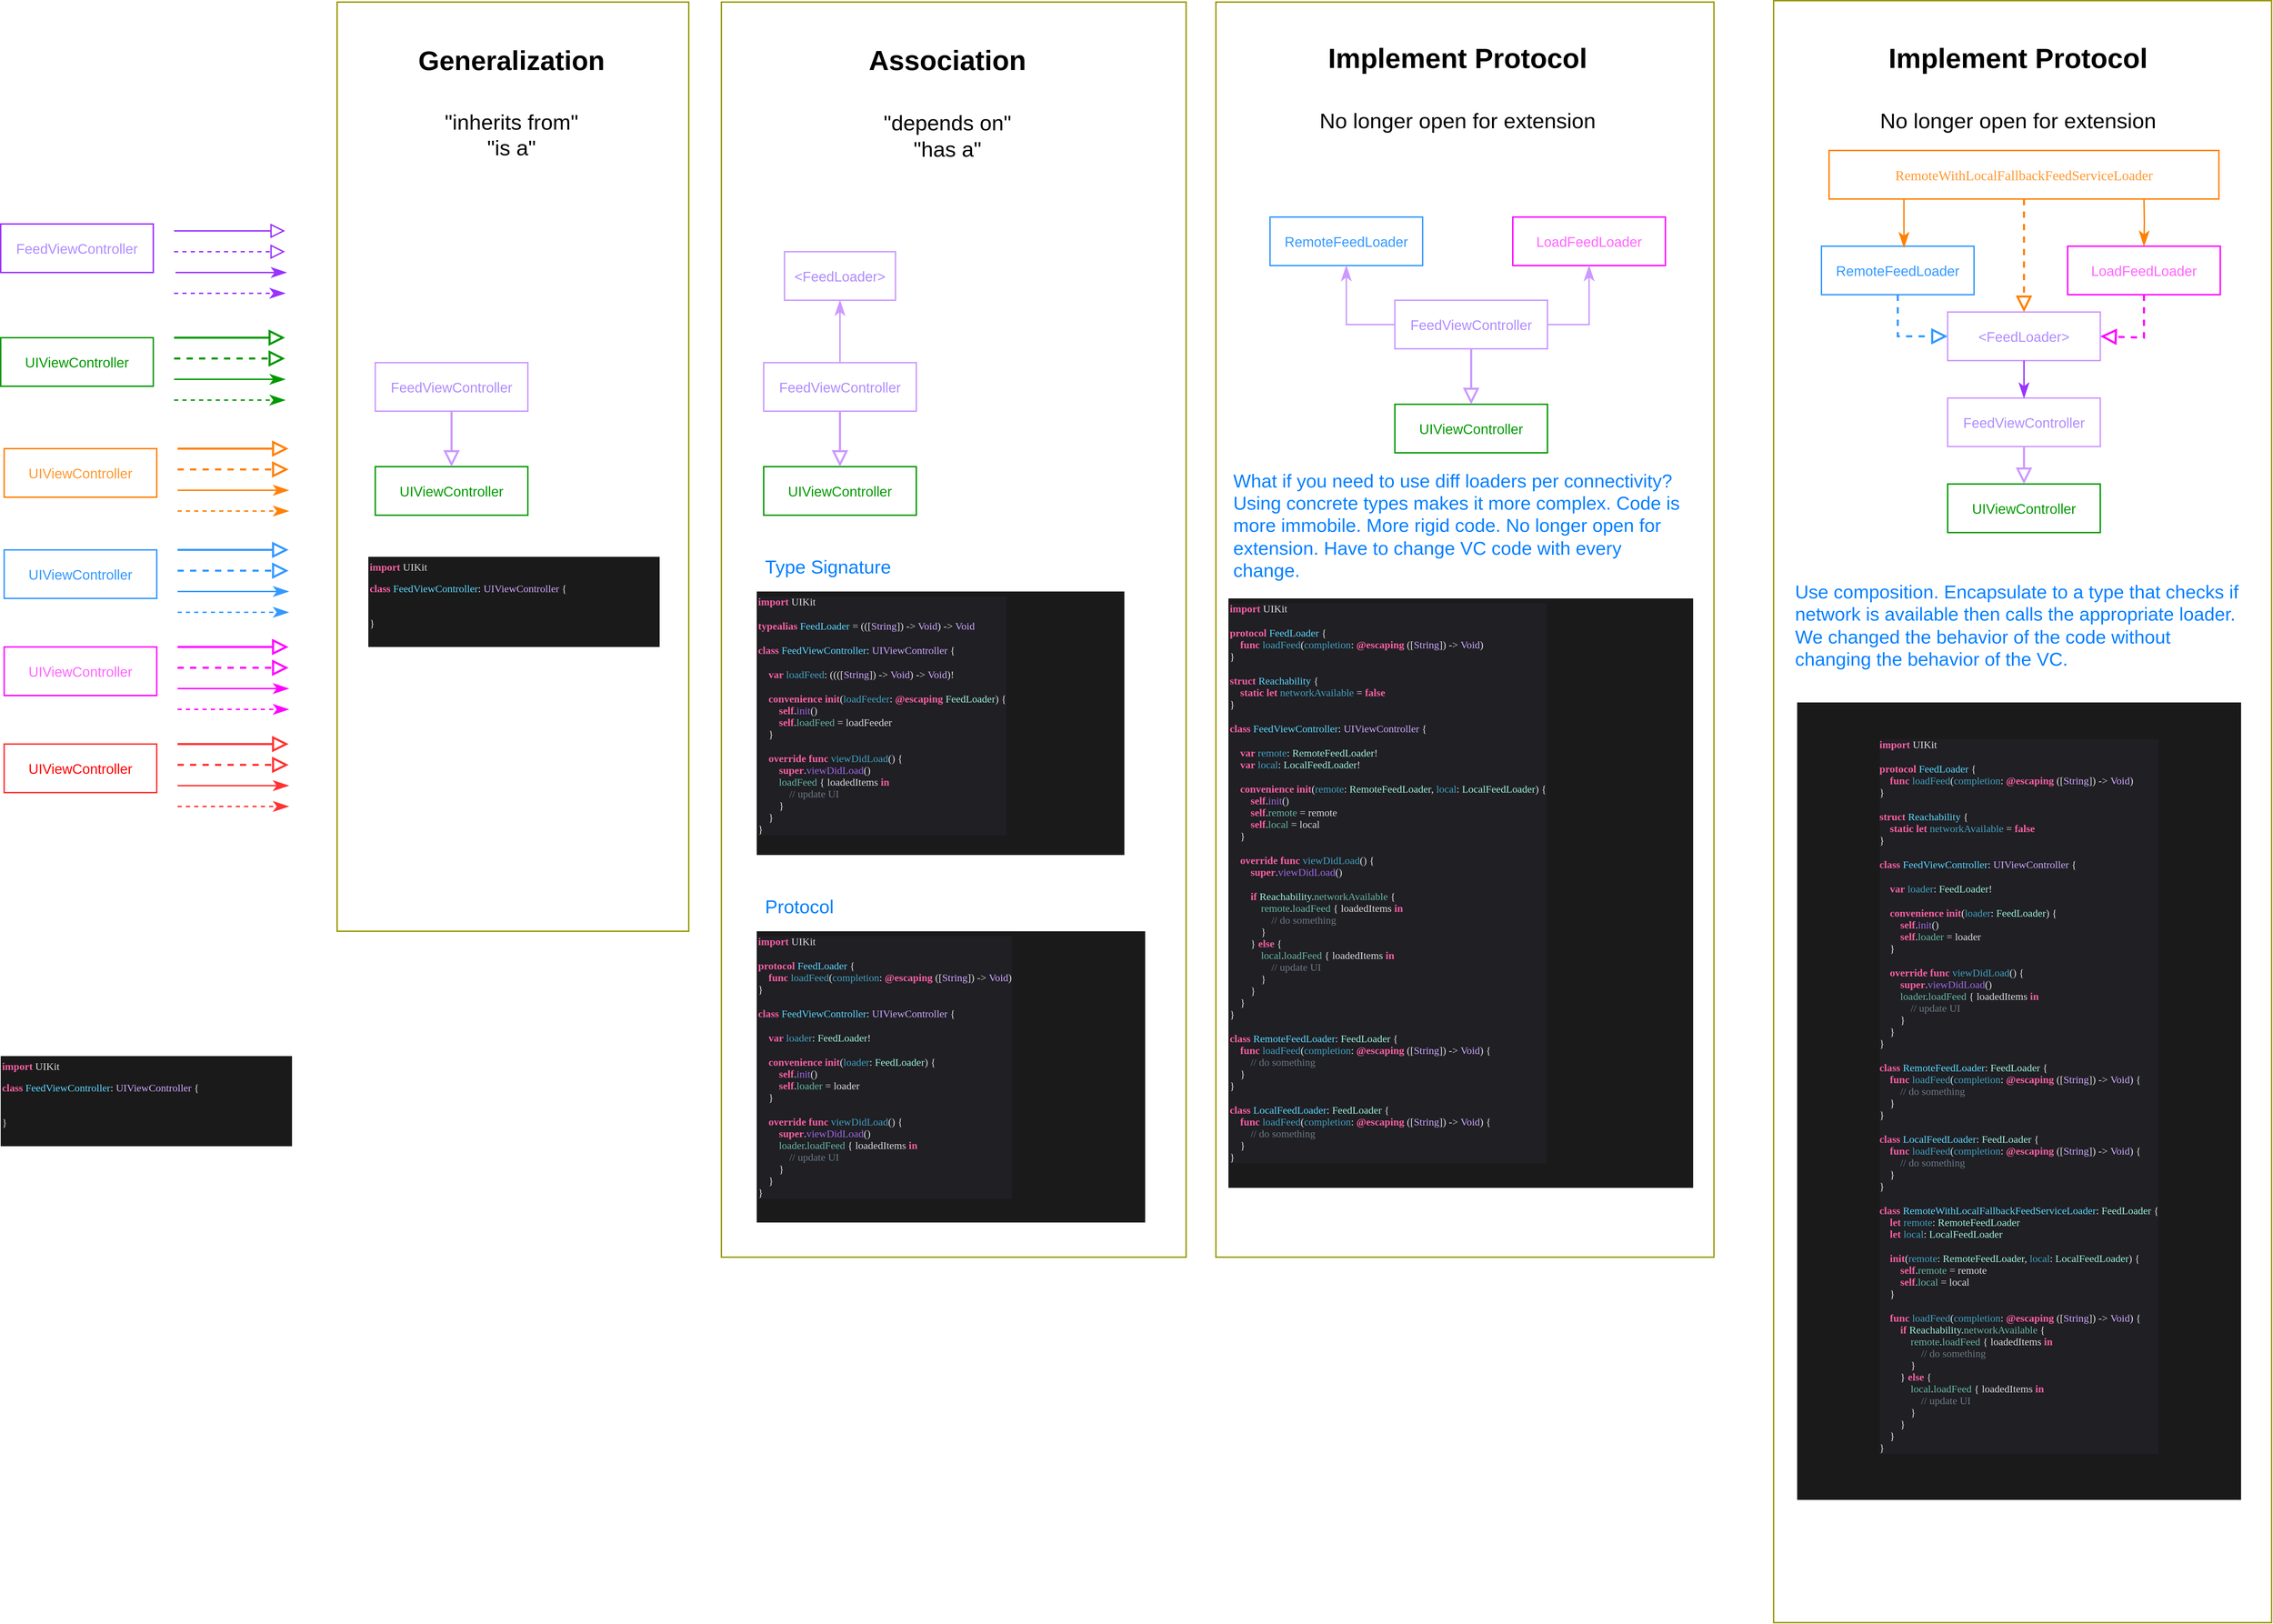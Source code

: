 <mxfile version="24.3.1" type="github">
  <diagram name="Page-1" id="2k4kQFXLUoXcd1VmAueP">
    <mxGraphModel dx="1570" dy="2222" grid="0" gridSize="10" guides="1" tooltips="1" connect="1" arrows="1" fold="1" page="1" pageScale="1" pageWidth="850" pageHeight="1100" math="0" shadow="0">
      <root>
        <mxCell id="0" />
        <mxCell id="1" parent="0" />
        <mxCell id="om-0NSeOpa1xesZLcgds-3" value="" style="rounded=0;whiteSpace=wrap;html=1;fillColor=none;strokeWidth=2;strokeColor=#999900;" vertex="1" parent="1">
          <mxGeometry x="1049" y="-270" width="670" height="1810" as="geometry" />
        </mxCell>
        <mxCell id="om-0NSeOpa1xesZLcgds-2" value="" style="rounded=0;whiteSpace=wrap;html=1;fillColor=none;strokeWidth=2;strokeColor=#999900;" vertex="1" parent="1">
          <mxGeometry x="495" y="-270" width="507" height="1340" as="geometry" />
        </mxCell>
        <mxCell id="n44Yq7HVJipE2xqLqNvO-1" value="&lt;font style=&quot;font-size: 20px;&quot; color=&quot;#b18cfe&quot;&gt;FeedViewController&lt;/font&gt;" style="rounded=0;whiteSpace=wrap;html=1;fillColor=none;strokeColor=#CC99FF;strokeWidth=2;fontSize=20;" parent="1" vertex="1">
          <mxGeometry x="550" y="250" width="220" height="70" as="geometry" />
        </mxCell>
        <mxCell id="n44Yq7HVJipE2xqLqNvO-2" value="&lt;font style=&quot;font-size: 20px;&quot; color=&quot;#b18cfe&quot;&gt;FeedViewController&lt;/font&gt;" style="rounded=0;whiteSpace=wrap;html=1;fillColor=none;strokeColor=#9933FF;strokeWidth=2;fontSize=20;" parent="1" vertex="1">
          <mxGeometry x="10" y="50" width="220" height="70" as="geometry" />
        </mxCell>
        <mxCell id="n44Yq7HVJipE2xqLqNvO-3" value="&lt;font color=&quot;#009900&quot; style=&quot;font-size: 20px;&quot;&gt;UIViewController&lt;/font&gt;" style="rounded=0;whiteSpace=wrap;html=1;fillColor=none;strokeColor=#009900;strokeWidth=2;fontSize=20;" parent="1" vertex="1">
          <mxGeometry x="550" y="400" width="220" height="70" as="geometry" />
        </mxCell>
        <mxCell id="n44Yq7HVJipE2xqLqNvO-4" value="&lt;font color=&quot;#009900&quot; style=&quot;font-size: 20px;&quot;&gt;UIViewController&lt;/font&gt;" style="rounded=0;whiteSpace=wrap;html=1;fillColor=none;strokeColor=#009900;strokeWidth=2;fontSize=20;" parent="1" vertex="1">
          <mxGeometry x="10" y="214" width="220" height="70" as="geometry" />
        </mxCell>
        <mxCell id="n44Yq7HVJipE2xqLqNvO-7" value="" style="endArrow=block;endSize=16;endFill=0;html=1;rounded=0;strokeColor=#cc99ff;strokeWidth=3;exitX=0.5;exitY=1;exitDx=0;exitDy=0;entryX=0.5;entryY=0;entryDx=0;entryDy=0;fontSize=20;" parent="1" source="n44Yq7HVJipE2xqLqNvO-1" target="n44Yq7HVJipE2xqLqNvO-3" edge="1">
          <mxGeometry width="160" relative="1" as="geometry">
            <mxPoint x="630" y="420" as="sourcePoint" />
            <mxPoint x="790" y="420" as="targetPoint" />
          </mxGeometry>
        </mxCell>
        <mxCell id="n44Yq7HVJipE2xqLqNvO-9" value="" style="endArrow=block;endSize=16;endFill=0;html=1;rounded=0;strokeColor=#9933FF;strokeWidth=2;fontSize=20;edgeStyle=orthogonalEdgeStyle;" parent="1" edge="1">
          <mxGeometry width="160" relative="1" as="geometry">
            <mxPoint x="260" y="60" as="sourcePoint" />
            <mxPoint x="420" y="60" as="targetPoint" />
          </mxGeometry>
        </mxCell>
        <mxCell id="n44Yq7HVJipE2xqLqNvO-10" value="" style="endArrow=block;endSize=16;endFill=0;html=1;rounded=0;strokeColor=#9933FF;strokeWidth=2;dashed=1;fontSize=20;edgeStyle=orthogonalEdgeStyle;" parent="1" edge="1">
          <mxGeometry width="160" relative="1" as="geometry">
            <mxPoint x="260" y="90" as="sourcePoint" />
            <mxPoint x="420" y="90" as="targetPoint" />
          </mxGeometry>
        </mxCell>
        <mxCell id="n44Yq7HVJipE2xqLqNvO-11" value="" style="endArrow=classicThin;endSize=16;endFill=1;html=1;rounded=0;strokeColor=#9933FF;strokeWidth=2;fontSize=20;edgeStyle=orthogonalEdgeStyle;" parent="1" edge="1">
          <mxGeometry width="160" relative="1" as="geometry">
            <mxPoint x="262" y="120" as="sourcePoint" />
            <mxPoint x="422" y="120" as="targetPoint" />
          </mxGeometry>
        </mxCell>
        <mxCell id="n44Yq7HVJipE2xqLqNvO-12" value="" style="endArrow=classicThin;endSize=16;endFill=1;html=1;rounded=0;strokeColor=#9933FF;strokeWidth=2;dashed=1;fontSize=20;edgeStyle=orthogonalEdgeStyle;" parent="1" edge="1">
          <mxGeometry width="160" relative="1" as="geometry">
            <mxPoint x="260" y="150" as="sourcePoint" />
            <mxPoint x="420" y="150" as="targetPoint" />
          </mxGeometry>
        </mxCell>
        <mxCell id="n44Yq7HVJipE2xqLqNvO-17" value="" style="endArrow=block;endSize=16;endFill=0;html=1;rounded=0;strokeColor=#009900;strokeWidth=3;fontSize=20;edgeStyle=orthogonalEdgeStyle;" parent="1" edge="1">
          <mxGeometry width="160" relative="1" as="geometry">
            <mxPoint x="260" y="214" as="sourcePoint" />
            <mxPoint x="420" y="214" as="targetPoint" />
          </mxGeometry>
        </mxCell>
        <mxCell id="n44Yq7HVJipE2xqLqNvO-18" value="" style="endArrow=block;endSize=16;endFill=0;html=1;rounded=0;strokeColor=#009900;strokeWidth=3;dashed=1;fontSize=20;edgeStyle=orthogonalEdgeStyle;" parent="1" edge="1">
          <mxGeometry width="160" relative="1" as="geometry">
            <mxPoint x="260" y="244" as="sourcePoint" />
            <mxPoint x="420" y="244" as="targetPoint" />
          </mxGeometry>
        </mxCell>
        <mxCell id="n44Yq7HVJipE2xqLqNvO-19" value="" style="endArrow=classicThin;endSize=16;endFill=1;html=1;rounded=0;strokeColor=#009900;strokeWidth=2;fontSize=20;edgeStyle=orthogonalEdgeStyle;" parent="1" edge="1">
          <mxGeometry width="160" relative="1" as="geometry">
            <mxPoint x="260" y="274" as="sourcePoint" />
            <mxPoint x="420" y="274" as="targetPoint" />
          </mxGeometry>
        </mxCell>
        <mxCell id="n44Yq7HVJipE2xqLqNvO-20" value="" style="endArrow=classicThin;endSize=16;endFill=1;html=1;rounded=0;strokeColor=#009900;strokeWidth=2;dashed=1;fontSize=20;edgeStyle=orthogonalEdgeStyle;" parent="1" edge="1">
          <mxGeometry width="160" relative="1" as="geometry">
            <mxPoint x="260" y="304" as="sourcePoint" />
            <mxPoint x="420" y="304" as="targetPoint" />
          </mxGeometry>
        </mxCell>
        <mxCell id="n44Yq7HVJipE2xqLqNvO-21" value="&lt;font color=&quot;#ff9933&quot; style=&quot;font-size: 20px;&quot;&gt;UIViewController&lt;/font&gt;" style="rounded=0;whiteSpace=wrap;html=1;fillColor=none;strokeColor=#FF8000;strokeWidth=2;fontColor=#ff3333;fontSize=20;" parent="1" vertex="1">
          <mxGeometry x="15" y="374" width="220" height="70" as="geometry" />
        </mxCell>
        <mxCell id="n44Yq7HVJipE2xqLqNvO-22" value="" style="endArrow=block;endSize=16;endFill=0;html=1;rounded=0;strokeColor=#FF8000;strokeWidth=3;fontSize=20;edgeStyle=orthogonalEdgeStyle;" parent="1" edge="1">
          <mxGeometry width="160" relative="1" as="geometry">
            <mxPoint x="265" y="374" as="sourcePoint" />
            <mxPoint x="425" y="374" as="targetPoint" />
          </mxGeometry>
        </mxCell>
        <mxCell id="n44Yq7HVJipE2xqLqNvO-23" value="" style="endArrow=block;endSize=16;endFill=0;html=1;rounded=0;strokeColor=#FF8000;strokeWidth=3;dashed=1;fontSize=20;edgeStyle=orthogonalEdgeStyle;" parent="1" edge="1">
          <mxGeometry width="160" relative="1" as="geometry">
            <mxPoint x="265" y="404" as="sourcePoint" />
            <mxPoint x="425" y="404" as="targetPoint" />
          </mxGeometry>
        </mxCell>
        <mxCell id="n44Yq7HVJipE2xqLqNvO-24" value="" style="endArrow=classicThin;endSize=16;endFill=1;html=1;rounded=0;strokeColor=#FF8000;strokeWidth=2;fontSize=20;edgeStyle=orthogonalEdgeStyle;" parent="1" edge="1">
          <mxGeometry width="160" relative="1" as="geometry">
            <mxPoint x="265" y="434" as="sourcePoint" />
            <mxPoint x="425" y="434" as="targetPoint" />
          </mxGeometry>
        </mxCell>
        <mxCell id="n44Yq7HVJipE2xqLqNvO-25" value="" style="endArrow=classicThin;endSize=16;endFill=1;html=1;rounded=0;strokeColor=#FF8000;strokeWidth=2;dashed=1;fontSize=20;edgeStyle=orthogonalEdgeStyle;" parent="1" edge="1">
          <mxGeometry width="160" relative="1" as="geometry">
            <mxPoint x="265" y="464" as="sourcePoint" />
            <mxPoint x="425" y="464" as="targetPoint" />
          </mxGeometry>
        </mxCell>
        <mxCell id="n44Yq7HVJipE2xqLqNvO-26" value="&lt;font style=&quot;font-size: 20px;&quot;&gt;UIViewController&lt;/font&gt;" style="rounded=0;whiteSpace=wrap;html=1;fillColor=none;strokeColor=#3399FF;strokeWidth=2;fontColor=#3399FF;fontSize=20;" parent="1" vertex="1">
          <mxGeometry x="15" y="520" width="220" height="70" as="geometry" />
        </mxCell>
        <mxCell id="n44Yq7HVJipE2xqLqNvO-27" value="" style="endArrow=block;endSize=16;endFill=0;html=1;rounded=0;strokeColor=#3399FF;strokeWidth=3;fontColor=#3399FF;fontSize=20;edgeStyle=orthogonalEdgeStyle;" parent="1" edge="1">
          <mxGeometry width="160" relative="1" as="geometry">
            <mxPoint x="265" y="520" as="sourcePoint" />
            <mxPoint x="425" y="520" as="targetPoint" />
          </mxGeometry>
        </mxCell>
        <mxCell id="n44Yq7HVJipE2xqLqNvO-28" value="" style="endArrow=block;endSize=16;endFill=0;html=1;rounded=0;strokeColor=#3399FF;strokeWidth=3;dashed=1;fontColor=#3399FF;fontSize=20;edgeStyle=orthogonalEdgeStyle;" parent="1" edge="1">
          <mxGeometry width="160" relative="1" as="geometry">
            <mxPoint x="265" y="550" as="sourcePoint" />
            <mxPoint x="425" y="550" as="targetPoint" />
          </mxGeometry>
        </mxCell>
        <mxCell id="n44Yq7HVJipE2xqLqNvO-29" value="" style="endArrow=classicThin;endSize=16;endFill=1;html=1;rounded=0;strokeColor=#3399FF;strokeWidth=2;fontColor=#3399FF;fontSize=20;edgeStyle=orthogonalEdgeStyle;" parent="1" edge="1">
          <mxGeometry width="160" relative="1" as="geometry">
            <mxPoint x="265" y="580" as="sourcePoint" />
            <mxPoint x="425" y="580" as="targetPoint" />
          </mxGeometry>
        </mxCell>
        <mxCell id="n44Yq7HVJipE2xqLqNvO-30" value="" style="endArrow=classicThin;endSize=16;endFill=1;html=1;rounded=0;strokeColor=#3399FF;strokeWidth=2;dashed=1;fontColor=#3399FF;fontSize=20;edgeStyle=orthogonalEdgeStyle;" parent="1" edge="1">
          <mxGeometry width="160" relative="1" as="geometry">
            <mxPoint x="265" y="610" as="sourcePoint" />
            <mxPoint x="425" y="610" as="targetPoint" />
          </mxGeometry>
        </mxCell>
        <mxCell id="n44Yq7HVJipE2xqLqNvO-31" value="&lt;font color=&quot;#ff66ff&quot; style=&quot;font-size: 20px;&quot;&gt;UIViewController&lt;/font&gt;" style="rounded=0;whiteSpace=wrap;html=1;fillColor=none;strokeColor=#FF00FF;strokeWidth=2;fontColor=#ff3333;fontSize=20;" parent="1" vertex="1">
          <mxGeometry x="15" y="660" width="220" height="70" as="geometry" />
        </mxCell>
        <mxCell id="n44Yq7HVJipE2xqLqNvO-32" value="" style="endArrow=block;endSize=16;endFill=0;html=1;rounded=0;strokeColor=#FF00FF;strokeWidth=3;fontSize=20;edgeStyle=orthogonalEdgeStyle;" parent="1" edge="1">
          <mxGeometry width="160" relative="1" as="geometry">
            <mxPoint x="265" y="660" as="sourcePoint" />
            <mxPoint x="425" y="660" as="targetPoint" />
          </mxGeometry>
        </mxCell>
        <mxCell id="n44Yq7HVJipE2xqLqNvO-33" value="" style="endArrow=block;endSize=16;endFill=0;html=1;rounded=0;strokeColor=#FF00FF;strokeWidth=3;dashed=1;fontSize=20;edgeStyle=orthogonalEdgeStyle;" parent="1" edge="1">
          <mxGeometry width="160" relative="1" as="geometry">
            <mxPoint x="265" y="690" as="sourcePoint" />
            <mxPoint x="425" y="690" as="targetPoint" />
          </mxGeometry>
        </mxCell>
        <mxCell id="n44Yq7HVJipE2xqLqNvO-34" value="" style="endArrow=classicThin;endSize=16;endFill=1;html=1;rounded=0;strokeColor=#FF00FF;strokeWidth=2;fontSize=20;edgeStyle=orthogonalEdgeStyle;" parent="1" edge="1">
          <mxGeometry width="160" relative="1" as="geometry">
            <mxPoint x="265" y="720" as="sourcePoint" />
            <mxPoint x="425" y="720" as="targetPoint" />
          </mxGeometry>
        </mxCell>
        <mxCell id="n44Yq7HVJipE2xqLqNvO-35" value="" style="endArrow=classicThin;endSize=16;endFill=1;html=1;rounded=0;strokeColor=#FF00FF;strokeWidth=2;dashed=1;fontSize=20;edgeStyle=orthogonalEdgeStyle;" parent="1" edge="1">
          <mxGeometry width="160" relative="1" as="geometry">
            <mxPoint x="265" y="750" as="sourcePoint" />
            <mxPoint x="425" y="750" as="targetPoint" />
          </mxGeometry>
        </mxCell>
        <mxCell id="F54K5IMfP_wZekRCtyxR-3" value="&lt;p style=&quot;margin: 0px; font-style: normal; font-variant-caps: normal; font-stretch: normal; font-size: 15px; line-height: normal; font-family: Menlo; font-size-adjust: none; font-kerning: auto; font-variant-alternates: normal; font-variant-ligatures: normal; font-variant-numeric: normal; font-variant-east-asian: normal; font-variant-position: normal; font-feature-settings: normal; font-optical-sizing: auto; font-variation-settings: normal; color: rgba(255, 255, 255, 0.85);&quot;&gt;&lt;span style=&quot;color: #fc5fa3&quot;&gt;&lt;b&gt;import&lt;/b&gt;&lt;/span&gt; UIKit&lt;/p&gt;&lt;br&gt;&lt;p style=&quot;margin: 0px; font-style: normal; font-variant-caps: normal; font-stretch: normal; font-size: 15px; line-height: normal; font-family: Menlo; font-size-adjust: none; font-kerning: auto; font-variant-alternates: normal; font-variant-ligatures: normal; font-variant-numeric: normal; font-variant-east-asian: normal; font-variant-position: normal; font-feature-settings: normal; font-optical-sizing: auto; font-variation-settings: normal; color: rgb(93, 216, 255);&quot;&gt;&lt;span style=&quot;color: #fc5fa3&quot;&gt;&lt;b&gt;class&lt;/b&gt;&lt;/span&gt;&lt;span style=&quot;color: rgba(255, 255, 255, 0.85)&quot;&gt; &lt;/span&gt;FeedViewController&lt;span style=&quot;color: rgba(255, 255, 255, 0.85)&quot;&gt;: &lt;/span&gt;&lt;span style=&quot;color: #d0a8ff&quot;&gt;UIViewController&lt;/span&gt;&lt;span style=&quot;color: rgba(255, 255, 255, 0.85)&quot;&gt; {&lt;/span&gt;&lt;/p&gt;&lt;p style=&quot;margin: 0px; font-style: normal; font-variant-caps: normal; font-stretch: normal; font-size: 15px; line-height: normal; font-family: Menlo; font-size-adjust: none; font-kerning: auto; font-variant-alternates: normal; font-variant-ligatures: normal; font-variant-numeric: normal; font-variant-east-asian: normal; font-variant-position: normal; font-feature-settings: normal; font-optical-sizing: auto; font-variation-settings: normal; color: rgba(255, 255, 255, 0.85); min-height: 18px;&quot;&gt;&amp;nbsp;&lt;/p&gt;&lt;br&gt;&lt;p style=&quot;margin: 0px; font-style: normal; font-variant-caps: normal; font-stretch: normal; font-size: 15px; line-height: normal; font-family: Menlo; font-size-adjust: none; font-kerning: auto; font-variant-alternates: normal; font-variant-ligatures: normal; font-variant-numeric: normal; font-variant-east-asian: normal; font-variant-position: normal; font-feature-settings: normal; font-optical-sizing: auto; font-variation-settings: normal; color: rgba(255, 255, 255, 0.85);&quot;&gt;}&lt;/p&gt;&lt;div style=&quot;&quot;&gt;&lt;br&gt;&lt;/div&gt;" style="text;html=1;align=left;verticalAlign=top;resizable=0;points=[];autosize=1;strokeColor=none;fillColor=#1A1A1A;labelBackgroundColor=#1A1A1A;rounded=0;glass=0;rotation=0;" parent="1" vertex="1">
          <mxGeometry x="10" y="1250" width="420" height="130" as="geometry" />
        </mxCell>
        <mxCell id="fpUjxHbQ0aJESu-NvyN7-1" value="&lt;p style=&quot;margin: 0px; font-style: normal; font-variant-caps: normal; font-stretch: normal; font-size: 15px; line-height: normal; font-family: Menlo; font-size-adjust: none; font-kerning: auto; font-variant-alternates: normal; font-variant-ligatures: normal; font-variant-numeric: normal; font-variant-east-asian: normal; font-variant-position: normal; font-feature-settings: normal; font-optical-sizing: auto; font-variation-settings: normal; color: rgba(255, 255, 255, 0.85);&quot;&gt;&lt;span style=&quot;color: #fc5fa3&quot;&gt;&lt;b&gt;import&lt;/b&gt;&lt;/span&gt; UIKit&lt;/p&gt;&lt;br&gt;&lt;p style=&quot;margin: 0px; font-style: normal; font-variant-caps: normal; font-stretch: normal; font-size: 15px; line-height: normal; font-family: Menlo; font-size-adjust: none; font-kerning: auto; font-variant-alternates: normal; font-variant-ligatures: normal; font-variant-numeric: normal; font-variant-east-asian: normal; font-variant-position: normal; font-feature-settings: normal; font-optical-sizing: auto; font-variation-settings: normal; color: rgb(93, 216, 255);&quot;&gt;&lt;span style=&quot;color: #fc5fa3&quot;&gt;&lt;b&gt;class&lt;/b&gt;&lt;/span&gt;&lt;span style=&quot;color: rgba(255, 255, 255, 0.85)&quot;&gt; &lt;/span&gt;FeedViewController&lt;span style=&quot;color: rgba(255, 255, 255, 0.85)&quot;&gt;: &lt;/span&gt;&lt;span style=&quot;color: #d0a8ff&quot;&gt;UIViewController&lt;/span&gt;&lt;span style=&quot;color: rgba(255, 255, 255, 0.85)&quot;&gt; {&lt;/span&gt;&lt;/p&gt;&lt;p style=&quot;margin: 0px; font-style: normal; font-variant-caps: normal; font-stretch: normal; font-size: 15px; line-height: normal; font-family: Menlo; font-size-adjust: none; font-kerning: auto; font-variant-alternates: normal; font-variant-ligatures: normal; font-variant-numeric: normal; font-variant-east-asian: normal; font-variant-position: normal; font-feature-settings: normal; font-optical-sizing: auto; font-variation-settings: normal; color: rgba(255, 255, 255, 0.85); min-height: 18px;&quot;&gt;&amp;nbsp;&lt;/p&gt;&lt;br&gt;&lt;p style=&quot;margin: 0px; font-style: normal; font-variant-caps: normal; font-stretch: normal; font-size: 15px; line-height: normal; font-family: Menlo; font-size-adjust: none; font-kerning: auto; font-variant-alternates: normal; font-variant-ligatures: normal; font-variant-numeric: normal; font-variant-east-asian: normal; font-variant-position: normal; font-feature-settings: normal; font-optical-sizing: auto; font-variation-settings: normal; color: rgba(255, 255, 255, 0.85);&quot;&gt;}&lt;/p&gt;&lt;div style=&quot;&quot;&gt;&lt;br&gt;&lt;/div&gt;" style="text;html=1;align=left;verticalAlign=top;resizable=0;points=[];autosize=1;strokeColor=none;fillColor=#1A1A1A;labelBackgroundColor=#1A1A1A;rounded=0;glass=0;rotation=0;" parent="1" vertex="1">
          <mxGeometry x="540" y="530" width="420" height="130" as="geometry" />
        </mxCell>
        <mxCell id="fpUjxHbQ0aJESu-NvyN7-2" value="&lt;font style=&quot;font-size: 20px;&quot; color=&quot;#b18cfe&quot;&gt;FeedViewController&lt;/font&gt;" style="rounded=0;whiteSpace=wrap;html=1;fillColor=none;strokeColor=#CC99FF;strokeWidth=2;fontSize=20;" parent="1" vertex="1">
          <mxGeometry x="1110" y="250" width="220" height="70" as="geometry" />
        </mxCell>
        <mxCell id="fpUjxHbQ0aJESu-NvyN7-3" value="&lt;font color=&quot;#009900&quot; style=&quot;font-size: 20px;&quot;&gt;UIViewController&lt;/font&gt;" style="rounded=0;whiteSpace=wrap;html=1;fillColor=none;strokeColor=#009900;strokeWidth=2;fontSize=20;" parent="1" vertex="1">
          <mxGeometry x="1110" y="400" width="220" height="70" as="geometry" />
        </mxCell>
        <mxCell id="fpUjxHbQ0aJESu-NvyN7-4" value="" style="endArrow=block;endSize=16;endFill=0;html=1;rounded=0;strokeColor=#cc99ff;strokeWidth=3;exitX=0.5;exitY=1;exitDx=0;exitDy=0;entryX=0.5;entryY=0;entryDx=0;entryDy=0;fontSize=20;" parent="1" source="fpUjxHbQ0aJESu-NvyN7-2" target="fpUjxHbQ0aJESu-NvyN7-3" edge="1">
          <mxGeometry width="160" relative="1" as="geometry">
            <mxPoint x="1190" y="420" as="sourcePoint" />
            <mxPoint x="1350" y="420" as="targetPoint" />
          </mxGeometry>
        </mxCell>
        <mxCell id="fpUjxHbQ0aJESu-NvyN7-5" value="&lt;p style=&quot;margin: 0px; font-style: normal; font-variant-caps: normal; font-stretch: normal; font-size: 15px; line-height: normal; font-family: Menlo; font-size-adjust: none; font-kerning: auto; font-variant-alternates: normal; font-variant-ligatures: normal; font-variant-numeric: normal; font-variant-east-asian: normal; font-variant-position: normal; font-variant-emoji: normal; font-feature-settings: normal; font-optical-sizing: auto; font-variation-settings: normal; color: rgba(255, 255, 255, 0.85); background-color: rgb(31, 31, 36);&quot;&gt;&lt;span style=&quot;color: #fc5fa3&quot;&gt;&lt;b&gt;import&lt;/b&gt;&lt;/span&gt; UIKit&lt;/p&gt;&lt;p style=&quot;margin: 0px; font-style: normal; font-variant-caps: normal; font-stretch: normal; font-size: 15px; line-height: normal; font-family: Menlo; font-size-adjust: none; font-kerning: auto; font-variant-alternates: normal; font-variant-ligatures: normal; font-variant-numeric: normal; font-variant-east-asian: normal; font-variant-position: normal; font-variant-emoji: normal; font-feature-settings: normal; font-optical-sizing: auto; font-variation-settings: normal; color: rgba(255, 255, 255, 0.85); background-color: rgb(31, 31, 36); min-height: 18px;&quot;&gt;&lt;br&gt;&lt;/p&gt;&lt;p style=&quot;margin: 0px; font-style: normal; font-variant-caps: normal; font-stretch: normal; font-size: 15px; line-height: normal; font-family: Menlo; font-size-adjust: none; font-kerning: auto; font-variant-alternates: normal; font-variant-ligatures: normal; font-variant-numeric: normal; font-variant-east-asian: normal; font-variant-position: normal; font-variant-emoji: normal; font-feature-settings: normal; font-optical-sizing: auto; font-variation-settings: normal; color: rgba(255, 255, 255, 0.85); background-color: rgb(31, 31, 36);&quot;&gt;&lt;span style=&quot;color: #fc5fa3&quot;&gt;&lt;b&gt;typealias&lt;/b&gt;&lt;/span&gt; &lt;span style=&quot;color: #5dd8ff&quot;&gt;FeedLoader&lt;/span&gt; = (([&lt;span style=&quot;color: #d0a8ff&quot;&gt;String&lt;/span&gt;]) -&amp;gt; &lt;span style=&quot;color: #d0a8ff&quot;&gt;Void&lt;/span&gt;) -&amp;gt; &lt;span style=&quot;color: #d0a8ff&quot;&gt;Void&lt;/span&gt;&lt;/p&gt;&lt;p style=&quot;margin: 0px; font-style: normal; font-variant-caps: normal; font-stretch: normal; font-size: 15px; line-height: normal; font-family: Menlo; font-size-adjust: none; font-kerning: auto; font-variant-alternates: normal; font-variant-ligatures: normal; font-variant-numeric: normal; font-variant-east-asian: normal; font-variant-position: normal; font-variant-emoji: normal; font-feature-settings: normal; font-optical-sizing: auto; font-variation-settings: normal; color: rgba(255, 255, 255, 0.85); background-color: rgb(31, 31, 36); min-height: 18px;&quot;&gt;&lt;br&gt;&lt;/p&gt;&lt;p style=&quot;margin: 0px; font-style: normal; font-variant-caps: normal; font-stretch: normal; font-size: 15px; line-height: normal; font-family: Menlo; font-size-adjust: none; font-kerning: auto; font-variant-alternates: normal; font-variant-ligatures: normal; font-variant-numeric: normal; font-variant-east-asian: normal; font-variant-position: normal; font-variant-emoji: normal; font-feature-settings: normal; font-optical-sizing: auto; font-variation-settings: normal; color: rgb(93, 216, 255); background-color: rgb(31, 31, 36);&quot;&gt;&lt;span style=&quot;color: #fc5fa3&quot;&gt;&lt;b&gt;class&lt;/b&gt;&lt;/span&gt;&lt;span style=&quot;color: rgba(255, 255, 255, 0.85)&quot;&gt; &lt;/span&gt;FeedViewController&lt;span style=&quot;color: rgba(255, 255, 255, 0.85)&quot;&gt;: &lt;/span&gt;&lt;span style=&quot;color: #d0a8ff&quot;&gt;UIViewController&lt;/span&gt;&lt;span style=&quot;color: rgba(255, 255, 255, 0.85)&quot;&gt; {&lt;/span&gt;&lt;/p&gt;&lt;p style=&quot;margin: 0px; font-style: normal; font-variant-caps: normal; font-stretch: normal; font-size: 15px; line-height: normal; font-family: Menlo; font-size-adjust: none; font-kerning: auto; font-variant-alternates: normal; font-variant-ligatures: normal; font-variant-numeric: normal; font-variant-east-asian: normal; font-variant-position: normal; font-variant-emoji: normal; font-feature-settings: normal; font-optical-sizing: auto; font-variation-settings: normal; color: rgba(255, 255, 255, 0.85); background-color: rgb(31, 31, 36); min-height: 18px;&quot;&gt;&amp;nbsp;&amp;nbsp; &amp;nbsp;&lt;/p&gt;&lt;p style=&quot;margin: 0px; font-style: normal; font-variant-caps: normal; font-stretch: normal; font-size: 15px; line-height: normal; font-family: Menlo; font-size-adjust: none; font-kerning: auto; font-variant-alternates: normal; font-variant-ligatures: normal; font-variant-numeric: normal; font-variant-east-asian: normal; font-variant-position: normal; font-variant-emoji: normal; font-feature-settings: normal; font-optical-sizing: auto; font-variation-settings: normal; color: rgba(255, 255, 255, 0.85); background-color: rgb(31, 31, 36);&quot;&gt;&amp;nbsp; &amp;nbsp; &lt;span style=&quot;color: #fc5fa3&quot;&gt;&lt;b&gt;var&lt;/b&gt;&lt;/span&gt; &lt;span style=&quot;color: #41a1c0&quot;&gt;loadFeed&lt;/span&gt;: ((([&lt;span style=&quot;color: #d0a8ff&quot;&gt;String&lt;/span&gt;]) -&amp;gt; &lt;span style=&quot;color: #d0a8ff&quot;&gt;Void&lt;/span&gt;) -&amp;gt; &lt;span style=&quot;color: #d0a8ff&quot;&gt;Void&lt;/span&gt;)!&lt;/p&gt;&lt;p style=&quot;margin: 0px; font-style: normal; font-variant-caps: normal; font-stretch: normal; font-size: 15px; line-height: normal; font-family: Menlo; font-size-adjust: none; font-kerning: auto; font-variant-alternates: normal; font-variant-ligatures: normal; font-variant-numeric: normal; font-variant-east-asian: normal; font-variant-position: normal; font-variant-emoji: normal; font-feature-settings: normal; font-optical-sizing: auto; font-variation-settings: normal; color: rgba(255, 255, 255, 0.85); background-color: rgb(31, 31, 36); min-height: 18px;&quot;&gt;&amp;nbsp;&amp;nbsp; &amp;nbsp;&lt;/p&gt;&lt;p style=&quot;margin: 0px; font-style: normal; font-variant-caps: normal; font-stretch: normal; font-size: 15px; line-height: normal; font-family: Menlo; font-size-adjust: none; font-kerning: auto; font-variant-alternates: normal; font-variant-ligatures: normal; font-variant-numeric: normal; font-variant-east-asian: normal; font-variant-position: normal; font-variant-emoji: normal; font-feature-settings: normal; font-optical-sizing: auto; font-variation-settings: normal; color: rgb(252, 95, 163); background-color: rgb(31, 31, 36);&quot;&gt;&lt;span style=&quot;color: rgba(255, 255, 255, 0.85)&quot;&gt;&amp;nbsp; &amp;nbsp; &lt;/span&gt;&lt;b&gt;convenience&lt;/b&gt;&lt;span style=&quot;color: rgba(255, 255, 255, 0.85)&quot;&gt; &lt;/span&gt;&lt;b&gt;init&lt;/b&gt;&lt;span style=&quot;color: rgba(255, 255, 255, 0.85)&quot;&gt;(&lt;/span&gt;&lt;span style=&quot;color: #41a1c0&quot;&gt;loadFeeder&lt;/span&gt;&lt;span style=&quot;color: rgba(255, 255, 255, 0.85)&quot;&gt;: &lt;/span&gt;&lt;b&gt;@escaping&lt;/b&gt;&lt;span style=&quot;color: rgba(255, 255, 255, 0.85)&quot;&gt; &lt;/span&gt;&lt;span style=&quot;color: #9ef1dd&quot;&gt;FeedLoader&lt;/span&gt;&lt;span style=&quot;color: rgba(255, 255, 255, 0.85)&quot;&gt;) {&lt;/span&gt;&lt;/p&gt;&lt;p style=&quot;margin: 0px; font-style: normal; font-variant-caps: normal; font-stretch: normal; font-size: 15px; line-height: normal; font-family: Menlo; font-size-adjust: none; font-kerning: auto; font-variant-alternates: normal; font-variant-ligatures: normal; font-variant-numeric: normal; font-variant-east-asian: normal; font-variant-position: normal; font-variant-emoji: normal; font-feature-settings: normal; font-optical-sizing: auto; font-variation-settings: normal; color: rgba(255, 255, 255, 0.85); background-color: rgb(31, 31, 36);&quot;&gt;&amp;nbsp; &amp;nbsp; &amp;nbsp; &amp;nbsp; &lt;span style=&quot;color: #fc5fa3&quot;&gt;&lt;b&gt;self&lt;/b&gt;&lt;/span&gt;.&lt;span style=&quot;color: #a167e6&quot;&gt;init&lt;/span&gt;()&lt;/p&gt;&lt;p style=&quot;margin: 0px; font-style: normal; font-variant-caps: normal; font-stretch: normal; font-size: 15px; line-height: normal; font-family: Menlo; font-size-adjust: none; font-kerning: auto; font-variant-alternates: normal; font-variant-ligatures: normal; font-variant-numeric: normal; font-variant-east-asian: normal; font-variant-position: normal; font-variant-emoji: normal; font-feature-settings: normal; font-optical-sizing: auto; font-variation-settings: normal; color: rgba(255, 255, 255, 0.85); background-color: rgb(31, 31, 36);&quot;&gt;&amp;nbsp; &amp;nbsp; &amp;nbsp; &amp;nbsp; &lt;span style=&quot;color: #fc5fa3&quot;&gt;&lt;b&gt;self&lt;/b&gt;&lt;/span&gt;.&lt;span style=&quot;color: #67b7a4&quot;&gt;loadFeed&lt;/span&gt; = loadFeeder&lt;/p&gt;&lt;p style=&quot;margin: 0px; font-style: normal; font-variant-caps: normal; font-stretch: normal; font-size: 15px; line-height: normal; font-family: Menlo; font-size-adjust: none; font-kerning: auto; font-variant-alternates: normal; font-variant-ligatures: normal; font-variant-numeric: normal; font-variant-east-asian: normal; font-variant-position: normal; font-variant-emoji: normal; font-feature-settings: normal; font-optical-sizing: auto; font-variation-settings: normal; color: rgba(255, 255, 255, 0.85); background-color: rgb(31, 31, 36);&quot;&gt;&amp;nbsp; &amp;nbsp; }&lt;/p&gt;&lt;p style=&quot;margin: 0px; font-style: normal; font-variant-caps: normal; font-stretch: normal; font-size: 15px; line-height: normal; font-family: Menlo; font-size-adjust: none; font-kerning: auto; font-variant-alternates: normal; font-variant-ligatures: normal; font-variant-numeric: normal; font-variant-east-asian: normal; font-variant-position: normal; font-variant-emoji: normal; font-feature-settings: normal; font-optical-sizing: auto; font-variation-settings: normal; color: rgba(255, 255, 255, 0.85); background-color: rgb(31, 31, 36); min-height: 18px;&quot;&gt;&amp;nbsp;&amp;nbsp; &amp;nbsp;&lt;/p&gt;&lt;p style=&quot;margin: 0px; font-style: normal; font-variant-caps: normal; font-stretch: normal; font-size: 15px; line-height: normal; font-family: Menlo; font-size-adjust: none; font-kerning: auto; font-variant-alternates: normal; font-variant-ligatures: normal; font-variant-numeric: normal; font-variant-east-asian: normal; font-variant-position: normal; font-variant-emoji: normal; font-feature-settings: normal; font-optical-sizing: auto; font-variation-settings: normal; color: rgb(252, 95, 163); background-color: rgb(31, 31, 36);&quot;&gt;&lt;span style=&quot;color: rgba(255, 255, 255, 0.85)&quot;&gt;&amp;nbsp; &amp;nbsp; &lt;/span&gt;&lt;b&gt;override&lt;/b&gt;&lt;span style=&quot;color: rgba(255, 255, 255, 0.85)&quot;&gt; &lt;/span&gt;&lt;b&gt;func&lt;/b&gt;&lt;span style=&quot;color: rgba(255, 255, 255, 0.85)&quot;&gt; &lt;/span&gt;&lt;span style=&quot;color: #41a1c0&quot;&gt;viewDidLoad&lt;/span&gt;&lt;span style=&quot;color: rgba(255, 255, 255, 0.85)&quot;&gt;() {&lt;/span&gt;&lt;/p&gt;&lt;p style=&quot;margin: 0px; font-style: normal; font-variant-caps: normal; font-stretch: normal; font-size: 15px; line-height: normal; font-family: Menlo; font-size-adjust: none; font-kerning: auto; font-variant-alternates: normal; font-variant-ligatures: normal; font-variant-numeric: normal; font-variant-east-asian: normal; font-variant-position: normal; font-variant-emoji: normal; font-feature-settings: normal; font-optical-sizing: auto; font-variation-settings: normal; color: rgba(255, 255, 255, 0.85); background-color: rgb(31, 31, 36);&quot;&gt;&amp;nbsp; &amp;nbsp; &amp;nbsp; &amp;nbsp; &lt;span style=&quot;color: #fc5fa3&quot;&gt;&lt;b&gt;super&lt;/b&gt;&lt;/span&gt;.&lt;span style=&quot;color: #a167e6&quot;&gt;viewDidLoad&lt;/span&gt;()&lt;/p&gt;&lt;p style=&quot;margin: 0px; font-style: normal; font-variant-caps: normal; font-stretch: normal; font-size: 15px; line-height: normal; font-family: Menlo; font-size-adjust: none; font-kerning: auto; font-variant-alternates: normal; font-variant-ligatures: normal; font-variant-numeric: normal; font-variant-east-asian: normal; font-variant-position: normal; font-variant-emoji: normal; font-feature-settings: normal; font-optical-sizing: auto; font-variation-settings: normal; color: rgba(255, 255, 255, 0.85); background-color: rgb(31, 31, 36);&quot;&gt;&amp;nbsp; &amp;nbsp; &amp;nbsp; &amp;nbsp; &lt;span style=&quot;color: #67b7a4&quot;&gt;loadFeed&lt;/span&gt; { loadedItems &lt;span style=&quot;color: #fc5fa3&quot;&gt;&lt;b&gt;in&lt;/b&gt;&lt;/span&gt;&lt;/p&gt;&lt;p style=&quot;margin: 0px; font-style: normal; font-variant-caps: normal; font-stretch: normal; font-size: 15px; line-height: normal; font-family: Menlo; font-size-adjust: none; font-kerning: auto; font-variant-alternates: normal; font-variant-ligatures: normal; font-variant-numeric: normal; font-variant-east-asian: normal; font-variant-position: normal; font-variant-emoji: normal; font-feature-settings: normal; font-optical-sizing: auto; font-variation-settings: normal; color: rgba(255, 255, 255, 0.85); background-color: rgb(31, 31, 36);&quot;&gt;&amp;nbsp; &amp;nbsp; &amp;nbsp; &amp;nbsp; &amp;nbsp; &amp;nbsp; &lt;span style=&quot;color: #6c7986&quot;&gt;// update UI&lt;/span&gt;&lt;/p&gt;&lt;p style=&quot;margin: 0px; font-style: normal; font-variant-caps: normal; font-stretch: normal; font-size: 15px; line-height: normal; font-family: Menlo; font-size-adjust: none; font-kerning: auto; font-variant-alternates: normal; font-variant-ligatures: normal; font-variant-numeric: normal; font-variant-east-asian: normal; font-variant-position: normal; font-variant-emoji: normal; font-feature-settings: normal; font-optical-sizing: auto; font-variation-settings: normal; color: rgba(255, 255, 255, 0.85); background-color: rgb(31, 31, 36);&quot;&gt;&amp;nbsp; &amp;nbsp; &amp;nbsp; &amp;nbsp; }&lt;/p&gt;&lt;p style=&quot;margin: 0px; font-style: normal; font-variant-caps: normal; font-stretch: normal; font-size: 15px; line-height: normal; font-family: Menlo; font-size-adjust: none; font-kerning: auto; font-variant-alternates: normal; font-variant-ligatures: normal; font-variant-numeric: normal; font-variant-east-asian: normal; font-variant-position: normal; font-variant-emoji: normal; font-feature-settings: normal; font-optical-sizing: auto; font-variation-settings: normal; color: rgba(255, 255, 255, 0.85); background-color: rgb(31, 31, 36);&quot;&gt;&amp;nbsp; &amp;nbsp; }&lt;/p&gt;&lt;p style=&quot;margin: 0px; font-style: normal; font-variant-caps: normal; font-stretch: normal; font-size: 15px; line-height: normal; font-family: Menlo; font-size-adjust: none; font-kerning: auto; font-variant-alternates: normal; font-variant-ligatures: normal; font-variant-numeric: normal; font-variant-east-asian: normal; font-variant-position: normal; font-variant-emoji: normal; font-feature-settings: normal; font-optical-sizing: auto; font-variation-settings: normal; color: rgba(255, 255, 255, 0.85); background-color: rgb(31, 31, 36);&quot;&gt;}&lt;/p&gt;&lt;div&gt;&lt;br&gt;&lt;/div&gt;" style="text;html=1;align=left;verticalAlign=top;resizable=0;points=[];autosize=1;strokeColor=none;fillColor=#1A1A1A;labelBackgroundColor=#1A1A1A;rounded=0;glass=0;rotation=0;" parent="1" vertex="1">
          <mxGeometry x="1100" y="580" width="530" height="380" as="geometry" />
        </mxCell>
        <mxCell id="fpUjxHbQ0aJESu-NvyN7-6" value="&lt;font style=&quot;font-size: 20px;&quot; color=&quot;#b18cfe&quot;&gt;&amp;lt;FeedLoader&amp;gt;&lt;/font&gt;" style="rounded=0;whiteSpace=wrap;html=1;fillColor=none;strokeColor=#CC99FF;strokeWidth=2;fontSize=20;" parent="1" vertex="1">
          <mxGeometry x="1140" y="90" width="160" height="70" as="geometry" />
        </mxCell>
        <mxCell id="om-0NSeOpa1xesZLcgds-1" value="&lt;font size=&quot;1&quot;&gt;&lt;b style=&quot;font-size: 39px;&quot;&gt;Generalization&lt;/b&gt;&lt;/font&gt;&lt;div&gt;&lt;span style=&quot;font-size: 39px;&quot;&gt;&lt;b&gt;&lt;br&gt;&lt;/b&gt;&lt;/span&gt;&lt;div style=&quot;font-size: 31px;&quot;&gt;&lt;font style=&quot;font-size: 31px;&quot;&gt;&quot;inherits from&quot;&lt;/font&gt;&lt;/div&gt;&lt;div style=&quot;font-size: 31px;&quot;&gt;&lt;font style=&quot;font-size: 31px;&quot;&gt;&quot;is a&quot;&lt;/font&gt;&lt;/div&gt;&lt;/div&gt;" style="text;html=1;align=center;verticalAlign=middle;whiteSpace=wrap;rounded=0;" vertex="1" parent="1">
          <mxGeometry x="590" y="-210" width="313" height="170" as="geometry" />
        </mxCell>
        <mxCell id="om-0NSeOpa1xesZLcgds-4" value="&lt;div style=&quot;font-size: 40px;&quot;&gt;&lt;b&gt;Association&lt;/b&gt;&lt;/div&gt;&lt;div style=&quot;font-size: 40px;&quot;&gt;&lt;b&gt;&lt;br&gt;&lt;/b&gt;&lt;/div&gt;&lt;div style=&quot;font-size: 31px;&quot;&gt;&lt;font style=&quot;font-size: 31px;&quot;&gt;&quot;depends on&quot;&lt;/font&gt;&lt;/div&gt;&lt;div style=&quot;font-size: 31px;&quot;&gt;&lt;font style=&quot;font-size: 31px;&quot;&gt;&quot;has a&quot;&lt;/font&gt;&lt;/div&gt;" style="text;html=1;align=center;verticalAlign=middle;whiteSpace=wrap;rounded=0;" vertex="1" parent="1">
          <mxGeometry x="1191.25" y="-225" width="367.5" height="200" as="geometry" />
        </mxCell>
        <mxCell id="om-0NSeOpa1xesZLcgds-5" value="" style="endArrow=classicThin;endSize=16;endFill=1;html=1;rounded=0;strokeColor=#cc99ff;strokeWidth=2;fontSize=20;exitX=0.5;exitY=0;exitDx=0;exitDy=0;entryX=0.5;entryY=1;entryDx=0;entryDy=0;" edge="1" parent="1" source="fpUjxHbQ0aJESu-NvyN7-2" target="fpUjxHbQ0aJESu-NvyN7-6">
          <mxGeometry width="160" relative="1" as="geometry">
            <mxPoint x="1298" y="220" as="sourcePoint" />
            <mxPoint x="1458" y="220" as="targetPoint" />
          </mxGeometry>
        </mxCell>
        <mxCell id="om-0NSeOpa1xesZLcgds-7" value="&lt;span style=&quot;caret-color: rgb(77, 153, 0); font-size: 27px;&quot;&gt;&lt;font color=&quot;#007fff&quot;&gt;Type Signature&lt;/font&gt;&lt;/span&gt;" style="text;html=1;align=left;verticalAlign=middle;whiteSpace=wrap;rounded=0;" vertex="1" parent="1">
          <mxGeometry x="1110" y="530" width="380" height="30" as="geometry" />
        </mxCell>
        <mxCell id="om-0NSeOpa1xesZLcgds-8" value="&lt;p style=&quot;margin: 0px; font-style: normal; font-variant-caps: normal; font-stretch: normal; font-size: 15px; line-height: normal; font-family: Menlo; font-size-adjust: none; font-kerning: auto; font-variant-alternates: normal; font-variant-ligatures: normal; font-variant-numeric: normal; font-variant-east-asian: normal; font-variant-position: normal; font-variant-emoji: normal; font-feature-settings: normal; font-optical-sizing: auto; font-variation-settings: normal; color: rgba(255, 255, 255, 0.85); background-color: rgb(31, 31, 36);&quot;&gt;&lt;span style=&quot;color: #fc5fa3&quot;&gt;&lt;b&gt;import&lt;/b&gt;&lt;/span&gt; UIKit&lt;/p&gt;&lt;p style=&quot;margin: 0px; font-style: normal; font-variant-caps: normal; font-stretch: normal; font-size: 15px; line-height: normal; font-family: Menlo; font-size-adjust: none; font-kerning: auto; font-variant-alternates: normal; font-variant-ligatures: normal; font-variant-numeric: normal; font-variant-east-asian: normal; font-variant-position: normal; font-variant-emoji: normal; font-feature-settings: normal; font-optical-sizing: auto; font-variation-settings: normal; color: rgba(255, 255, 255, 0.85); background-color: rgb(31, 31, 36); min-height: 18px;&quot;&gt;&lt;br&gt;&lt;/p&gt;&lt;p style=&quot;margin: 0px; font-style: normal; font-variant-caps: normal; font-stretch: normal; font-size: 15px; line-height: normal; font-family: Menlo; font-size-adjust: none; font-kerning: auto; font-variant-alternates: normal; font-variant-ligatures: normal; font-variant-numeric: normal; font-variant-east-asian: normal; font-variant-position: normal; font-variant-emoji: normal; font-feature-settings: normal; font-optical-sizing: auto; font-variation-settings: normal; color: rgb(93, 216, 255); background-color: rgb(31, 31, 36);&quot;&gt;&lt;span style=&quot;color: #fc5fa3&quot;&gt;&lt;b&gt;protocol&lt;/b&gt;&lt;/span&gt;&lt;span style=&quot;color: rgba(255, 255, 255, 0.85)&quot;&gt; &lt;/span&gt;FeedLoader&lt;span style=&quot;color: rgba(255, 255, 255, 0.85)&quot;&gt; {&lt;/span&gt;&lt;/p&gt;&lt;p style=&quot;margin: 0px; font-style: normal; font-variant-caps: normal; font-stretch: normal; font-size: 15px; line-height: normal; font-family: Menlo; font-size-adjust: none; font-kerning: auto; font-variant-alternates: normal; font-variant-ligatures: normal; font-variant-numeric: normal; font-variant-east-asian: normal; font-variant-position: normal; font-variant-emoji: normal; font-feature-settings: normal; font-optical-sizing: auto; font-variation-settings: normal; color: rgba(255, 255, 255, 0.85); background-color: rgb(31, 31, 36);&quot;&gt;&amp;nbsp; &amp;nbsp; &lt;span style=&quot;color: #fc5fa3&quot;&gt;&lt;b&gt;func&lt;/b&gt;&lt;/span&gt; &lt;span style=&quot;color: #41a1c0&quot;&gt;loadFeed&lt;/span&gt;(&lt;span style=&quot;color: #41a1c0&quot;&gt;completion&lt;/span&gt;: &lt;span style=&quot;color: #fc5fa3&quot;&gt;&lt;b&gt;@escaping&lt;/b&gt;&lt;/span&gt; ([&lt;span style=&quot;color: #d0a8ff&quot;&gt;String&lt;/span&gt;]) -&amp;gt; &lt;span style=&quot;color: #d0a8ff&quot;&gt;Void&lt;/span&gt;)&lt;/p&gt;&lt;p style=&quot;margin: 0px; font-style: normal; font-variant-caps: normal; font-stretch: normal; font-size: 15px; line-height: normal; font-family: Menlo; font-size-adjust: none; font-kerning: auto; font-variant-alternates: normal; font-variant-ligatures: normal; font-variant-numeric: normal; font-variant-east-asian: normal; font-variant-position: normal; font-variant-emoji: normal; font-feature-settings: normal; font-optical-sizing: auto; font-variation-settings: normal; color: rgba(255, 255, 255, 0.85); background-color: rgb(31, 31, 36);&quot;&gt;}&lt;/p&gt;&lt;p style=&quot;margin: 0px; font-style: normal; font-variant-caps: normal; font-stretch: normal; font-size: 15px; line-height: normal; font-family: Menlo; font-size-adjust: none; font-kerning: auto; font-variant-alternates: normal; font-variant-ligatures: normal; font-variant-numeric: normal; font-variant-east-asian: normal; font-variant-position: normal; font-variant-emoji: normal; font-feature-settings: normal; font-optical-sizing: auto; font-variation-settings: normal; color: rgba(255, 255, 255, 0.85); background-color: rgb(31, 31, 36); min-height: 18px;&quot;&gt;&lt;br&gt;&lt;/p&gt;&lt;p style=&quot;margin: 0px; font-style: normal; font-variant-caps: normal; font-stretch: normal; font-size: 15px; line-height: normal; font-family: Menlo; font-size-adjust: none; font-kerning: auto; font-variant-alternates: normal; font-variant-ligatures: normal; font-variant-numeric: normal; font-variant-east-asian: normal; font-variant-position: normal; font-variant-emoji: normal; font-feature-settings: normal; font-optical-sizing: auto; font-variation-settings: normal; color: rgb(93, 216, 255); background-color: rgb(31, 31, 36);&quot;&gt;&lt;span style=&quot;color: #fc5fa3&quot;&gt;&lt;b&gt;class&lt;/b&gt;&lt;/span&gt;&lt;span style=&quot;color: rgba(255, 255, 255, 0.85)&quot;&gt; &lt;/span&gt;FeedViewController&lt;span style=&quot;color: rgba(255, 255, 255, 0.85)&quot;&gt;: &lt;/span&gt;&lt;span style=&quot;color: #d0a8ff&quot;&gt;UIViewController&lt;/span&gt;&lt;span style=&quot;color: rgba(255, 255, 255, 0.85)&quot;&gt; {&lt;/span&gt;&lt;/p&gt;&lt;p style=&quot;margin: 0px; font-style: normal; font-variant-caps: normal; font-stretch: normal; font-size: 15px; line-height: normal; font-family: Menlo; font-size-adjust: none; font-kerning: auto; font-variant-alternates: normal; font-variant-ligatures: normal; font-variant-numeric: normal; font-variant-east-asian: normal; font-variant-position: normal; font-variant-emoji: normal; font-feature-settings: normal; font-optical-sizing: auto; font-variation-settings: normal; color: rgba(255, 255, 255, 0.85); background-color: rgb(31, 31, 36); min-height: 18px;&quot;&gt;&amp;nbsp;&amp;nbsp; &amp;nbsp;&lt;/p&gt;&lt;p style=&quot;margin: 0px; font-style: normal; font-variant-caps: normal; font-stretch: normal; font-size: 15px; line-height: normal; font-family: Menlo; font-size-adjust: none; font-kerning: auto; font-variant-alternates: normal; font-variant-ligatures: normal; font-variant-numeric: normal; font-variant-east-asian: normal; font-variant-position: normal; font-variant-emoji: normal; font-feature-settings: normal; font-optical-sizing: auto; font-variation-settings: normal; color: rgb(158, 241, 221); background-color: rgb(31, 31, 36);&quot;&gt;&lt;span style=&quot;color: rgba(255, 255, 255, 0.85)&quot;&gt;&amp;nbsp; &amp;nbsp; &lt;/span&gt;&lt;span style=&quot;color: #fc5fa3&quot;&gt;&lt;b&gt;var&lt;/b&gt;&lt;/span&gt;&lt;span style=&quot;color: rgba(255, 255, 255, 0.85)&quot;&gt; &lt;/span&gt;&lt;span style=&quot;color: #41a1c0&quot;&gt;loader&lt;/span&gt;&lt;span style=&quot;color: rgba(255, 255, 255, 0.85)&quot;&gt;: &lt;/span&gt;FeedLoader&lt;span style=&quot;color: rgba(255, 255, 255, 0.85)&quot;&gt;!&lt;/span&gt;&lt;/p&gt;&lt;p style=&quot;margin: 0px; font-style: normal; font-variant-caps: normal; font-stretch: normal; font-size: 15px; line-height: normal; font-family: Menlo; font-size-adjust: none; font-kerning: auto; font-variant-alternates: normal; font-variant-ligatures: normal; font-variant-numeric: normal; font-variant-east-asian: normal; font-variant-position: normal; font-variant-emoji: normal; font-feature-settings: normal; font-optical-sizing: auto; font-variation-settings: normal; color: rgba(255, 255, 255, 0.85); background-color: rgb(31, 31, 36); min-height: 18px;&quot;&gt;&amp;nbsp;&amp;nbsp; &amp;nbsp;&lt;/p&gt;&lt;p style=&quot;margin: 0px; font-style: normal; font-variant-caps: normal; font-stretch: normal; font-size: 15px; line-height: normal; font-family: Menlo; font-size-adjust: none; font-kerning: auto; font-variant-alternates: normal; font-variant-ligatures: normal; font-variant-numeric: normal; font-variant-east-asian: normal; font-variant-position: normal; font-variant-emoji: normal; font-feature-settings: normal; font-optical-sizing: auto; font-variation-settings: normal; color: rgb(252, 95, 163); background-color: rgb(31, 31, 36);&quot;&gt;&lt;span style=&quot;color: rgba(255, 255, 255, 0.85)&quot;&gt;&amp;nbsp; &amp;nbsp; &lt;/span&gt;&lt;b&gt;convenience&lt;/b&gt;&lt;span style=&quot;color: rgba(255, 255, 255, 0.85)&quot;&gt; &lt;/span&gt;&lt;b&gt;init&lt;/b&gt;&lt;span style=&quot;color: rgba(255, 255, 255, 0.85)&quot;&gt;(&lt;/span&gt;&lt;span style=&quot;color: #41a1c0&quot;&gt;loader&lt;/span&gt;&lt;span style=&quot;color: rgba(255, 255, 255, 0.85)&quot;&gt;: &lt;/span&gt;&lt;span style=&quot;color: #9ef1dd&quot;&gt;FeedLoader&lt;/span&gt;&lt;span style=&quot;color: rgba(255, 255, 255, 0.85)&quot;&gt;) {&lt;/span&gt;&lt;/p&gt;&lt;p style=&quot;margin: 0px; font-style: normal; font-variant-caps: normal; font-stretch: normal; font-size: 15px; line-height: normal; font-family: Menlo; font-size-adjust: none; font-kerning: auto; font-variant-alternates: normal; font-variant-ligatures: normal; font-variant-numeric: normal; font-variant-east-asian: normal; font-variant-position: normal; font-variant-emoji: normal; font-feature-settings: normal; font-optical-sizing: auto; font-variation-settings: normal; color: rgba(255, 255, 255, 0.85); background-color: rgb(31, 31, 36);&quot;&gt;&amp;nbsp; &amp;nbsp; &amp;nbsp; &amp;nbsp; &lt;span style=&quot;color: #fc5fa3&quot;&gt;&lt;b&gt;self&lt;/b&gt;&lt;/span&gt;.&lt;span style=&quot;color: #a167e6&quot;&gt;init&lt;/span&gt;()&lt;/p&gt;&lt;p style=&quot;margin: 0px; font-style: normal; font-variant-caps: normal; font-stretch: normal; font-size: 15px; line-height: normal; font-family: Menlo; font-size-adjust: none; font-kerning: auto; font-variant-alternates: normal; font-variant-ligatures: normal; font-variant-numeric: normal; font-variant-east-asian: normal; font-variant-position: normal; font-variant-emoji: normal; font-feature-settings: normal; font-optical-sizing: auto; font-variation-settings: normal; color: rgba(255, 255, 255, 0.85); background-color: rgb(31, 31, 36);&quot;&gt;&amp;nbsp; &amp;nbsp; &amp;nbsp; &amp;nbsp; &lt;span style=&quot;color: #fc5fa3&quot;&gt;&lt;b&gt;self&lt;/b&gt;&lt;/span&gt;.&lt;span style=&quot;color: #67b7a4&quot;&gt;loader&lt;/span&gt; = loader&lt;/p&gt;&lt;p style=&quot;margin: 0px; font-style: normal; font-variant-caps: normal; font-stretch: normal; font-size: 15px; line-height: normal; font-family: Menlo; font-size-adjust: none; font-kerning: auto; font-variant-alternates: normal; font-variant-ligatures: normal; font-variant-numeric: normal; font-variant-east-asian: normal; font-variant-position: normal; font-variant-emoji: normal; font-feature-settings: normal; font-optical-sizing: auto; font-variation-settings: normal; color: rgba(255, 255, 255, 0.85); background-color: rgb(31, 31, 36);&quot;&gt;&amp;nbsp; &amp;nbsp; }&lt;/p&gt;&lt;p style=&quot;margin: 0px; font-style: normal; font-variant-caps: normal; font-stretch: normal; font-size: 15px; line-height: normal; font-family: Menlo; font-size-adjust: none; font-kerning: auto; font-variant-alternates: normal; font-variant-ligatures: normal; font-variant-numeric: normal; font-variant-east-asian: normal; font-variant-position: normal; font-variant-emoji: normal; font-feature-settings: normal; font-optical-sizing: auto; font-variation-settings: normal; color: rgba(255, 255, 255, 0.85); background-color: rgb(31, 31, 36); min-height: 18px;&quot;&gt;&amp;nbsp;&amp;nbsp; &amp;nbsp;&lt;/p&gt;&lt;p style=&quot;margin: 0px; font-style: normal; font-variant-caps: normal; font-stretch: normal; font-size: 15px; line-height: normal; font-family: Menlo; font-size-adjust: none; font-kerning: auto; font-variant-alternates: normal; font-variant-ligatures: normal; font-variant-numeric: normal; font-variant-east-asian: normal; font-variant-position: normal; font-variant-emoji: normal; font-feature-settings: normal; font-optical-sizing: auto; font-variation-settings: normal; color: rgb(252, 95, 163); background-color: rgb(31, 31, 36);&quot;&gt;&lt;span style=&quot;color: rgba(255, 255, 255, 0.85)&quot;&gt;&amp;nbsp; &amp;nbsp; &lt;/span&gt;&lt;b&gt;override&lt;/b&gt;&lt;span style=&quot;color: rgba(255, 255, 255, 0.85)&quot;&gt; &lt;/span&gt;&lt;b&gt;func&lt;/b&gt;&lt;span style=&quot;color: rgba(255, 255, 255, 0.85)&quot;&gt; &lt;/span&gt;&lt;span style=&quot;color: #41a1c0&quot;&gt;viewDidLoad&lt;/span&gt;&lt;span style=&quot;color: rgba(255, 255, 255, 0.85)&quot;&gt;() {&lt;/span&gt;&lt;/p&gt;&lt;p style=&quot;margin: 0px; font-style: normal; font-variant-caps: normal; font-stretch: normal; font-size: 15px; line-height: normal; font-family: Menlo; font-size-adjust: none; font-kerning: auto; font-variant-alternates: normal; font-variant-ligatures: normal; font-variant-numeric: normal; font-variant-east-asian: normal; font-variant-position: normal; font-variant-emoji: normal; font-feature-settings: normal; font-optical-sizing: auto; font-variation-settings: normal; color: rgba(255, 255, 255, 0.85); background-color: rgb(31, 31, 36);&quot;&gt;&amp;nbsp; &amp;nbsp; &amp;nbsp; &amp;nbsp; &lt;span style=&quot;color: #fc5fa3&quot;&gt;&lt;b&gt;super&lt;/b&gt;&lt;/span&gt;.&lt;span style=&quot;color: #a167e6&quot;&gt;viewDidLoad&lt;/span&gt;()&lt;/p&gt;&lt;p style=&quot;margin: 0px; font-style: normal; font-variant-caps: normal; font-stretch: normal; font-size: 15px; line-height: normal; font-family: Menlo; font-size-adjust: none; font-kerning: auto; font-variant-alternates: normal; font-variant-ligatures: normal; font-variant-numeric: normal; font-variant-east-asian: normal; font-variant-position: normal; font-variant-emoji: normal; font-feature-settings: normal; font-optical-sizing: auto; font-variation-settings: normal; color: rgba(255, 255, 255, 0.85); background-color: rgb(31, 31, 36);&quot;&gt;&amp;nbsp; &amp;nbsp; &amp;nbsp; &amp;nbsp; &lt;span style=&quot;color: #67b7a4&quot;&gt;loader&lt;/span&gt;.&lt;span style=&quot;color: #67b7a4&quot;&gt;loadFeed&lt;/span&gt; { loadedItems &lt;span style=&quot;color: #fc5fa3&quot;&gt;&lt;b&gt;in&lt;/b&gt;&lt;/span&gt;&lt;/p&gt;&lt;p style=&quot;margin: 0px; font-style: normal; font-variant-caps: normal; font-stretch: normal; font-size: 15px; line-height: normal; font-family: Menlo; font-size-adjust: none; font-kerning: auto; font-variant-alternates: normal; font-variant-ligatures: normal; font-variant-numeric: normal; font-variant-east-asian: normal; font-variant-position: normal; font-variant-emoji: normal; font-feature-settings: normal; font-optical-sizing: auto; font-variation-settings: normal; color: rgba(255, 255, 255, 0.85); background-color: rgb(31, 31, 36);&quot;&gt;&amp;nbsp; &amp;nbsp; &amp;nbsp; &amp;nbsp; &amp;nbsp; &amp;nbsp; &lt;span style=&quot;color: #6c7986&quot;&gt;// update UI&lt;/span&gt;&lt;/p&gt;&lt;p style=&quot;margin: 0px; font-style: normal; font-variant-caps: normal; font-stretch: normal; font-size: 15px; line-height: normal; font-family: Menlo; font-size-adjust: none; font-kerning: auto; font-variant-alternates: normal; font-variant-ligatures: normal; font-variant-numeric: normal; font-variant-east-asian: normal; font-variant-position: normal; font-variant-emoji: normal; font-feature-settings: normal; font-optical-sizing: auto; font-variation-settings: normal; color: rgba(255, 255, 255, 0.85); background-color: rgb(31, 31, 36);&quot;&gt;&amp;nbsp; &amp;nbsp; &amp;nbsp; &amp;nbsp; }&lt;/p&gt;&lt;p style=&quot;margin: 0px; font-style: normal; font-variant-caps: normal; font-stretch: normal; font-size: 15px; line-height: normal; font-family: Menlo; font-size-adjust: none; font-kerning: auto; font-variant-alternates: normal; font-variant-ligatures: normal; font-variant-numeric: normal; font-variant-east-asian: normal; font-variant-position: normal; font-variant-emoji: normal; font-feature-settings: normal; font-optical-sizing: auto; font-variation-settings: normal; color: rgba(255, 255, 255, 0.85); background-color: rgb(31, 31, 36);&quot;&gt;&amp;nbsp; &amp;nbsp; }&lt;/p&gt;&lt;p style=&quot;margin: 0px; font-style: normal; font-variant-caps: normal; font-stretch: normal; font-size: 15px; line-height: normal; font-family: Menlo; font-size-adjust: none; font-kerning: auto; font-variant-alternates: normal; font-variant-ligatures: normal; font-variant-numeric: normal; font-variant-east-asian: normal; font-variant-position: normal; font-variant-emoji: normal; font-feature-settings: normal; font-optical-sizing: auto; font-variation-settings: normal; color: rgba(255, 255, 255, 0.85); background-color: rgb(31, 31, 36);&quot;&gt;}&lt;/p&gt;&lt;div&gt;&lt;br&gt;&lt;/div&gt;" style="text;html=1;align=left;verticalAlign=top;resizable=0;points=[];autosize=1;strokeColor=none;fillColor=#1A1A1A;labelBackgroundColor=#1A1A1A;rounded=0;glass=0;rotation=0;" vertex="1" parent="1">
          <mxGeometry x="1100" y="1070" width="560" height="420" as="geometry" />
        </mxCell>
        <mxCell id="om-0NSeOpa1xesZLcgds-9" value="&lt;span style=&quot;caret-color: rgb(77, 153, 0); font-size: 27px;&quot;&gt;&lt;font color=&quot;#007fff&quot;&gt;Protocol&lt;/font&gt;&lt;/span&gt;" style="text;html=1;align=left;verticalAlign=middle;whiteSpace=wrap;rounded=0;" vertex="1" parent="1">
          <mxGeometry x="1110" y="1020" width="380" height="30" as="geometry" />
        </mxCell>
        <mxCell id="om-0NSeOpa1xesZLcgds-10" value="" style="rounded=0;whiteSpace=wrap;html=1;fillColor=none;strokeWidth=2;strokeColor=#999900;" vertex="1" parent="1">
          <mxGeometry x="1762" y="-270" width="718" height="1810" as="geometry" />
        </mxCell>
        <mxCell id="om-0NSeOpa1xesZLcgds-11" value="&lt;div style=&quot;font-size: 40px;&quot;&gt;&lt;b&gt;Implement Protocol&lt;/b&gt;&lt;/div&gt;&lt;div style=&quot;font-size: 40px;&quot;&gt;&lt;b&gt;&lt;br&gt;&lt;/b&gt;&lt;/div&gt;&lt;div&gt;&lt;font style=&quot;font-size: 31px;&quot;&gt;No longer open for extension&lt;/font&gt;&lt;/div&gt;" style="text;html=1;align=center;verticalAlign=middle;whiteSpace=wrap;rounded=0;" vertex="1" parent="1">
          <mxGeometry x="1900.63" y="-225" width="418.75" height="155" as="geometry" />
        </mxCell>
        <mxCell id="om-0NSeOpa1xesZLcgds-12" value="&lt;font style=&quot;font-size: 20px;&quot; color=&quot;#b18cfe&quot;&gt;FeedViewController&lt;/font&gt;" style="rounded=0;whiteSpace=wrap;html=1;fillColor=none;strokeColor=#CC99FF;strokeWidth=2;fontSize=20;" vertex="1" parent="1">
          <mxGeometry x="2020" y="160" width="220" height="70" as="geometry" />
        </mxCell>
        <mxCell id="om-0NSeOpa1xesZLcgds-13" value="&lt;font color=&quot;#009900&quot; style=&quot;font-size: 20px;&quot;&gt;UIViewController&lt;/font&gt;" style="rounded=0;whiteSpace=wrap;html=1;fillColor=none;strokeColor=#009900;strokeWidth=2;fontSize=20;" vertex="1" parent="1">
          <mxGeometry x="2020" y="310" width="220" height="70" as="geometry" />
        </mxCell>
        <mxCell id="om-0NSeOpa1xesZLcgds-14" value="" style="endArrow=block;endSize=16;endFill=0;html=1;rounded=0;strokeColor=#cc99ff;strokeWidth=3;exitX=0.5;exitY=1;exitDx=0;exitDy=0;entryX=0.5;entryY=0;entryDx=0;entryDy=0;fontSize=20;" edge="1" parent="1" source="om-0NSeOpa1xesZLcgds-12" target="om-0NSeOpa1xesZLcgds-13">
          <mxGeometry width="160" relative="1" as="geometry">
            <mxPoint x="2100" y="330" as="sourcePoint" />
            <mxPoint x="2260" y="330" as="targetPoint" />
          </mxGeometry>
        </mxCell>
        <mxCell id="om-0NSeOpa1xesZLcgds-17" value="&lt;font style=&quot;font-size: 20px;&quot;&gt;RemoteFeedLoader&lt;/font&gt;" style="rounded=0;whiteSpace=wrap;html=1;fillColor=none;strokeColor=#3399FF;strokeWidth=2;fontColor=#3399FF;fontSize=20;" vertex="1" parent="1">
          <mxGeometry x="1840" y="40" width="220" height="70" as="geometry" />
        </mxCell>
        <mxCell id="om-0NSeOpa1xesZLcgds-19" value="&lt;font color=&quot;#ff66ff&quot; style=&quot;font-size: 20px;&quot;&gt;LoadFeedLoader&lt;/font&gt;" style="rounded=0;whiteSpace=wrap;html=1;fillColor=none;strokeColor=#ff00ff;strokeWidth=2;fontColor=#3399FF;fontSize=20;" vertex="1" parent="1">
          <mxGeometry x="2190" y="40" width="220" height="70" as="geometry" />
        </mxCell>
        <mxCell id="om-0NSeOpa1xesZLcgds-21" value="&lt;p style=&quot;margin: 0px; font-style: normal; font-variant-caps: normal; font-stretch: normal; font-size: 15px; line-height: normal; font-family: Menlo; font-size-adjust: none; font-kerning: auto; font-variant-alternates: normal; font-variant-ligatures: normal; font-variant-numeric: normal; font-variant-east-asian: normal; font-variant-position: normal; font-variant-emoji: normal; font-feature-settings: normal; font-optical-sizing: auto; font-variation-settings: normal; color: rgba(255, 255, 255, 0.85); background-color: rgb(31, 31, 36);&quot;&gt;&lt;span style=&quot;color: #fc5fa3&quot;&gt;&lt;b&gt;import&lt;/b&gt;&lt;/span&gt; UIKit&lt;/p&gt;&lt;p style=&quot;margin: 0px; font-style: normal; font-variant-caps: normal; font-stretch: normal; font-size: 15px; line-height: normal; font-family: Menlo; font-size-adjust: none; font-kerning: auto; font-variant-alternates: normal; font-variant-ligatures: normal; font-variant-numeric: normal; font-variant-east-asian: normal; font-variant-position: normal; font-variant-emoji: normal; font-feature-settings: normal; font-optical-sizing: auto; font-variation-settings: normal; color: rgba(255, 255, 255, 0.85); background-color: rgb(31, 31, 36); min-height: 18px;&quot;&gt;&lt;br&gt;&lt;/p&gt;&lt;p style=&quot;margin: 0px; font-style: normal; font-variant-caps: normal; font-stretch: normal; font-size: 15px; line-height: normal; font-family: Menlo; font-size-adjust: none; font-kerning: auto; font-variant-alternates: normal; font-variant-ligatures: normal; font-variant-numeric: normal; font-variant-east-asian: normal; font-variant-position: normal; font-variant-emoji: normal; font-feature-settings: normal; font-optical-sizing: auto; font-variation-settings: normal; color: rgb(93, 216, 255); background-color: rgb(31, 31, 36);&quot;&gt;&lt;span style=&quot;color: #fc5fa3&quot;&gt;&lt;b&gt;protocol&lt;/b&gt;&lt;/span&gt;&lt;span style=&quot;color: rgba(255, 255, 255, 0.85)&quot;&gt; &lt;/span&gt;FeedLoader&lt;span style=&quot;color: rgba(255, 255, 255, 0.85)&quot;&gt; {&lt;/span&gt;&lt;/p&gt;&lt;p style=&quot;margin: 0px; font-style: normal; font-variant-caps: normal; font-stretch: normal; font-size: 15px; line-height: normal; font-family: Menlo; font-size-adjust: none; font-kerning: auto; font-variant-alternates: normal; font-variant-ligatures: normal; font-variant-numeric: normal; font-variant-east-asian: normal; font-variant-position: normal; font-variant-emoji: normal; font-feature-settings: normal; font-optical-sizing: auto; font-variation-settings: normal; color: rgba(255, 255, 255, 0.85); background-color: rgb(31, 31, 36);&quot;&gt;&amp;nbsp; &amp;nbsp; &lt;span style=&quot;color: #fc5fa3&quot;&gt;&lt;b&gt;func&lt;/b&gt;&lt;/span&gt; &lt;span style=&quot;color: #41a1c0&quot;&gt;loadFeed&lt;/span&gt;(&lt;span style=&quot;color: #41a1c0&quot;&gt;completion&lt;/span&gt;: &lt;span style=&quot;color: #fc5fa3&quot;&gt;&lt;b&gt;@escaping&lt;/b&gt;&lt;/span&gt; ([&lt;span style=&quot;color: #d0a8ff&quot;&gt;String&lt;/span&gt;]) -&amp;gt; &lt;span style=&quot;color: #d0a8ff&quot;&gt;Void&lt;/span&gt;)&lt;/p&gt;&lt;p style=&quot;margin: 0px; font-style: normal; font-variant-caps: normal; font-stretch: normal; font-size: 15px; line-height: normal; font-family: Menlo; font-size-adjust: none; font-kerning: auto; font-variant-alternates: normal; font-variant-ligatures: normal; font-variant-numeric: normal; font-variant-east-asian: normal; font-variant-position: normal; font-variant-emoji: normal; font-feature-settings: normal; font-optical-sizing: auto; font-variation-settings: normal; color: rgba(255, 255, 255, 0.85); background-color: rgb(31, 31, 36);&quot;&gt;}&lt;/p&gt;&lt;p style=&quot;margin: 0px; font-style: normal; font-variant-caps: normal; font-stretch: normal; font-size: 15px; line-height: normal; font-family: Menlo; font-size-adjust: none; font-kerning: auto; font-variant-alternates: normal; font-variant-ligatures: normal; font-variant-numeric: normal; font-variant-east-asian: normal; font-variant-position: normal; font-variant-emoji: normal; font-feature-settings: normal; font-optical-sizing: auto; font-variation-settings: normal; color: rgba(255, 255, 255, 0.85); background-color: rgb(31, 31, 36); min-height: 18px;&quot;&gt;&lt;br&gt;&lt;/p&gt;&lt;p style=&quot;margin: 0px; font-style: normal; font-variant-caps: normal; font-stretch: normal; font-size: 15px; line-height: normal; font-family: Menlo; font-size-adjust: none; font-kerning: auto; font-variant-alternates: normal; font-variant-ligatures: normal; font-variant-numeric: normal; font-variant-east-asian: normal; font-variant-position: normal; font-variant-emoji: normal; font-feature-settings: normal; font-optical-sizing: auto; font-variation-settings: normal; color: rgb(93, 216, 255); background-color: rgb(31, 31, 36);&quot;&gt;&lt;span style=&quot;color: #fc5fa3&quot;&gt;&lt;b&gt;struct&lt;/b&gt;&lt;/span&gt;&lt;span style=&quot;color: rgba(255, 255, 255, 0.85)&quot;&gt; &lt;/span&gt;Reachability&lt;span style=&quot;color: rgba(255, 255, 255, 0.85)&quot;&gt; {&lt;/span&gt;&lt;/p&gt;&lt;p style=&quot;margin: 0px; font-style: normal; font-variant-caps: normal; font-stretch: normal; font-size: 15px; line-height: normal; font-family: Menlo; font-size-adjust: none; font-kerning: auto; font-variant-alternates: normal; font-variant-ligatures: normal; font-variant-numeric: normal; font-variant-east-asian: normal; font-variant-position: normal; font-variant-emoji: normal; font-feature-settings: normal; font-optical-sizing: auto; font-variation-settings: normal; color: rgb(65, 161, 192); background-color: rgb(31, 31, 36);&quot;&gt;&lt;span style=&quot;color: rgba(255, 255, 255, 0.85)&quot;&gt;&amp;nbsp; &amp;nbsp; &lt;/span&gt;&lt;span style=&quot;color: #fc5fa3&quot;&gt;&lt;b&gt;static&lt;/b&gt;&lt;/span&gt;&lt;span style=&quot;color: rgba(255, 255, 255, 0.85)&quot;&gt; &lt;/span&gt;&lt;span style=&quot;color: #fc5fa3&quot;&gt;&lt;b&gt;let&lt;/b&gt;&lt;/span&gt;&lt;span style=&quot;color: rgba(255, 255, 255, 0.85)&quot;&gt; &lt;/span&gt;networkAvailable&lt;span style=&quot;color: rgba(255, 255, 255, 0.85)&quot;&gt; = &lt;/span&gt;&lt;span style=&quot;color: #fc5fa3&quot;&gt;&lt;b&gt;false&lt;/b&gt;&lt;/span&gt;&lt;/p&gt;&lt;p style=&quot;margin: 0px; font-style: normal; font-variant-caps: normal; font-stretch: normal; font-size: 15px; line-height: normal; font-family: Menlo; font-size-adjust: none; font-kerning: auto; font-variant-alternates: normal; font-variant-ligatures: normal; font-variant-numeric: normal; font-variant-east-asian: normal; font-variant-position: normal; font-variant-emoji: normal; font-feature-settings: normal; font-optical-sizing: auto; font-variation-settings: normal; color: rgba(255, 255, 255, 0.85); background-color: rgb(31, 31, 36);&quot;&gt;}&lt;/p&gt;&lt;p style=&quot;margin: 0px; font-style: normal; font-variant-caps: normal; font-stretch: normal; font-size: 15px; line-height: normal; font-family: Menlo; font-size-adjust: none; font-kerning: auto; font-variant-alternates: normal; font-variant-ligatures: normal; font-variant-numeric: normal; font-variant-east-asian: normal; font-variant-position: normal; font-variant-emoji: normal; font-feature-settings: normal; font-optical-sizing: auto; font-variation-settings: normal; color: rgba(255, 255, 255, 0.85); background-color: rgb(31, 31, 36); min-height: 18px;&quot;&gt;&lt;br&gt;&lt;/p&gt;&lt;p style=&quot;margin: 0px; font-style: normal; font-variant-caps: normal; font-stretch: normal; font-size: 15px; line-height: normal; font-family: Menlo; font-size-adjust: none; font-kerning: auto; font-variant-alternates: normal; font-variant-ligatures: normal; font-variant-numeric: normal; font-variant-east-asian: normal; font-variant-position: normal; font-variant-emoji: normal; font-feature-settings: normal; font-optical-sizing: auto; font-variation-settings: normal; color: rgb(93, 216, 255); background-color: rgb(31, 31, 36);&quot;&gt;&lt;span style=&quot;color: #fc5fa3&quot;&gt;&lt;b&gt;class&lt;/b&gt;&lt;/span&gt;&lt;span style=&quot;color: rgba(255, 255, 255, 0.85)&quot;&gt; &lt;/span&gt;FeedViewController&lt;span style=&quot;color: rgba(255, 255, 255, 0.85)&quot;&gt;: &lt;/span&gt;&lt;span style=&quot;color: #d0a8ff&quot;&gt;UIViewController&lt;/span&gt;&lt;span style=&quot;color: rgba(255, 255, 255, 0.85)&quot;&gt; {&lt;/span&gt;&lt;/p&gt;&lt;p style=&quot;margin: 0px; font-style: normal; font-variant-caps: normal; font-stretch: normal; font-size: 15px; line-height: normal; font-family: Menlo; font-size-adjust: none; font-kerning: auto; font-variant-alternates: normal; font-variant-ligatures: normal; font-variant-numeric: normal; font-variant-east-asian: normal; font-variant-position: normal; font-variant-emoji: normal; font-feature-settings: normal; font-optical-sizing: auto; font-variation-settings: normal; color: rgba(255, 255, 255, 0.85); background-color: rgb(31, 31, 36); min-height: 18px;&quot;&gt;&amp;nbsp;&amp;nbsp; &amp;nbsp;&lt;/p&gt;&lt;p style=&quot;margin: 0px; font-style: normal; font-variant-caps: normal; font-stretch: normal; font-size: 15px; line-height: normal; font-family: Menlo; font-size-adjust: none; font-kerning: auto; font-variant-alternates: normal; font-variant-ligatures: normal; font-variant-numeric: normal; font-variant-east-asian: normal; font-variant-position: normal; font-variant-emoji: normal; font-feature-settings: normal; font-optical-sizing: auto; font-variation-settings: normal; color: rgb(158, 241, 221); background-color: rgb(31, 31, 36);&quot;&gt;&lt;span style=&quot;color: rgba(255, 255, 255, 0.85)&quot;&gt;&amp;nbsp; &amp;nbsp; &lt;/span&gt;&lt;span style=&quot;color: #fc5fa3&quot;&gt;&lt;b&gt;var&lt;/b&gt;&lt;/span&gt;&lt;span style=&quot;color: rgba(255, 255, 255, 0.85)&quot;&gt; &lt;/span&gt;&lt;span style=&quot;color: #41a1c0&quot;&gt;remote&lt;/span&gt;&lt;span style=&quot;color: rgba(255, 255, 255, 0.85)&quot;&gt;: &lt;/span&gt;RemoteFeedLoader&lt;span style=&quot;color: rgba(255, 255, 255, 0.85)&quot;&gt;!&lt;/span&gt;&lt;/p&gt;&lt;p style=&quot;margin: 0px; font-style: normal; font-variant-caps: normal; font-stretch: normal; font-size: 15px; line-height: normal; font-family: Menlo; font-size-adjust: none; font-kerning: auto; font-variant-alternates: normal; font-variant-ligatures: normal; font-variant-numeric: normal; font-variant-east-asian: normal; font-variant-position: normal; font-variant-emoji: normal; font-feature-settings: normal; font-optical-sizing: auto; font-variation-settings: normal; color: rgb(158, 241, 221); background-color: rgb(31, 31, 36);&quot;&gt;&lt;span style=&quot;color: rgba(255, 255, 255, 0.85)&quot;&gt;&amp;nbsp; &amp;nbsp; &lt;/span&gt;&lt;span style=&quot;color: #fc5fa3&quot;&gt;&lt;b&gt;var&lt;/b&gt;&lt;/span&gt;&lt;span style=&quot;color: rgba(255, 255, 255, 0.85)&quot;&gt; &lt;/span&gt;&lt;span style=&quot;color: #41a1c0&quot;&gt;local&lt;/span&gt;&lt;span style=&quot;color: rgba(255, 255, 255, 0.85)&quot;&gt;: &lt;/span&gt;LocalFeedLoader&lt;span style=&quot;color: rgba(255, 255, 255, 0.85)&quot;&gt;!&lt;/span&gt;&lt;/p&gt;&lt;p style=&quot;margin: 0px; font-style: normal; font-variant-caps: normal; font-stretch: normal; font-size: 15px; line-height: normal; font-family: Menlo; font-size-adjust: none; font-kerning: auto; font-variant-alternates: normal; font-variant-ligatures: normal; font-variant-numeric: normal; font-variant-east-asian: normal; font-variant-position: normal; font-variant-emoji: normal; font-feature-settings: normal; font-optical-sizing: auto; font-variation-settings: normal; color: rgba(255, 255, 255, 0.85); background-color: rgb(31, 31, 36); min-height: 18px;&quot;&gt;&amp;nbsp;&amp;nbsp; &amp;nbsp;&lt;/p&gt;&lt;p style=&quot;margin: 0px; font-style: normal; font-variant-caps: normal; font-stretch: normal; font-size: 15px; line-height: normal; font-family: Menlo; font-size-adjust: none; font-kerning: auto; font-variant-alternates: normal; font-variant-ligatures: normal; font-variant-numeric: normal; font-variant-east-asian: normal; font-variant-position: normal; font-variant-emoji: normal; font-feature-settings: normal; font-optical-sizing: auto; font-variation-settings: normal; color: rgb(158, 241, 221); background-color: rgb(31, 31, 36);&quot;&gt;&lt;span style=&quot;color: rgba(255, 255, 255, 0.85)&quot;&gt;&amp;nbsp; &amp;nbsp; &lt;/span&gt;&lt;span style=&quot;color: #fc5fa3&quot;&gt;&lt;b&gt;convenience&lt;/b&gt;&lt;/span&gt;&lt;span style=&quot;color: rgba(255, 255, 255, 0.85)&quot;&gt; &lt;/span&gt;&lt;span style=&quot;color: #fc5fa3&quot;&gt;&lt;b&gt;init&lt;/b&gt;&lt;/span&gt;&lt;span style=&quot;color: rgba(255, 255, 255, 0.85)&quot;&gt;(&lt;/span&gt;&lt;span style=&quot;color: #41a1c0&quot;&gt;remote&lt;/span&gt;&lt;span style=&quot;color: rgba(255, 255, 255, 0.85)&quot;&gt;: &lt;/span&gt;RemoteFeedLoader&lt;span style=&quot;color: rgba(255, 255, 255, 0.85)&quot;&gt;, &lt;/span&gt;&lt;span style=&quot;color: #41a1c0&quot;&gt;local&lt;/span&gt;&lt;span style=&quot;color: rgba(255, 255, 255, 0.85)&quot;&gt;: &lt;/span&gt;LocalFeedLoader&lt;span style=&quot;color: rgba(255, 255, 255, 0.85)&quot;&gt;) {&lt;/span&gt;&lt;/p&gt;&lt;p style=&quot;margin: 0px; font-style: normal; font-variant-caps: normal; font-stretch: normal; font-size: 15px; line-height: normal; font-family: Menlo; font-size-adjust: none; font-kerning: auto; font-variant-alternates: normal; font-variant-ligatures: normal; font-variant-numeric: normal; font-variant-east-asian: normal; font-variant-position: normal; font-variant-emoji: normal; font-feature-settings: normal; font-optical-sizing: auto; font-variation-settings: normal; color: rgba(255, 255, 255, 0.85); background-color: rgb(31, 31, 36);&quot;&gt;&amp;nbsp; &amp;nbsp; &amp;nbsp; &amp;nbsp; &lt;span style=&quot;color: #fc5fa3&quot;&gt;&lt;b&gt;self&lt;/b&gt;&lt;/span&gt;.&lt;span style=&quot;color: #a167e6&quot;&gt;init&lt;/span&gt;()&lt;/p&gt;&lt;p style=&quot;margin: 0px; font-style: normal; font-variant-caps: normal; font-stretch: normal; font-size: 15px; line-height: normal; font-family: Menlo; font-size-adjust: none; font-kerning: auto; font-variant-alternates: normal; font-variant-ligatures: normal; font-variant-numeric: normal; font-variant-east-asian: normal; font-variant-position: normal; font-variant-emoji: normal; font-feature-settings: normal; font-optical-sizing: auto; font-variation-settings: normal; color: rgba(255, 255, 255, 0.85); background-color: rgb(31, 31, 36);&quot;&gt;&amp;nbsp; &amp;nbsp; &amp;nbsp; &amp;nbsp; &lt;span style=&quot;color: #fc5fa3&quot;&gt;&lt;b&gt;self&lt;/b&gt;&lt;/span&gt;.&lt;span style=&quot;color: #67b7a4&quot;&gt;remote&lt;/span&gt; = remote&lt;/p&gt;&lt;p style=&quot;margin: 0px; font-style: normal; font-variant-caps: normal; font-stretch: normal; font-size: 15px; line-height: normal; font-family: Menlo; font-size-adjust: none; font-kerning: auto; font-variant-alternates: normal; font-variant-ligatures: normal; font-variant-numeric: normal; font-variant-east-asian: normal; font-variant-position: normal; font-variant-emoji: normal; font-feature-settings: normal; font-optical-sizing: auto; font-variation-settings: normal; color: rgba(255, 255, 255, 0.85); background-color: rgb(31, 31, 36);&quot;&gt;&amp;nbsp; &amp;nbsp; &amp;nbsp; &amp;nbsp; &lt;span style=&quot;color: #fc5fa3&quot;&gt;&lt;b&gt;self&lt;/b&gt;&lt;/span&gt;.&lt;span style=&quot;color: #67b7a4&quot;&gt;local&lt;/span&gt; = local&lt;/p&gt;&lt;p style=&quot;margin: 0px; font-style: normal; font-variant-caps: normal; font-stretch: normal; font-size: 15px; line-height: normal; font-family: Menlo; font-size-adjust: none; font-kerning: auto; font-variant-alternates: normal; font-variant-ligatures: normal; font-variant-numeric: normal; font-variant-east-asian: normal; font-variant-position: normal; font-variant-emoji: normal; font-feature-settings: normal; font-optical-sizing: auto; font-variation-settings: normal; color: rgba(255, 255, 255, 0.85); background-color: rgb(31, 31, 36);&quot;&gt;&amp;nbsp; &amp;nbsp; }&lt;/p&gt;&lt;p style=&quot;margin: 0px; font-style: normal; font-variant-caps: normal; font-stretch: normal; font-size: 15px; line-height: normal; font-family: Menlo; font-size-adjust: none; font-kerning: auto; font-variant-alternates: normal; font-variant-ligatures: normal; font-variant-numeric: normal; font-variant-east-asian: normal; font-variant-position: normal; font-variant-emoji: normal; font-feature-settings: normal; font-optical-sizing: auto; font-variation-settings: normal; color: rgba(255, 255, 255, 0.85); background-color: rgb(31, 31, 36); min-height: 18px;&quot;&gt;&amp;nbsp;&amp;nbsp; &amp;nbsp;&lt;/p&gt;&lt;p style=&quot;margin: 0px; font-style: normal; font-variant-caps: normal; font-stretch: normal; font-size: 15px; line-height: normal; font-family: Menlo; font-size-adjust: none; font-kerning: auto; font-variant-alternates: normal; font-variant-ligatures: normal; font-variant-numeric: normal; font-variant-east-asian: normal; font-variant-position: normal; font-variant-emoji: normal; font-feature-settings: normal; font-optical-sizing: auto; font-variation-settings: normal; color: rgb(252, 95, 163); background-color: rgb(31, 31, 36);&quot;&gt;&lt;span style=&quot;color: rgba(255, 255, 255, 0.85)&quot;&gt;&amp;nbsp; &amp;nbsp; &lt;/span&gt;&lt;b&gt;override&lt;/b&gt;&lt;span style=&quot;color: rgba(255, 255, 255, 0.85)&quot;&gt; &lt;/span&gt;&lt;b&gt;func&lt;/b&gt;&lt;span style=&quot;color: rgba(255, 255, 255, 0.85)&quot;&gt; &lt;/span&gt;&lt;span style=&quot;color: #41a1c0&quot;&gt;viewDidLoad&lt;/span&gt;&lt;span style=&quot;color: rgba(255, 255, 255, 0.85)&quot;&gt;() {&lt;/span&gt;&lt;/p&gt;&lt;p style=&quot;margin: 0px; font-style: normal; font-variant-caps: normal; font-stretch: normal; font-size: 15px; line-height: normal; font-family: Menlo; font-size-adjust: none; font-kerning: auto; font-variant-alternates: normal; font-variant-ligatures: normal; font-variant-numeric: normal; font-variant-east-asian: normal; font-variant-position: normal; font-variant-emoji: normal; font-feature-settings: normal; font-optical-sizing: auto; font-variation-settings: normal; color: rgba(255, 255, 255, 0.85); background-color: rgb(31, 31, 36);&quot;&gt;&amp;nbsp; &amp;nbsp; &amp;nbsp; &amp;nbsp; &lt;span style=&quot;color: #fc5fa3&quot;&gt;&lt;b&gt;super&lt;/b&gt;&lt;/span&gt;.&lt;span style=&quot;color: #a167e6&quot;&gt;viewDidLoad&lt;/span&gt;()&lt;/p&gt;&lt;p style=&quot;margin: 0px; font-style: normal; font-variant-caps: normal; font-stretch: normal; font-size: 15px; line-height: normal; font-family: Menlo; font-size-adjust: none; font-kerning: auto; font-variant-alternates: normal; font-variant-ligatures: normal; font-variant-numeric: normal; font-variant-east-asian: normal; font-variant-position: normal; font-variant-emoji: normal; font-feature-settings: normal; font-optical-sizing: auto; font-variation-settings: normal; color: rgba(255, 255, 255, 0.85); background-color: rgb(31, 31, 36); min-height: 18px;&quot;&gt;&amp;nbsp;&amp;nbsp; &amp;nbsp; &amp;nbsp; &amp;nbsp;&lt;/p&gt;&lt;p style=&quot;margin: 0px; font-style: normal; font-variant-caps: normal; font-stretch: normal; font-size: 15px; line-height: normal; font-family: Menlo; font-size-adjust: none; font-kerning: auto; font-variant-alternates: normal; font-variant-ligatures: normal; font-variant-numeric: normal; font-variant-east-asian: normal; font-variant-position: normal; font-variant-emoji: normal; font-feature-settings: normal; font-optical-sizing: auto; font-variation-settings: normal; color: rgb(103, 183, 164); background-color: rgb(31, 31, 36);&quot;&gt;&lt;span style=&quot;color: rgba(255, 255, 255, 0.85)&quot;&gt;&amp;nbsp; &amp;nbsp; &amp;nbsp; &amp;nbsp; &lt;/span&gt;&lt;span style=&quot;color: #fc5fa3&quot;&gt;&lt;b&gt;if&lt;/b&gt;&lt;/span&gt;&lt;span style=&quot;color: rgba(255, 255, 255, 0.85)&quot;&gt; &lt;/span&gt;&lt;span style=&quot;color: #9ef1dd&quot;&gt;Reachability&lt;/span&gt;&lt;span style=&quot;color: rgba(255, 255, 255, 0.85)&quot;&gt;.&lt;/span&gt;networkAvailable&lt;span style=&quot;color: rgba(255, 255, 255, 0.85)&quot;&gt; {&lt;/span&gt;&lt;/p&gt;&lt;p style=&quot;margin: 0px; font-style: normal; font-variant-caps: normal; font-stretch: normal; font-size: 15px; line-height: normal; font-family: Menlo; font-size-adjust: none; font-kerning: auto; font-variant-alternates: normal; font-variant-ligatures: normal; font-variant-numeric: normal; font-variant-east-asian: normal; font-variant-position: normal; font-variant-emoji: normal; font-feature-settings: normal; font-optical-sizing: auto; font-variation-settings: normal; color: rgba(255, 255, 255, 0.85); background-color: rgb(31, 31, 36);&quot;&gt;&amp;nbsp; &amp;nbsp; &amp;nbsp; &amp;nbsp; &amp;nbsp; &amp;nbsp; &lt;span style=&quot;color: #67b7a4&quot;&gt;remote&lt;/span&gt;.&lt;span style=&quot;color: #67b7a4&quot;&gt;loadFeed&lt;/span&gt; { loadedItems &lt;span style=&quot;color: #fc5fa3&quot;&gt;&lt;b&gt;in&lt;/b&gt;&lt;/span&gt;&lt;/p&gt;&lt;p style=&quot;margin: 0px; font-style: normal; font-variant-caps: normal; font-stretch: normal; font-size: 15px; line-height: normal; font-family: Menlo; font-size-adjust: none; font-kerning: auto; font-variant-alternates: normal; font-variant-ligatures: normal; font-variant-numeric: normal; font-variant-east-asian: normal; font-variant-position: normal; font-variant-emoji: normal; font-feature-settings: normal; font-optical-sizing: auto; font-variation-settings: normal; color: rgba(255, 255, 255, 0.85); background-color: rgb(31, 31, 36);&quot;&gt;&amp;nbsp; &amp;nbsp; &amp;nbsp; &amp;nbsp; &amp;nbsp; &amp;nbsp; &amp;nbsp; &amp;nbsp; &lt;span style=&quot;color: #6c7986&quot;&gt;// do something&lt;/span&gt;&lt;/p&gt;&lt;p style=&quot;margin: 0px; font-style: normal; font-variant-caps: normal; font-stretch: normal; font-size: 15px; line-height: normal; font-family: Menlo; font-size-adjust: none; font-kerning: auto; font-variant-alternates: normal; font-variant-ligatures: normal; font-variant-numeric: normal; font-variant-east-asian: normal; font-variant-position: normal; font-variant-emoji: normal; font-feature-settings: normal; font-optical-sizing: auto; font-variation-settings: normal; color: rgba(255, 255, 255, 0.85); background-color: rgb(31, 31, 36);&quot;&gt;&amp;nbsp; &amp;nbsp; &amp;nbsp; &amp;nbsp; &amp;nbsp; &amp;nbsp; }&lt;/p&gt;&lt;p style=&quot;margin: 0px; font-style: normal; font-variant-caps: normal; font-stretch: normal; font-size: 15px; line-height: normal; font-family: Menlo; font-size-adjust: none; font-kerning: auto; font-variant-alternates: normal; font-variant-ligatures: normal; font-variant-numeric: normal; font-variant-east-asian: normal; font-variant-position: normal; font-variant-emoji: normal; font-feature-settings: normal; font-optical-sizing: auto; font-variation-settings: normal; color: rgba(255, 255, 255, 0.85); background-color: rgb(31, 31, 36);&quot;&gt;&amp;nbsp; &amp;nbsp; &amp;nbsp; &amp;nbsp; } &lt;span style=&quot;color: #fc5fa3&quot;&gt;&lt;b&gt;else&lt;/b&gt;&lt;/span&gt; {&lt;/p&gt;&lt;p style=&quot;margin: 0px; font-style: normal; font-variant-caps: normal; font-stretch: normal; font-size: 15px; line-height: normal; font-family: Menlo; font-size-adjust: none; font-kerning: auto; font-variant-alternates: normal; font-variant-ligatures: normal; font-variant-numeric: normal; font-variant-east-asian: normal; font-variant-position: normal; font-variant-emoji: normal; font-feature-settings: normal; font-optical-sizing: auto; font-variation-settings: normal; color: rgba(255, 255, 255, 0.85); background-color: rgb(31, 31, 36);&quot;&gt;&amp;nbsp; &amp;nbsp; &amp;nbsp; &amp;nbsp; &amp;nbsp; &amp;nbsp; &lt;span style=&quot;color: #67b7a4&quot;&gt;local&lt;/span&gt;.&lt;span style=&quot;color: #67b7a4&quot;&gt;loadFeed&lt;/span&gt; { loadedItems &lt;span style=&quot;color: #fc5fa3&quot;&gt;&lt;b&gt;in&lt;/b&gt;&lt;/span&gt;&lt;/p&gt;&lt;p style=&quot;margin: 0px; font-style: normal; font-variant-caps: normal; font-stretch: normal; font-size: 15px; line-height: normal; font-family: Menlo; font-size-adjust: none; font-kerning: auto; font-variant-alternates: normal; font-variant-ligatures: normal; font-variant-numeric: normal; font-variant-east-asian: normal; font-variant-position: normal; font-variant-emoji: normal; font-feature-settings: normal; font-optical-sizing: auto; font-variation-settings: normal; color: rgba(255, 255, 255, 0.85); background-color: rgb(31, 31, 36);&quot;&gt;&amp;nbsp; &amp;nbsp; &amp;nbsp; &amp;nbsp; &amp;nbsp; &amp;nbsp; &amp;nbsp; &amp;nbsp; &lt;span style=&quot;color: #6c7986&quot;&gt;// update UI&lt;/span&gt;&lt;/p&gt;&lt;p style=&quot;margin: 0px; font-style: normal; font-variant-caps: normal; font-stretch: normal; font-size: 15px; line-height: normal; font-family: Menlo; font-size-adjust: none; font-kerning: auto; font-variant-alternates: normal; font-variant-ligatures: normal; font-variant-numeric: normal; font-variant-east-asian: normal; font-variant-position: normal; font-variant-emoji: normal; font-feature-settings: normal; font-optical-sizing: auto; font-variation-settings: normal; color: rgba(255, 255, 255, 0.85); background-color: rgb(31, 31, 36);&quot;&gt;&amp;nbsp; &amp;nbsp; &amp;nbsp; &amp;nbsp; &amp;nbsp; &amp;nbsp; }&lt;/p&gt;&lt;p style=&quot;margin: 0px; font-style: normal; font-variant-caps: normal; font-stretch: normal; font-size: 15px; line-height: normal; font-family: Menlo; font-size-adjust: none; font-kerning: auto; font-variant-alternates: normal; font-variant-ligatures: normal; font-variant-numeric: normal; font-variant-east-asian: normal; font-variant-position: normal; font-variant-emoji: normal; font-feature-settings: normal; font-optical-sizing: auto; font-variation-settings: normal; color: rgba(255, 255, 255, 0.85); background-color: rgb(31, 31, 36);&quot;&gt;&amp;nbsp; &amp;nbsp; &amp;nbsp; &amp;nbsp; }&lt;/p&gt;&lt;p style=&quot;margin: 0px; font-style: normal; font-variant-caps: normal; font-stretch: normal; font-size: 15px; line-height: normal; font-family: Menlo; font-size-adjust: none; font-kerning: auto; font-variant-alternates: normal; font-variant-ligatures: normal; font-variant-numeric: normal; font-variant-east-asian: normal; font-variant-position: normal; font-variant-emoji: normal; font-feature-settings: normal; font-optical-sizing: auto; font-variation-settings: normal; color: rgba(255, 255, 255, 0.85); background-color: rgb(31, 31, 36);&quot;&gt;&amp;nbsp; &amp;nbsp; }&lt;/p&gt;&lt;p style=&quot;margin: 0px; font-style: normal; font-variant-caps: normal; font-stretch: normal; font-size: 15px; line-height: normal; font-family: Menlo; font-size-adjust: none; font-kerning: auto; font-variant-alternates: normal; font-variant-ligatures: normal; font-variant-numeric: normal; font-variant-east-asian: normal; font-variant-position: normal; font-variant-emoji: normal; font-feature-settings: normal; font-optical-sizing: auto; font-variation-settings: normal; color: rgba(255, 255, 255, 0.85); background-color: rgb(31, 31, 36);&quot;&gt;}&lt;/p&gt;&lt;p style=&quot;margin: 0px; font-style: normal; font-variant-caps: normal; font-stretch: normal; font-size: 15px; line-height: normal; font-family: Menlo; font-size-adjust: none; font-kerning: auto; font-variant-alternates: normal; font-variant-ligatures: normal; font-variant-numeric: normal; font-variant-east-asian: normal; font-variant-position: normal; font-variant-emoji: normal; font-feature-settings: normal; font-optical-sizing: auto; font-variation-settings: normal; color: rgba(255, 255, 255, 0.85); background-color: rgb(31, 31, 36); min-height: 18px;&quot;&gt;&lt;br&gt;&lt;/p&gt;&lt;p style=&quot;margin: 0px; font-style: normal; font-variant-caps: normal; font-stretch: normal; font-size: 15px; line-height: normal; font-family: Menlo; font-size-adjust: none; font-kerning: auto; font-variant-alternates: normal; font-variant-ligatures: normal; font-variant-numeric: normal; font-variant-east-asian: normal; font-variant-position: normal; font-variant-emoji: normal; font-feature-settings: normal; font-optical-sizing: auto; font-variation-settings: normal; color: rgb(93, 216, 255); background-color: rgb(31, 31, 36);&quot;&gt;&lt;span style=&quot;color: #fc5fa3&quot;&gt;&lt;b&gt;class&lt;/b&gt;&lt;/span&gt;&lt;span style=&quot;color: rgba(255, 255, 255, 0.85)&quot;&gt; &lt;/span&gt;RemoteFeedLoader&lt;span style=&quot;color: rgba(255, 255, 255, 0.85)&quot;&gt;: &lt;/span&gt;&lt;span style=&quot;color: #9ef1dd&quot;&gt;FeedLoader&lt;/span&gt;&lt;span style=&quot;color: rgba(255, 255, 255, 0.85)&quot;&gt; {&lt;/span&gt;&lt;/p&gt;&lt;p style=&quot;margin: 0px; font-style: normal; font-variant-caps: normal; font-stretch: normal; font-size: 15px; line-height: normal; font-family: Menlo; font-size-adjust: none; font-kerning: auto; font-variant-alternates: normal; font-variant-ligatures: normal; font-variant-numeric: normal; font-variant-east-asian: normal; font-variant-position: normal; font-variant-emoji: normal; font-feature-settings: normal; font-optical-sizing: auto; font-variation-settings: normal; color: rgba(255, 255, 255, 0.85); background-color: rgb(31, 31, 36);&quot;&gt;&amp;nbsp; &amp;nbsp; &lt;span style=&quot;color: #fc5fa3&quot;&gt;&lt;b&gt;func&lt;/b&gt;&lt;/span&gt; &lt;span style=&quot;color: #41a1c0&quot;&gt;loadFeed&lt;/span&gt;(&lt;span style=&quot;color: #41a1c0&quot;&gt;completion&lt;/span&gt;: &lt;span style=&quot;color: #fc5fa3&quot;&gt;&lt;b&gt;@escaping&lt;/b&gt;&lt;/span&gt; ([&lt;span style=&quot;color: #d0a8ff&quot;&gt;String&lt;/span&gt;]) -&amp;gt; &lt;span style=&quot;color: #d0a8ff&quot;&gt;Void&lt;/span&gt;) {&lt;/p&gt;&lt;p style=&quot;margin: 0px; font-style: normal; font-variant-caps: normal; font-stretch: normal; font-size: 15px; line-height: normal; font-family: Menlo; font-size-adjust: none; font-kerning: auto; font-variant-alternates: normal; font-variant-ligatures: normal; font-variant-numeric: normal; font-variant-east-asian: normal; font-variant-position: normal; font-variant-emoji: normal; font-feature-settings: normal; font-optical-sizing: auto; font-variation-settings: normal; color: rgb(108, 121, 134); background-color: rgb(31, 31, 36);&quot;&gt;&lt;span style=&quot;color: rgba(255, 255, 255, 0.85)&quot;&gt;&amp;nbsp; &amp;nbsp; &amp;nbsp; &amp;nbsp; &lt;/span&gt;// do something&lt;/p&gt;&lt;p style=&quot;margin: 0px; font-style: normal; font-variant-caps: normal; font-stretch: normal; font-size: 15px; line-height: normal; font-family: Menlo; font-size-adjust: none; font-kerning: auto; font-variant-alternates: normal; font-variant-ligatures: normal; font-variant-numeric: normal; font-variant-east-asian: normal; font-variant-position: normal; font-variant-emoji: normal; font-feature-settings: normal; font-optical-sizing: auto; font-variation-settings: normal; color: rgba(255, 255, 255, 0.85); background-color: rgb(31, 31, 36);&quot;&gt;&amp;nbsp; &amp;nbsp; }&lt;/p&gt;&lt;p style=&quot;margin: 0px; font-style: normal; font-variant-caps: normal; font-stretch: normal; font-size: 15px; line-height: normal; font-family: Menlo; font-size-adjust: none; font-kerning: auto; font-variant-alternates: normal; font-variant-ligatures: normal; font-variant-numeric: normal; font-variant-east-asian: normal; font-variant-position: normal; font-variant-emoji: normal; font-feature-settings: normal; font-optical-sizing: auto; font-variation-settings: normal; color: rgba(255, 255, 255, 0.85); background-color: rgb(31, 31, 36);&quot;&gt;}&lt;/p&gt;&lt;p style=&quot;margin: 0px; font-style: normal; font-variant-caps: normal; font-stretch: normal; font-size: 15px; line-height: normal; font-family: Menlo; font-size-adjust: none; font-kerning: auto; font-variant-alternates: normal; font-variant-ligatures: normal; font-variant-numeric: normal; font-variant-east-asian: normal; font-variant-position: normal; font-variant-emoji: normal; font-feature-settings: normal; font-optical-sizing: auto; font-variation-settings: normal; color: rgba(255, 255, 255, 0.85); background-color: rgb(31, 31, 36); min-height: 18px;&quot;&gt;&lt;br&gt;&lt;/p&gt;&lt;p style=&quot;margin: 0px; font-style: normal; font-variant-caps: normal; font-stretch: normal; font-size: 15px; line-height: normal; font-family: Menlo; font-size-adjust: none; font-kerning: auto; font-variant-alternates: normal; font-variant-ligatures: normal; font-variant-numeric: normal; font-variant-east-asian: normal; font-variant-position: normal; font-variant-emoji: normal; font-feature-settings: normal; font-optical-sizing: auto; font-variation-settings: normal; color: rgb(93, 216, 255); background-color: rgb(31, 31, 36);&quot;&gt;&lt;span style=&quot;color: #fc5fa3&quot;&gt;&lt;b&gt;class&lt;/b&gt;&lt;/span&gt;&lt;span style=&quot;color: rgba(255, 255, 255, 0.85)&quot;&gt; &lt;/span&gt;LocalFeedLoader&lt;span style=&quot;color: rgba(255, 255, 255, 0.85)&quot;&gt;: &lt;/span&gt;&lt;span style=&quot;color: #9ef1dd&quot;&gt;FeedLoader&lt;/span&gt;&lt;span style=&quot;color: rgba(255, 255, 255, 0.85)&quot;&gt; {&lt;/span&gt;&lt;/p&gt;&lt;p style=&quot;margin: 0px; font-style: normal; font-variant-caps: normal; font-stretch: normal; font-size: 15px; line-height: normal; font-family: Menlo; font-size-adjust: none; font-kerning: auto; font-variant-alternates: normal; font-variant-ligatures: normal; font-variant-numeric: normal; font-variant-east-asian: normal; font-variant-position: normal; font-variant-emoji: normal; font-feature-settings: normal; font-optical-sizing: auto; font-variation-settings: normal; color: rgba(255, 255, 255, 0.85); background-color: rgb(31, 31, 36);&quot;&gt;&amp;nbsp; &amp;nbsp; &lt;span style=&quot;color: #fc5fa3&quot;&gt;&lt;b&gt;func&lt;/b&gt;&lt;/span&gt; &lt;span style=&quot;color: #41a1c0&quot;&gt;loadFeed&lt;/span&gt;(&lt;span style=&quot;color: #41a1c0&quot;&gt;completion&lt;/span&gt;: &lt;span style=&quot;color: #fc5fa3&quot;&gt;&lt;b&gt;@escaping&lt;/b&gt;&lt;/span&gt; ([&lt;span style=&quot;color: #d0a8ff&quot;&gt;String&lt;/span&gt;]) -&amp;gt; &lt;span style=&quot;color: #d0a8ff&quot;&gt;Void&lt;/span&gt;) {&lt;/p&gt;&lt;p style=&quot;margin: 0px; font-style: normal; font-variant-caps: normal; font-stretch: normal; font-size: 15px; line-height: normal; font-family: Menlo; font-size-adjust: none; font-kerning: auto; font-variant-alternates: normal; font-variant-ligatures: normal; font-variant-numeric: normal; font-variant-east-asian: normal; font-variant-position: normal; font-variant-emoji: normal; font-feature-settings: normal; font-optical-sizing: auto; font-variation-settings: normal; color: rgb(108, 121, 134); background-color: rgb(31, 31, 36);&quot;&gt;&lt;span style=&quot;color: rgba(255, 255, 255, 0.85)&quot;&gt;&amp;nbsp; &amp;nbsp; &amp;nbsp; &amp;nbsp; &lt;/span&gt;// do something&lt;/p&gt;&lt;p style=&quot;margin: 0px; font-style: normal; font-variant-caps: normal; font-stretch: normal; font-size: 15px; line-height: normal; font-family: Menlo; font-size-adjust: none; font-kerning: auto; font-variant-alternates: normal; font-variant-ligatures: normal; font-variant-numeric: normal; font-variant-east-asian: normal; font-variant-position: normal; font-variant-emoji: normal; font-feature-settings: normal; font-optical-sizing: auto; font-variation-settings: normal; color: rgba(255, 255, 255, 0.85); background-color: rgb(31, 31, 36);&quot;&gt;&amp;nbsp; &amp;nbsp; }&lt;/p&gt;&lt;p style=&quot;margin: 0px; font-style: normal; font-variant-caps: normal; font-stretch: normal; font-size: 15px; line-height: normal; font-family: Menlo; font-size-adjust: none; font-kerning: auto; font-variant-alternates: normal; font-variant-ligatures: normal; font-variant-numeric: normal; font-variant-east-asian: normal; font-variant-position: normal; font-variant-emoji: normal; font-feature-settings: normal; font-optical-sizing: auto; font-variation-settings: normal; color: rgba(255, 255, 255, 0.85); background-color: rgb(31, 31, 36);&quot;&gt;}&lt;/p&gt;&lt;div&gt;&lt;br&gt;&lt;/div&gt;" style="text;html=1;align=left;verticalAlign=top;resizable=0;points=[];autosize=1;strokeColor=none;fillColor=#1A1A1A;labelBackgroundColor=#1A1A1A;rounded=0;glass=0;rotation=0;" vertex="1" parent="1">
          <mxGeometry x="1780" y="590" width="670" height="850" as="geometry" />
        </mxCell>
        <mxCell id="om-0NSeOpa1xesZLcgds-22" value="&lt;span style=&quot;caret-color: rgb(77, 153, 0); font-size: 27px;&quot;&gt;&lt;font color=&quot;#007fff&quot;&gt;What if you need to use diff loaders per connectivity?Using concrete types makes it more complex. Code is more&amp;nbsp;&lt;/font&gt;&lt;/span&gt;&lt;font color=&quot;#007fff&quot;&gt;&lt;span style=&quot;caret-color: rgb(77, 153, 0); font-size: 27px;&quot;&gt;immobile. More rigid code. No longer open for extension. Have to change VC code with every change.&lt;/span&gt;&lt;/font&gt;" style="text;html=1;align=left;verticalAlign=middle;whiteSpace=wrap;rounded=0;" vertex="1" parent="1">
          <mxGeometry x="1785" y="390" width="660" height="190" as="geometry" />
        </mxCell>
        <mxCell id="om-0NSeOpa1xesZLcgds-23" value="" style="endArrow=classicThin;endSize=16;endFill=1;html=1;rounded=0;strokeColor=#cc99ff;strokeWidth=2;fontSize=20;exitX=0;exitY=0.5;exitDx=0;exitDy=0;entryX=0.5;entryY=1;entryDx=0;entryDy=0;" edge="1" parent="1" source="om-0NSeOpa1xesZLcgds-12" target="om-0NSeOpa1xesZLcgds-17">
          <mxGeometry width="160" relative="1" as="geometry">
            <mxPoint x="1990" y="70" as="sourcePoint" />
            <mxPoint x="2150" y="70" as="targetPoint" />
            <Array as="points">
              <mxPoint x="1950" y="195" />
            </Array>
          </mxGeometry>
        </mxCell>
        <mxCell id="om-0NSeOpa1xesZLcgds-24" value="" style="endArrow=classicThin;endSize=16;endFill=1;html=1;rounded=0;strokeColor=#cc99ff;strokeWidth=2;fontSize=20;" edge="1" parent="1" source="om-0NSeOpa1xesZLcgds-12" target="om-0NSeOpa1xesZLcgds-19">
          <mxGeometry width="160" relative="1" as="geometry">
            <mxPoint x="2000" y="80" as="sourcePoint" />
            <mxPoint x="2160" y="80" as="targetPoint" />
            <Array as="points">
              <mxPoint x="2300" y="195" />
            </Array>
          </mxGeometry>
        </mxCell>
        <mxCell id="om-0NSeOpa1xesZLcgds-26" value="" style="rounded=0;whiteSpace=wrap;html=1;fillColor=none;strokeWidth=2;strokeColor=#999900;" vertex="1" parent="1">
          <mxGeometry x="2566" y="-272" width="718" height="2339" as="geometry" />
        </mxCell>
        <mxCell id="om-0NSeOpa1xesZLcgds-27" value="&lt;div style=&quot;font-size: 40px;&quot;&gt;&lt;b&gt;Implement Protocol&lt;/b&gt;&lt;/div&gt;&lt;div style=&quot;font-size: 40px;&quot;&gt;&lt;b&gt;&lt;br&gt;&lt;/b&gt;&lt;/div&gt;&lt;div&gt;&lt;font style=&quot;font-size: 31px;&quot;&gt;No longer open for extension&lt;/font&gt;&lt;/div&gt;" style="text;html=1;align=center;verticalAlign=middle;whiteSpace=wrap;rounded=0;" vertex="1" parent="1">
          <mxGeometry x="2708.63" y="-225" width="418.75" height="155" as="geometry" />
        </mxCell>
        <mxCell id="om-0NSeOpa1xesZLcgds-28" value="&lt;font style=&quot;font-size: 20px;&quot; color=&quot;#b18cfe&quot;&gt;FeedViewController&lt;/font&gt;" style="rounded=0;whiteSpace=wrap;html=1;fillColor=none;strokeColor=#CC99FF;strokeWidth=2;fontSize=20;" vertex="1" parent="1">
          <mxGeometry x="2817" y="301" width="220" height="70" as="geometry" />
        </mxCell>
        <mxCell id="om-0NSeOpa1xesZLcgds-29" value="&lt;font color=&quot;#009900&quot; style=&quot;font-size: 20px;&quot;&gt;UIViewController&lt;/font&gt;" style="rounded=0;whiteSpace=wrap;html=1;fillColor=none;strokeColor=#009900;strokeWidth=2;fontSize=20;" vertex="1" parent="1">
          <mxGeometry x="2817" y="425" width="220" height="70" as="geometry" />
        </mxCell>
        <mxCell id="om-0NSeOpa1xesZLcgds-30" value="" style="endArrow=block;endSize=16;endFill=0;html=1;rounded=0;strokeColor=#cc99ff;strokeWidth=3;exitX=0.5;exitY=1;exitDx=0;exitDy=0;entryX=0.5;entryY=0;entryDx=0;entryDy=0;fontSize=20;" edge="1" parent="1" source="om-0NSeOpa1xesZLcgds-28" target="om-0NSeOpa1xesZLcgds-29">
          <mxGeometry width="160" relative="1" as="geometry">
            <mxPoint x="2897" y="427" as="sourcePoint" />
            <mxPoint x="3057" y="427" as="targetPoint" />
          </mxGeometry>
        </mxCell>
        <mxCell id="om-0NSeOpa1xesZLcgds-31" value="&lt;font style=&quot;font-size: 20px;&quot;&gt;RemoteFeedLoader&lt;/font&gt;" style="rounded=0;whiteSpace=wrap;html=1;fillColor=none;strokeColor=#3399FF;strokeWidth=2;fontColor=#3399FF;fontSize=20;" vertex="1" parent="1">
          <mxGeometry x="2635" y="82" width="220" height="70" as="geometry" />
        </mxCell>
        <mxCell id="om-0NSeOpa1xesZLcgds-32" value="&lt;font color=&quot;#ff66ff&quot; style=&quot;font-size: 20px;&quot;&gt;LoadFeedLoader&lt;/font&gt;" style="rounded=0;whiteSpace=wrap;html=1;fillColor=none;strokeColor=#ff00ff;strokeWidth=2;fontColor=#3399FF;fontSize=20;" vertex="1" parent="1">
          <mxGeometry x="2990" y="82" width="220" height="70" as="geometry" />
        </mxCell>
        <mxCell id="om-0NSeOpa1xesZLcgds-34" value="&lt;font color=&quot;#007fff&quot;&gt;&lt;span style=&quot;caret-color: rgb(77, 153, 0); font-size: 27px;&quot;&gt;Use composition. Encapsulate to a type that checks if network is available then calls the appropriate loader. We changed the behavior of the code without changing the behavior of the VC.&lt;/span&gt;&lt;/font&gt;" style="text;html=1;align=left;verticalAlign=middle;whiteSpace=wrap;rounded=0;" vertex="1" parent="1">
          <mxGeometry x="2595" y="534" width="660" height="190" as="geometry" />
        </mxCell>
        <mxCell id="om-0NSeOpa1xesZLcgds-38" value="&lt;p style=&quot;font-size: 15px; font-style: normal; font-variant-caps: normal; font-weight: 400; letter-spacing: normal; orphans: auto; text-align: left; text-indent: 0px; text-transform: none; white-space: nowrap; widows: auto; word-spacing: 0px; -webkit-text-stroke-width: 0px; text-decoration: none; margin: 0px; font-stretch: normal; line-height: normal; font-family: Menlo; font-size-adjust: none; font-kerning: auto; font-variant-alternates: normal; font-variant-ligatures: normal; font-variant-numeric: normal; font-variant-east-asian: normal; font-variant-position: normal; font-feature-settings: normal; font-optical-sizing: auto; font-variation-settings: normal; color: rgba(255, 255, 255, 0.85); background-color: rgb(31, 31, 36);&quot;&gt;&lt;span style=&quot;color: rgb(252, 95, 163);&quot;&gt;&lt;b&gt;import&lt;/b&gt;&lt;/span&gt;&lt;span class=&quot;Apple-converted-space&quot;&gt;&amp;nbsp;&lt;/span&gt;UIKit&lt;/p&gt;&lt;p style=&quot;font-size: 15px; font-style: normal; font-variant-caps: normal; font-weight: 400; letter-spacing: normal; orphans: auto; text-align: left; text-indent: 0px; text-transform: none; white-space: nowrap; widows: auto; word-spacing: 0px; -webkit-text-stroke-width: 0px; text-decoration: none; margin: 0px; font-stretch: normal; line-height: normal; font-family: Menlo; font-size-adjust: none; font-kerning: auto; font-variant-alternates: normal; font-variant-ligatures: normal; font-variant-numeric: normal; font-variant-east-asian: normal; font-variant-position: normal; font-feature-settings: normal; font-optical-sizing: auto; font-variation-settings: normal; color: rgba(255, 255, 255, 0.85); background-color: rgb(31, 31, 36); min-height: 18px;&quot;&gt;&lt;br&gt;&lt;/p&gt;&lt;p style=&quot;font-size: 15px; font-style: normal; font-variant-caps: normal; font-weight: 400; letter-spacing: normal; orphans: auto; text-align: left; text-indent: 0px; text-transform: none; white-space: nowrap; widows: auto; word-spacing: 0px; -webkit-text-stroke-width: 0px; text-decoration: none; margin: 0px; font-stretch: normal; line-height: normal; font-family: Menlo; font-size-adjust: none; font-kerning: auto; font-variant-alternates: normal; font-variant-ligatures: normal; font-variant-numeric: normal; font-variant-east-asian: normal; font-variant-position: normal; font-feature-settings: normal; font-optical-sizing: auto; font-variation-settings: normal; color: rgb(93, 216, 255); background-color: rgb(31, 31, 36);&quot;&gt;&lt;span style=&quot;color: rgb(252, 95, 163);&quot;&gt;&lt;b&gt;protocol&lt;/b&gt;&lt;/span&gt;&lt;span style=&quot;color: rgba(255, 255, 255, 0.85);&quot;&gt;&lt;span class=&quot;Apple-converted-space&quot;&gt;&amp;nbsp;&lt;/span&gt;&lt;/span&gt;FeedLoader&lt;span style=&quot;color: rgba(255, 255, 255, 0.85);&quot;&gt;&lt;span class=&quot;Apple-converted-space&quot;&gt;&amp;nbsp;&lt;/span&gt;{&lt;/span&gt;&lt;/p&gt;&lt;p style=&quot;font-size: 15px; font-style: normal; font-variant-caps: normal; font-weight: 400; letter-spacing: normal; orphans: auto; text-align: left; text-indent: 0px; text-transform: none; white-space: nowrap; widows: auto; word-spacing: 0px; -webkit-text-stroke-width: 0px; text-decoration: none; margin: 0px; font-stretch: normal; line-height: normal; font-family: Menlo; font-size-adjust: none; font-kerning: auto; font-variant-alternates: normal; font-variant-ligatures: normal; font-variant-numeric: normal; font-variant-east-asian: normal; font-variant-position: normal; font-feature-settings: normal; font-optical-sizing: auto; font-variation-settings: normal; color: rgba(255, 255, 255, 0.85); background-color: rgb(31, 31, 36);&quot;&gt;&amp;nbsp; &amp;nbsp;&lt;span class=&quot;Apple-converted-space&quot;&gt;&amp;nbsp;&lt;/span&gt;&lt;span style=&quot;color: rgb(252, 95, 163);&quot;&gt;&lt;b&gt;func&lt;/b&gt;&lt;/span&gt;&lt;span class=&quot;Apple-converted-space&quot;&gt;&amp;nbsp;&lt;/span&gt;&lt;span style=&quot;color: rgb(65, 161, 192);&quot;&gt;loadFeed&lt;/span&gt;(&lt;span style=&quot;color: rgb(65, 161, 192);&quot;&gt;completion&lt;/span&gt;:&lt;span class=&quot;Apple-converted-space&quot;&gt;&amp;nbsp;&lt;/span&gt;&lt;span style=&quot;color: rgb(252, 95, 163);&quot;&gt;&lt;b&gt;@escaping&lt;/b&gt;&lt;/span&gt;&lt;span class=&quot;Apple-converted-space&quot;&gt;&amp;nbsp;&lt;/span&gt;([&lt;span style=&quot;color: rgb(208, 168, 255);&quot;&gt;String&lt;/span&gt;]) -&amp;gt;&lt;span class=&quot;Apple-converted-space&quot;&gt;&amp;nbsp;&lt;/span&gt;&lt;span style=&quot;color: rgb(208, 168, 255);&quot;&gt;Void&lt;/span&gt;)&lt;/p&gt;&lt;p style=&quot;font-size: 15px; font-style: normal; font-variant-caps: normal; font-weight: 400; letter-spacing: normal; orphans: auto; text-align: left; text-indent: 0px; text-transform: none; white-space: nowrap; widows: auto; word-spacing: 0px; -webkit-text-stroke-width: 0px; text-decoration: none; margin: 0px; font-stretch: normal; line-height: normal; font-family: Menlo; font-size-adjust: none; font-kerning: auto; font-variant-alternates: normal; font-variant-ligatures: normal; font-variant-numeric: normal; font-variant-east-asian: normal; font-variant-position: normal; font-feature-settings: normal; font-optical-sizing: auto; font-variation-settings: normal; color: rgba(255, 255, 255, 0.85); background-color: rgb(31, 31, 36);&quot;&gt;}&lt;/p&gt;&lt;p style=&quot;font-size: 15px; font-style: normal; font-variant-caps: normal; font-weight: 400; letter-spacing: normal; orphans: auto; text-align: left; text-indent: 0px; text-transform: none; white-space: nowrap; widows: auto; word-spacing: 0px; -webkit-text-stroke-width: 0px; text-decoration: none; margin: 0px; font-stretch: normal; line-height: normal; font-family: Menlo; font-size-adjust: none; font-kerning: auto; font-variant-alternates: normal; font-variant-ligatures: normal; font-variant-numeric: normal; font-variant-east-asian: normal; font-variant-position: normal; font-feature-settings: normal; font-optical-sizing: auto; font-variation-settings: normal; color: rgba(255, 255, 255, 0.85); background-color: rgb(31, 31, 36); min-height: 18px;&quot;&gt;&lt;br&gt;&lt;/p&gt;&lt;p style=&quot;font-size: 15px; font-style: normal; font-variant-caps: normal; font-weight: 400; letter-spacing: normal; orphans: auto; text-align: left; text-indent: 0px; text-transform: none; white-space: nowrap; widows: auto; word-spacing: 0px; -webkit-text-stroke-width: 0px; text-decoration: none; margin: 0px; font-stretch: normal; line-height: normal; font-family: Menlo; font-size-adjust: none; font-kerning: auto; font-variant-alternates: normal; font-variant-ligatures: normal; font-variant-numeric: normal; font-variant-east-asian: normal; font-variant-position: normal; font-feature-settings: normal; font-optical-sizing: auto; font-variation-settings: normal; color: rgb(93, 216, 255); background-color: rgb(31, 31, 36);&quot;&gt;&lt;span style=&quot;color: rgb(252, 95, 163);&quot;&gt;&lt;b&gt;struct&lt;/b&gt;&lt;/span&gt;&lt;span style=&quot;color: rgba(255, 255, 255, 0.85);&quot;&gt;&lt;span class=&quot;Apple-converted-space&quot;&gt;&amp;nbsp;&lt;/span&gt;&lt;/span&gt;Reachability&lt;span style=&quot;color: rgba(255, 255, 255, 0.85);&quot;&gt;&lt;span class=&quot;Apple-converted-space&quot;&gt;&amp;nbsp;&lt;/span&gt;{&lt;/span&gt;&lt;/p&gt;&lt;p style=&quot;font-size: 15px; font-style: normal; font-variant-caps: normal; font-weight: 400; letter-spacing: normal; orphans: auto; text-align: left; text-indent: 0px; text-transform: none; white-space: nowrap; widows: auto; word-spacing: 0px; -webkit-text-stroke-width: 0px; text-decoration: none; margin: 0px; font-stretch: normal; line-height: normal; font-family: Menlo; font-size-adjust: none; font-kerning: auto; font-variant-alternates: normal; font-variant-ligatures: normal; font-variant-numeric: normal; font-variant-east-asian: normal; font-variant-position: normal; font-feature-settings: normal; font-optical-sizing: auto; font-variation-settings: normal; color: rgb(65, 161, 192); background-color: rgb(31, 31, 36);&quot;&gt;&lt;span style=&quot;color: rgba(255, 255, 255, 0.85);&quot;&gt;&amp;nbsp; &amp;nbsp;&lt;span class=&quot;Apple-converted-space&quot;&gt;&amp;nbsp;&lt;/span&gt;&lt;/span&gt;&lt;span style=&quot;color: rgb(252, 95, 163);&quot;&gt;&lt;b&gt;static&lt;/b&gt;&lt;/span&gt;&lt;span style=&quot;color: rgba(255, 255, 255, 0.85);&quot;&gt;&lt;span class=&quot;Apple-converted-space&quot;&gt;&amp;nbsp;&lt;/span&gt;&lt;/span&gt;&lt;span style=&quot;color: rgb(252, 95, 163);&quot;&gt;&lt;b&gt;let&lt;/b&gt;&lt;/span&gt;&lt;span style=&quot;color: rgba(255, 255, 255, 0.85);&quot;&gt;&lt;span class=&quot;Apple-converted-space&quot;&gt;&amp;nbsp;&lt;/span&gt;&lt;/span&gt;networkAvailable&lt;span style=&quot;color: rgba(255, 255, 255, 0.85);&quot;&gt;&lt;span class=&quot;Apple-converted-space&quot;&gt;&amp;nbsp;&lt;/span&gt;=&lt;span class=&quot;Apple-converted-space&quot;&gt;&amp;nbsp;&lt;/span&gt;&lt;/span&gt;&lt;span style=&quot;color: rgb(252, 95, 163);&quot;&gt;&lt;b&gt;false&lt;/b&gt;&lt;/span&gt;&lt;/p&gt;&lt;p style=&quot;font-size: 15px; font-style: normal; font-variant-caps: normal; font-weight: 400; letter-spacing: normal; orphans: auto; text-align: left; text-indent: 0px; text-transform: none; white-space: nowrap; widows: auto; word-spacing: 0px; -webkit-text-stroke-width: 0px; text-decoration: none; margin: 0px; font-stretch: normal; line-height: normal; font-family: Menlo; font-size-adjust: none; font-kerning: auto; font-variant-alternates: normal; font-variant-ligatures: normal; font-variant-numeric: normal; font-variant-east-asian: normal; font-variant-position: normal; font-feature-settings: normal; font-optical-sizing: auto; font-variation-settings: normal; color: rgba(255, 255, 255, 0.85); background-color: rgb(31, 31, 36);&quot;&gt;}&lt;/p&gt;&lt;p style=&quot;font-size: 15px; font-style: normal; font-variant-caps: normal; font-weight: 400; letter-spacing: normal; orphans: auto; text-align: left; text-indent: 0px; text-transform: none; white-space: nowrap; widows: auto; word-spacing: 0px; -webkit-text-stroke-width: 0px; text-decoration: none; margin: 0px; font-stretch: normal; line-height: normal; font-family: Menlo; font-size-adjust: none; font-kerning: auto; font-variant-alternates: normal; font-variant-ligatures: normal; font-variant-numeric: normal; font-variant-east-asian: normal; font-variant-position: normal; font-feature-settings: normal; font-optical-sizing: auto; font-variation-settings: normal; color: rgba(255, 255, 255, 0.85); background-color: rgb(31, 31, 36); min-height: 18px;&quot;&gt;&lt;br&gt;&lt;/p&gt;&lt;p style=&quot;font-size: 15px; font-style: normal; font-variant-caps: normal; font-weight: 400; letter-spacing: normal; orphans: auto; text-align: left; text-indent: 0px; text-transform: none; white-space: nowrap; widows: auto; word-spacing: 0px; -webkit-text-stroke-width: 0px; text-decoration: none; margin: 0px; font-stretch: normal; line-height: normal; font-family: Menlo; font-size-adjust: none; font-kerning: auto; font-variant-alternates: normal; font-variant-ligatures: normal; font-variant-numeric: normal; font-variant-east-asian: normal; font-variant-position: normal; font-feature-settings: normal; font-optical-sizing: auto; font-variation-settings: normal; color: rgb(93, 216, 255); background-color: rgb(31, 31, 36);&quot;&gt;&lt;span style=&quot;color: rgb(252, 95, 163);&quot;&gt;&lt;b&gt;class&lt;/b&gt;&lt;/span&gt;&lt;span style=&quot;color: rgba(255, 255, 255, 0.85);&quot;&gt;&lt;span class=&quot;Apple-converted-space&quot;&gt;&amp;nbsp;&lt;/span&gt;&lt;/span&gt;FeedViewController&lt;span style=&quot;color: rgba(255, 255, 255, 0.85);&quot;&gt;:&lt;span class=&quot;Apple-converted-space&quot;&gt;&amp;nbsp;&lt;/span&gt;&lt;/span&gt;&lt;span style=&quot;color: rgb(208, 168, 255);&quot;&gt;UIViewController&lt;/span&gt;&lt;span style=&quot;color: rgba(255, 255, 255, 0.85);&quot;&gt;&lt;span class=&quot;Apple-converted-space&quot;&gt;&amp;nbsp;&lt;/span&gt;{&lt;/span&gt;&lt;/p&gt;&lt;p style=&quot;font-size: 15px; font-style: normal; font-variant-caps: normal; font-weight: 400; letter-spacing: normal; orphans: auto; text-align: left; text-indent: 0px; text-transform: none; white-space: nowrap; widows: auto; word-spacing: 0px; -webkit-text-stroke-width: 0px; text-decoration: none; margin: 0px; font-stretch: normal; line-height: normal; font-family: Menlo; font-size-adjust: none; font-kerning: auto; font-variant-alternates: normal; font-variant-ligatures: normal; font-variant-numeric: normal; font-variant-east-asian: normal; font-variant-position: normal; font-feature-settings: normal; font-optical-sizing: auto; font-variation-settings: normal; color: rgba(255, 255, 255, 0.85); background-color: rgb(31, 31, 36); min-height: 18px;&quot;&gt;&amp;nbsp;&amp;nbsp; &amp;nbsp;&lt;/p&gt;&lt;p style=&quot;font-size: 15px; font-style: normal; font-variant-caps: normal; font-weight: 400; letter-spacing: normal; orphans: auto; text-align: left; text-indent: 0px; text-transform: none; white-space: nowrap; widows: auto; word-spacing: 0px; -webkit-text-stroke-width: 0px; text-decoration: none; margin: 0px; font-stretch: normal; line-height: normal; font-family: Menlo; font-size-adjust: none; font-kerning: auto; font-variant-alternates: normal; font-variant-ligatures: normal; font-variant-numeric: normal; font-variant-east-asian: normal; font-variant-position: normal; font-feature-settings: normal; font-optical-sizing: auto; font-variation-settings: normal; color: rgb(158, 241, 221); background-color: rgb(31, 31, 36);&quot;&gt;&lt;span style=&quot;color: rgba(255, 255, 255, 0.85);&quot;&gt;&amp;nbsp; &amp;nbsp;&lt;span class=&quot;Apple-converted-space&quot;&gt;&amp;nbsp;&lt;/span&gt;&lt;/span&gt;&lt;span style=&quot;color: rgb(252, 95, 163);&quot;&gt;&lt;b&gt;var&lt;/b&gt;&lt;/span&gt;&lt;span style=&quot;color: rgba(255, 255, 255, 0.85);&quot;&gt;&lt;span class=&quot;Apple-converted-space&quot;&gt;&amp;nbsp;&lt;/span&gt;&lt;/span&gt;&lt;span style=&quot;color: rgb(65, 161, 192);&quot;&gt;loader&lt;/span&gt;&lt;span style=&quot;color: rgba(255, 255, 255, 0.85);&quot;&gt;:&lt;span class=&quot;Apple-converted-space&quot;&gt;&amp;nbsp;&lt;/span&gt;&lt;/span&gt;FeedLoader&lt;span style=&quot;color: rgba(255, 255, 255, 0.85);&quot;&gt;!&lt;/span&gt;&lt;/p&gt;&lt;p style=&quot;font-size: 15px; font-style: normal; font-variant-caps: normal; font-weight: 400; letter-spacing: normal; orphans: auto; text-align: left; text-indent: 0px; text-transform: none; white-space: nowrap; widows: auto; word-spacing: 0px; -webkit-text-stroke-width: 0px; text-decoration: none; margin: 0px; font-stretch: normal; line-height: normal; font-family: Menlo; font-size-adjust: none; font-kerning: auto; font-variant-alternates: normal; font-variant-ligatures: normal; font-variant-numeric: normal; font-variant-east-asian: normal; font-variant-position: normal; font-feature-settings: normal; font-optical-sizing: auto; font-variation-settings: normal; color: rgba(255, 255, 255, 0.85); background-color: rgb(31, 31, 36); min-height: 18px;&quot;&gt;&amp;nbsp;&amp;nbsp; &amp;nbsp;&lt;/p&gt;&lt;p style=&quot;font-size: 15px; font-style: normal; font-variant-caps: normal; font-weight: 400; letter-spacing: normal; orphans: auto; text-align: left; text-indent: 0px; text-transform: none; white-space: nowrap; widows: auto; word-spacing: 0px; -webkit-text-stroke-width: 0px; text-decoration: none; margin: 0px; font-stretch: normal; line-height: normal; font-family: Menlo; font-size-adjust: none; font-kerning: auto; font-variant-alternates: normal; font-variant-ligatures: normal; font-variant-numeric: normal; font-variant-east-asian: normal; font-variant-position: normal; font-feature-settings: normal; font-optical-sizing: auto; font-variation-settings: normal; color: rgb(252, 95, 163); background-color: rgb(31, 31, 36);&quot;&gt;&lt;span style=&quot;color: rgba(255, 255, 255, 0.85);&quot;&gt;&amp;nbsp; &amp;nbsp;&lt;span class=&quot;Apple-converted-space&quot;&gt;&amp;nbsp;&lt;/span&gt;&lt;/span&gt;&lt;b&gt;convenience&lt;/b&gt;&lt;span style=&quot;color: rgba(255, 255, 255, 0.85);&quot;&gt;&lt;span class=&quot;Apple-converted-space&quot;&gt;&amp;nbsp;&lt;/span&gt;&lt;/span&gt;&lt;b&gt;init&lt;/b&gt;&lt;span style=&quot;color: rgba(255, 255, 255, 0.85);&quot;&gt;(&lt;/span&gt;&lt;span style=&quot;color: rgb(65, 161, 192);&quot;&gt;loader&lt;/span&gt;&lt;span style=&quot;color: rgba(255, 255, 255, 0.85);&quot;&gt;:&lt;span class=&quot;Apple-converted-space&quot;&gt;&amp;nbsp;&lt;/span&gt;&lt;/span&gt;&lt;span style=&quot;color: rgb(158, 241, 221);&quot;&gt;FeedLoader&lt;/span&gt;&lt;span style=&quot;color: rgba(255, 255, 255, 0.85);&quot;&gt;) {&lt;/span&gt;&lt;/p&gt;&lt;p style=&quot;font-size: 15px; font-style: normal; font-variant-caps: normal; font-weight: 400; letter-spacing: normal; orphans: auto; text-align: left; text-indent: 0px; text-transform: none; white-space: nowrap; widows: auto; word-spacing: 0px; -webkit-text-stroke-width: 0px; text-decoration: none; margin: 0px; font-stretch: normal; line-height: normal; font-family: Menlo; font-size-adjust: none; font-kerning: auto; font-variant-alternates: normal; font-variant-ligatures: normal; font-variant-numeric: normal; font-variant-east-asian: normal; font-variant-position: normal; font-feature-settings: normal; font-optical-sizing: auto; font-variation-settings: normal; color: rgba(255, 255, 255, 0.85); background-color: rgb(31, 31, 36);&quot;&gt;&amp;nbsp; &amp;nbsp; &amp;nbsp; &amp;nbsp;&lt;span class=&quot;Apple-converted-space&quot;&gt;&amp;nbsp;&lt;/span&gt;&lt;span style=&quot;color: rgb(252, 95, 163);&quot;&gt;&lt;b&gt;self&lt;/b&gt;&lt;/span&gt;.&lt;span style=&quot;color: rgb(161, 103, 230);&quot;&gt;init&lt;/span&gt;()&lt;/p&gt;&lt;p style=&quot;font-size: 15px; font-style: normal; font-variant-caps: normal; font-weight: 400; letter-spacing: normal; orphans: auto; text-align: left; text-indent: 0px; text-transform: none; white-space: nowrap; widows: auto; word-spacing: 0px; -webkit-text-stroke-width: 0px; text-decoration: none; margin: 0px; font-stretch: normal; line-height: normal; font-family: Menlo; font-size-adjust: none; font-kerning: auto; font-variant-alternates: normal; font-variant-ligatures: normal; font-variant-numeric: normal; font-variant-east-asian: normal; font-variant-position: normal; font-feature-settings: normal; font-optical-sizing: auto; font-variation-settings: normal; color: rgba(255, 255, 255, 0.85); background-color: rgb(31, 31, 36);&quot;&gt;&amp;nbsp; &amp;nbsp; &amp;nbsp; &amp;nbsp;&lt;span class=&quot;Apple-converted-space&quot;&gt;&amp;nbsp;&lt;/span&gt;&lt;span style=&quot;color: rgb(252, 95, 163);&quot;&gt;&lt;b&gt;self&lt;/b&gt;&lt;/span&gt;.&lt;span style=&quot;color: rgb(103, 183, 164);&quot;&gt;loader&lt;/span&gt;&lt;span class=&quot;Apple-converted-space&quot;&gt;&amp;nbsp;&lt;/span&gt;= loader&lt;/p&gt;&lt;p style=&quot;font-size: 15px; font-style: normal; font-variant-caps: normal; font-weight: 400; letter-spacing: normal; orphans: auto; text-align: left; text-indent: 0px; text-transform: none; white-space: nowrap; widows: auto; word-spacing: 0px; -webkit-text-stroke-width: 0px; text-decoration: none; margin: 0px; font-stretch: normal; line-height: normal; font-family: Menlo; font-size-adjust: none; font-kerning: auto; font-variant-alternates: normal; font-variant-ligatures: normal; font-variant-numeric: normal; font-variant-east-asian: normal; font-variant-position: normal; font-feature-settings: normal; font-optical-sizing: auto; font-variation-settings: normal; color: rgba(255, 255, 255, 0.85); background-color: rgb(31, 31, 36);&quot;&gt;&amp;nbsp; &amp;nbsp; }&lt;/p&gt;&lt;p style=&quot;font-size: 15px; font-style: normal; font-variant-caps: normal; font-weight: 400; letter-spacing: normal; orphans: auto; text-align: left; text-indent: 0px; text-transform: none; white-space: nowrap; widows: auto; word-spacing: 0px; -webkit-text-stroke-width: 0px; text-decoration: none; margin: 0px; font-stretch: normal; line-height: normal; font-family: Menlo; font-size-adjust: none; font-kerning: auto; font-variant-alternates: normal; font-variant-ligatures: normal; font-variant-numeric: normal; font-variant-east-asian: normal; font-variant-position: normal; font-feature-settings: normal; font-optical-sizing: auto; font-variation-settings: normal; color: rgba(255, 255, 255, 0.85); background-color: rgb(31, 31, 36); min-height: 18px;&quot;&gt;&amp;nbsp;&amp;nbsp; &amp;nbsp;&lt;/p&gt;&lt;p style=&quot;font-size: 15px; font-style: normal; font-variant-caps: normal; font-weight: 400; letter-spacing: normal; orphans: auto; text-align: left; text-indent: 0px; text-transform: none; white-space: nowrap; widows: auto; word-spacing: 0px; -webkit-text-stroke-width: 0px; text-decoration: none; margin: 0px; font-stretch: normal; line-height: normal; font-family: Menlo; font-size-adjust: none; font-kerning: auto; font-variant-alternates: normal; font-variant-ligatures: normal; font-variant-numeric: normal; font-variant-east-asian: normal; font-variant-position: normal; font-feature-settings: normal; font-optical-sizing: auto; font-variation-settings: normal; color: rgb(252, 95, 163); background-color: rgb(31, 31, 36);&quot;&gt;&lt;span style=&quot;color: rgba(255, 255, 255, 0.85);&quot;&gt;&amp;nbsp; &amp;nbsp;&lt;span class=&quot;Apple-converted-space&quot;&gt;&amp;nbsp;&lt;/span&gt;&lt;/span&gt;&lt;b&gt;override&lt;/b&gt;&lt;span style=&quot;color: rgba(255, 255, 255, 0.85);&quot;&gt;&lt;span class=&quot;Apple-converted-space&quot;&gt;&amp;nbsp;&lt;/span&gt;&lt;/span&gt;&lt;b&gt;func&lt;/b&gt;&lt;span style=&quot;color: rgba(255, 255, 255, 0.85);&quot;&gt;&lt;span class=&quot;Apple-converted-space&quot;&gt;&amp;nbsp;&lt;/span&gt;&lt;/span&gt;&lt;span style=&quot;color: rgb(65, 161, 192);&quot;&gt;viewDidLoad&lt;/span&gt;&lt;span style=&quot;color: rgba(255, 255, 255, 0.85);&quot;&gt;() {&lt;/span&gt;&lt;/p&gt;&lt;p style=&quot;font-size: 15px; font-style: normal; font-variant-caps: normal; font-weight: 400; letter-spacing: normal; orphans: auto; text-align: left; text-indent: 0px; text-transform: none; white-space: nowrap; widows: auto; word-spacing: 0px; -webkit-text-stroke-width: 0px; text-decoration: none; margin: 0px; font-stretch: normal; line-height: normal; font-family: Menlo; font-size-adjust: none; font-kerning: auto; font-variant-alternates: normal; font-variant-ligatures: normal; font-variant-numeric: normal; font-variant-east-asian: normal; font-variant-position: normal; font-feature-settings: normal; font-optical-sizing: auto; font-variation-settings: normal; color: rgba(255, 255, 255, 0.85); background-color: rgb(31, 31, 36);&quot;&gt;&amp;nbsp; &amp;nbsp; &amp;nbsp; &amp;nbsp;&lt;span class=&quot;Apple-converted-space&quot;&gt;&amp;nbsp;&lt;/span&gt;&lt;span style=&quot;color: rgb(252, 95, 163);&quot;&gt;&lt;b&gt;super&lt;/b&gt;&lt;/span&gt;.&lt;span style=&quot;color: rgb(161, 103, 230);&quot;&gt;viewDidLoad&lt;/span&gt;()&lt;/p&gt;&lt;p style=&quot;font-size: 15px; font-style: normal; font-variant-caps: normal; font-weight: 400; letter-spacing: normal; orphans: auto; text-align: left; text-indent: 0px; text-transform: none; white-space: nowrap; widows: auto; word-spacing: 0px; -webkit-text-stroke-width: 0px; text-decoration: none; margin: 0px; font-stretch: normal; line-height: normal; font-family: Menlo; font-size-adjust: none; font-kerning: auto; font-variant-alternates: normal; font-variant-ligatures: normal; font-variant-numeric: normal; font-variant-east-asian: normal; font-variant-position: normal; font-feature-settings: normal; font-optical-sizing: auto; font-variation-settings: normal; color: rgba(255, 255, 255, 0.85); background-color: rgb(31, 31, 36);&quot;&gt;&amp;nbsp; &amp;nbsp; &amp;nbsp; &amp;nbsp;&lt;span class=&quot;Apple-converted-space&quot;&gt;&amp;nbsp;&lt;/span&gt;&lt;span style=&quot;color: rgb(103, 183, 164);&quot;&gt;loader&lt;/span&gt;.&lt;span style=&quot;color: rgb(103, 183, 164);&quot;&gt;loadFeed&lt;/span&gt;&lt;span class=&quot;Apple-converted-space&quot;&gt;&amp;nbsp;&lt;/span&gt;{ loadedItems&lt;span class=&quot;Apple-converted-space&quot;&gt;&amp;nbsp;&lt;/span&gt;&lt;span style=&quot;color: rgb(252, 95, 163);&quot;&gt;&lt;b&gt;in&lt;/b&gt;&lt;/span&gt;&lt;/p&gt;&lt;p style=&quot;font-size: 15px; font-style: normal; font-variant-caps: normal; font-weight: 400; letter-spacing: normal; orphans: auto; text-align: left; text-indent: 0px; text-transform: none; white-space: nowrap; widows: auto; word-spacing: 0px; -webkit-text-stroke-width: 0px; text-decoration: none; margin: 0px; font-stretch: normal; line-height: normal; font-family: Menlo; font-size-adjust: none; font-kerning: auto; font-variant-alternates: normal; font-variant-ligatures: normal; font-variant-numeric: normal; font-variant-east-asian: normal; font-variant-position: normal; font-feature-settings: normal; font-optical-sizing: auto; font-variation-settings: normal; color: rgba(255, 255, 255, 0.85); background-color: rgb(31, 31, 36);&quot;&gt;&amp;nbsp; &amp;nbsp; &amp;nbsp; &amp;nbsp; &amp;nbsp; &amp;nbsp;&lt;span class=&quot;Apple-converted-space&quot;&gt;&amp;nbsp;&lt;/span&gt;&lt;span style=&quot;color: rgb(108, 121, 134);&quot;&gt;// update UI&lt;/span&gt;&lt;/p&gt;&lt;p style=&quot;font-size: 15px; font-style: normal; font-variant-caps: normal; font-weight: 400; letter-spacing: normal; orphans: auto; text-align: left; text-indent: 0px; text-transform: none; white-space: nowrap; widows: auto; word-spacing: 0px; -webkit-text-stroke-width: 0px; text-decoration: none; margin: 0px; font-stretch: normal; line-height: normal; font-family: Menlo; font-size-adjust: none; font-kerning: auto; font-variant-alternates: normal; font-variant-ligatures: normal; font-variant-numeric: normal; font-variant-east-asian: normal; font-variant-position: normal; font-feature-settings: normal; font-optical-sizing: auto; font-variation-settings: normal; color: rgba(255, 255, 255, 0.85); background-color: rgb(31, 31, 36);&quot;&gt;&amp;nbsp; &amp;nbsp; &amp;nbsp; &amp;nbsp; }&lt;/p&gt;&lt;p style=&quot;font-size: 15px; font-style: normal; font-variant-caps: normal; font-weight: 400; letter-spacing: normal; orphans: auto; text-align: left; text-indent: 0px; text-transform: none; white-space: nowrap; widows: auto; word-spacing: 0px; -webkit-text-stroke-width: 0px; text-decoration: none; margin: 0px; font-stretch: normal; line-height: normal; font-family: Menlo; font-size-adjust: none; font-kerning: auto; font-variant-alternates: normal; font-variant-ligatures: normal; font-variant-numeric: normal; font-variant-east-asian: normal; font-variant-position: normal; font-feature-settings: normal; font-optical-sizing: auto; font-variation-settings: normal; color: rgba(255, 255, 255, 0.85); background-color: rgb(31, 31, 36);&quot;&gt;&amp;nbsp; &amp;nbsp; }&lt;/p&gt;&lt;p style=&quot;font-size: 15px; font-style: normal; font-variant-caps: normal; font-weight: 400; letter-spacing: normal; orphans: auto; text-align: left; text-indent: 0px; text-transform: none; white-space: nowrap; widows: auto; word-spacing: 0px; -webkit-text-stroke-width: 0px; text-decoration: none; margin: 0px; font-stretch: normal; line-height: normal; font-family: Menlo; font-size-adjust: none; font-kerning: auto; font-variant-alternates: normal; font-variant-ligatures: normal; font-variant-numeric: normal; font-variant-east-asian: normal; font-variant-position: normal; font-feature-settings: normal; font-optical-sizing: auto; font-variation-settings: normal; color: rgba(255, 255, 255, 0.85); background-color: rgb(31, 31, 36);&quot;&gt;}&lt;/p&gt;&lt;p style=&quot;font-size: 15px; font-style: normal; font-variant-caps: normal; font-weight: 400; letter-spacing: normal; orphans: auto; text-align: left; text-indent: 0px; text-transform: none; white-space: nowrap; widows: auto; word-spacing: 0px; -webkit-text-stroke-width: 0px; text-decoration: none; margin: 0px; font-stretch: normal; line-height: normal; font-family: Menlo; font-size-adjust: none; font-kerning: auto; font-variant-alternates: normal; font-variant-ligatures: normal; font-variant-numeric: normal; font-variant-east-asian: normal; font-variant-position: normal; font-feature-settings: normal; font-optical-sizing: auto; font-variation-settings: normal; color: rgba(255, 255, 255, 0.85); background-color: rgb(31, 31, 36); min-height: 18px;&quot;&gt;&lt;br&gt;&lt;/p&gt;&lt;p style=&quot;font-size: 15px; font-style: normal; font-variant-caps: normal; font-weight: 400; letter-spacing: normal; orphans: auto; text-align: left; text-indent: 0px; text-transform: none; white-space: nowrap; widows: auto; word-spacing: 0px; -webkit-text-stroke-width: 0px; text-decoration: none; margin: 0px; font-stretch: normal; line-height: normal; font-family: Menlo; font-size-adjust: none; font-kerning: auto; font-variant-alternates: normal; font-variant-ligatures: normal; font-variant-numeric: normal; font-variant-east-asian: normal; font-variant-position: normal; font-feature-settings: normal; font-optical-sizing: auto; font-variation-settings: normal; color: rgb(93, 216, 255); background-color: rgb(31, 31, 36);&quot;&gt;&lt;span style=&quot;color: rgb(252, 95, 163);&quot;&gt;&lt;b&gt;class&lt;/b&gt;&lt;/span&gt;&lt;span style=&quot;color: rgba(255, 255, 255, 0.85);&quot;&gt;&lt;span class=&quot;Apple-converted-space&quot;&gt;&amp;nbsp;&lt;/span&gt;&lt;/span&gt;RemoteFeedLoader&lt;span style=&quot;color: rgba(255, 255, 255, 0.85);&quot;&gt;:&lt;span class=&quot;Apple-converted-space&quot;&gt;&amp;nbsp;&lt;/span&gt;&lt;/span&gt;&lt;span style=&quot;color: rgb(158, 241, 221);&quot;&gt;FeedLoader&lt;/span&gt;&lt;span style=&quot;color: rgba(255, 255, 255, 0.85);&quot;&gt;&lt;span class=&quot;Apple-converted-space&quot;&gt;&amp;nbsp;&lt;/span&gt;{&lt;/span&gt;&lt;/p&gt;&lt;p style=&quot;font-size: 15px; font-style: normal; font-variant-caps: normal; font-weight: 400; letter-spacing: normal; orphans: auto; text-align: left; text-indent: 0px; text-transform: none; white-space: nowrap; widows: auto; word-spacing: 0px; -webkit-text-stroke-width: 0px; text-decoration: none; margin: 0px; font-stretch: normal; line-height: normal; font-family: Menlo; font-size-adjust: none; font-kerning: auto; font-variant-alternates: normal; font-variant-ligatures: normal; font-variant-numeric: normal; font-variant-east-asian: normal; font-variant-position: normal; font-feature-settings: normal; font-optical-sizing: auto; font-variation-settings: normal; color: rgba(255, 255, 255, 0.85); background-color: rgb(31, 31, 36);&quot;&gt;&amp;nbsp; &amp;nbsp;&lt;span class=&quot;Apple-converted-space&quot;&gt;&amp;nbsp;&lt;/span&gt;&lt;span style=&quot;color: rgb(252, 95, 163);&quot;&gt;&lt;b&gt;func&lt;/b&gt;&lt;/span&gt;&lt;span class=&quot;Apple-converted-space&quot;&gt;&amp;nbsp;&lt;/span&gt;&lt;span style=&quot;color: rgb(65, 161, 192);&quot;&gt;loadFeed&lt;/span&gt;(&lt;span style=&quot;color: rgb(65, 161, 192);&quot;&gt;completion&lt;/span&gt;:&lt;span class=&quot;Apple-converted-space&quot;&gt;&amp;nbsp;&lt;/span&gt;&lt;span style=&quot;color: rgb(252, 95, 163);&quot;&gt;&lt;b&gt;@escaping&lt;/b&gt;&lt;/span&gt;&lt;span class=&quot;Apple-converted-space&quot;&gt;&amp;nbsp;&lt;/span&gt;([&lt;span style=&quot;color: rgb(208, 168, 255);&quot;&gt;String&lt;/span&gt;]) -&amp;gt;&lt;span class=&quot;Apple-converted-space&quot;&gt;&amp;nbsp;&lt;/span&gt;&lt;span style=&quot;color: rgb(208, 168, 255);&quot;&gt;Void&lt;/span&gt;) {&lt;/p&gt;&lt;p style=&quot;font-size: 15px; font-style: normal; font-variant-caps: normal; font-weight: 400; letter-spacing: normal; orphans: auto; text-align: left; text-indent: 0px; text-transform: none; white-space: nowrap; widows: auto; word-spacing: 0px; -webkit-text-stroke-width: 0px; text-decoration: none; margin: 0px; font-stretch: normal; line-height: normal; font-family: Menlo; font-size-adjust: none; font-kerning: auto; font-variant-alternates: normal; font-variant-ligatures: normal; font-variant-numeric: normal; font-variant-east-asian: normal; font-variant-position: normal; font-feature-settings: normal; font-optical-sizing: auto; font-variation-settings: normal; color: rgb(108, 121, 134); background-color: rgb(31, 31, 36);&quot;&gt;&lt;span style=&quot;color: rgba(255, 255, 255, 0.85);&quot;&gt;&amp;nbsp; &amp;nbsp; &amp;nbsp; &amp;nbsp;&lt;span class=&quot;Apple-converted-space&quot;&gt;&amp;nbsp;&lt;/span&gt;&lt;/span&gt;// do something&lt;/p&gt;&lt;p style=&quot;font-size: 15px; font-style: normal; font-variant-caps: normal; font-weight: 400; letter-spacing: normal; orphans: auto; text-align: left; text-indent: 0px; text-transform: none; white-space: nowrap; widows: auto; word-spacing: 0px; -webkit-text-stroke-width: 0px; text-decoration: none; margin: 0px; font-stretch: normal; line-height: normal; font-family: Menlo; font-size-adjust: none; font-kerning: auto; font-variant-alternates: normal; font-variant-ligatures: normal; font-variant-numeric: normal; font-variant-east-asian: normal; font-variant-position: normal; font-feature-settings: normal; font-optical-sizing: auto; font-variation-settings: normal; color: rgba(255, 255, 255, 0.85); background-color: rgb(31, 31, 36);&quot;&gt;&amp;nbsp; &amp;nbsp; }&lt;/p&gt;&lt;p style=&quot;font-size: 15px; font-style: normal; font-variant-caps: normal; font-weight: 400; letter-spacing: normal; orphans: auto; text-align: left; text-indent: 0px; text-transform: none; white-space: nowrap; widows: auto; word-spacing: 0px; -webkit-text-stroke-width: 0px; text-decoration: none; margin: 0px; font-stretch: normal; line-height: normal; font-family: Menlo; font-size-adjust: none; font-kerning: auto; font-variant-alternates: normal; font-variant-ligatures: normal; font-variant-numeric: normal; font-variant-east-asian: normal; font-variant-position: normal; font-feature-settings: normal; font-optical-sizing: auto; font-variation-settings: normal; color: rgba(255, 255, 255, 0.85); background-color: rgb(31, 31, 36);&quot;&gt;}&lt;/p&gt;&lt;p style=&quot;font-size: 15px; font-style: normal; font-variant-caps: normal; font-weight: 400; letter-spacing: normal; orphans: auto; text-align: left; text-indent: 0px; text-transform: none; white-space: nowrap; widows: auto; word-spacing: 0px; -webkit-text-stroke-width: 0px; text-decoration: none; margin: 0px; font-stretch: normal; line-height: normal; font-family: Menlo; font-size-adjust: none; font-kerning: auto; font-variant-alternates: normal; font-variant-ligatures: normal; font-variant-numeric: normal; font-variant-east-asian: normal; font-variant-position: normal; font-feature-settings: normal; font-optical-sizing: auto; font-variation-settings: normal; color: rgba(255, 255, 255, 0.85); background-color: rgb(31, 31, 36); min-height: 18px;&quot;&gt;&lt;br&gt;&lt;/p&gt;&lt;p style=&quot;font-size: 15px; font-style: normal; font-variant-caps: normal; font-weight: 400; letter-spacing: normal; orphans: auto; text-align: left; text-indent: 0px; text-transform: none; white-space: nowrap; widows: auto; word-spacing: 0px; -webkit-text-stroke-width: 0px; text-decoration: none; margin: 0px; font-stretch: normal; line-height: normal; font-family: Menlo; font-size-adjust: none; font-kerning: auto; font-variant-alternates: normal; font-variant-ligatures: normal; font-variant-numeric: normal; font-variant-east-asian: normal; font-variant-position: normal; font-feature-settings: normal; font-optical-sizing: auto; font-variation-settings: normal; color: rgb(93, 216, 255); background-color: rgb(31, 31, 36);&quot;&gt;&lt;span style=&quot;color: rgb(252, 95, 163);&quot;&gt;&lt;b&gt;class&lt;/b&gt;&lt;/span&gt;&lt;span style=&quot;color: rgba(255, 255, 255, 0.85);&quot;&gt;&lt;span class=&quot;Apple-converted-space&quot;&gt;&amp;nbsp;&lt;/span&gt;&lt;/span&gt;LocalFeedLoader&lt;span style=&quot;color: rgba(255, 255, 255, 0.85);&quot;&gt;:&lt;span class=&quot;Apple-converted-space&quot;&gt;&amp;nbsp;&lt;/span&gt;&lt;/span&gt;&lt;span style=&quot;color: rgb(158, 241, 221);&quot;&gt;FeedLoader&lt;/span&gt;&lt;span style=&quot;color: rgba(255, 255, 255, 0.85);&quot;&gt;&lt;span class=&quot;Apple-converted-space&quot;&gt;&amp;nbsp;&lt;/span&gt;{&lt;/span&gt;&lt;/p&gt;&lt;p style=&quot;font-size: 15px; font-style: normal; font-variant-caps: normal; font-weight: 400; letter-spacing: normal; orphans: auto; text-align: left; text-indent: 0px; text-transform: none; white-space: nowrap; widows: auto; word-spacing: 0px; -webkit-text-stroke-width: 0px; text-decoration: none; margin: 0px; font-stretch: normal; line-height: normal; font-family: Menlo; font-size-adjust: none; font-kerning: auto; font-variant-alternates: normal; font-variant-ligatures: normal; font-variant-numeric: normal; font-variant-east-asian: normal; font-variant-position: normal; font-feature-settings: normal; font-optical-sizing: auto; font-variation-settings: normal; color: rgba(255, 255, 255, 0.85); background-color: rgb(31, 31, 36);&quot;&gt;&amp;nbsp; &amp;nbsp;&lt;span class=&quot;Apple-converted-space&quot;&gt;&amp;nbsp;&lt;/span&gt;&lt;span style=&quot;color: rgb(252, 95, 163);&quot;&gt;&lt;b&gt;func&lt;/b&gt;&lt;/span&gt;&lt;span class=&quot;Apple-converted-space&quot;&gt;&amp;nbsp;&lt;/span&gt;&lt;span style=&quot;color: rgb(65, 161, 192);&quot;&gt;loadFeed&lt;/span&gt;(&lt;span style=&quot;color: rgb(65, 161, 192);&quot;&gt;completion&lt;/span&gt;:&lt;span class=&quot;Apple-converted-space&quot;&gt;&amp;nbsp;&lt;/span&gt;&lt;span style=&quot;color: rgb(252, 95, 163);&quot;&gt;&lt;b&gt;@escaping&lt;/b&gt;&lt;/span&gt;&lt;span class=&quot;Apple-converted-space&quot;&gt;&amp;nbsp;&lt;/span&gt;([&lt;span style=&quot;color: rgb(208, 168, 255);&quot;&gt;String&lt;/span&gt;]) -&amp;gt;&lt;span class=&quot;Apple-converted-space&quot;&gt;&amp;nbsp;&lt;/span&gt;&lt;span style=&quot;color: rgb(208, 168, 255);&quot;&gt;Void&lt;/span&gt;) {&lt;/p&gt;&lt;p style=&quot;font-size: 15px; font-style: normal; font-variant-caps: normal; font-weight: 400; letter-spacing: normal; orphans: auto; text-align: left; text-indent: 0px; text-transform: none; white-space: nowrap; widows: auto; word-spacing: 0px; -webkit-text-stroke-width: 0px; text-decoration: none; margin: 0px; font-stretch: normal; line-height: normal; font-family: Menlo; font-size-adjust: none; font-kerning: auto; font-variant-alternates: normal; font-variant-ligatures: normal; font-variant-numeric: normal; font-variant-east-asian: normal; font-variant-position: normal; font-feature-settings: normal; font-optical-sizing: auto; font-variation-settings: normal; color: rgb(108, 121, 134); background-color: rgb(31, 31, 36);&quot;&gt;&lt;span style=&quot;color: rgba(255, 255, 255, 0.85);&quot;&gt;&amp;nbsp; &amp;nbsp; &amp;nbsp; &amp;nbsp;&lt;span class=&quot;Apple-converted-space&quot;&gt;&amp;nbsp;&lt;/span&gt;&lt;/span&gt;// do something&lt;/p&gt;&lt;p style=&quot;font-size: 15px; font-style: normal; font-variant-caps: normal; font-weight: 400; letter-spacing: normal; orphans: auto; text-align: left; text-indent: 0px; text-transform: none; white-space: nowrap; widows: auto; word-spacing: 0px; -webkit-text-stroke-width: 0px; text-decoration: none; margin: 0px; font-stretch: normal; line-height: normal; font-family: Menlo; font-size-adjust: none; font-kerning: auto; font-variant-alternates: normal; font-variant-ligatures: normal; font-variant-numeric: normal; font-variant-east-asian: normal; font-variant-position: normal; font-feature-settings: normal; font-optical-sizing: auto; font-variation-settings: normal; color: rgba(255, 255, 255, 0.85); background-color: rgb(31, 31, 36);&quot;&gt;&amp;nbsp; &amp;nbsp; }&lt;/p&gt;&lt;p style=&quot;font-size: 15px; font-style: normal; font-variant-caps: normal; font-weight: 400; letter-spacing: normal; orphans: auto; text-align: left; text-indent: 0px; text-transform: none; white-space: nowrap; widows: auto; word-spacing: 0px; -webkit-text-stroke-width: 0px; text-decoration: none; margin: 0px; font-stretch: normal; line-height: normal; font-family: Menlo; font-size-adjust: none; font-kerning: auto; font-variant-alternates: normal; font-variant-ligatures: normal; font-variant-numeric: normal; font-variant-east-asian: normal; font-variant-position: normal; font-feature-settings: normal; font-optical-sizing: auto; font-variation-settings: normal; color: rgba(255, 255, 255, 0.85); background-color: rgb(31, 31, 36);&quot;&gt;}&lt;/p&gt;&lt;p style=&quot;font-size: 15px; font-style: normal; font-variant-caps: normal; font-weight: 400; letter-spacing: normal; orphans: auto; text-align: left; text-indent: 0px; text-transform: none; white-space: nowrap; widows: auto; word-spacing: 0px; -webkit-text-stroke-width: 0px; text-decoration: none; margin: 0px; font-stretch: normal; line-height: normal; font-family: Menlo; font-size-adjust: none; font-kerning: auto; font-variant-alternates: normal; font-variant-ligatures: normal; font-variant-numeric: normal; font-variant-east-asian: normal; font-variant-position: normal; font-feature-settings: normal; font-optical-sizing: auto; font-variation-settings: normal; color: rgba(255, 255, 255, 0.85); background-color: rgb(31, 31, 36); min-height: 18px;&quot;&gt;&lt;br&gt;&lt;/p&gt;&lt;p style=&quot;font-size: 15px; font-style: normal; font-variant-caps: normal; font-weight: 400; letter-spacing: normal; orphans: auto; text-align: left; text-indent: 0px; text-transform: none; white-space: nowrap; widows: auto; word-spacing: 0px; -webkit-text-stroke-width: 0px; text-decoration: none; margin: 0px; font-stretch: normal; line-height: normal; font-family: Menlo; font-size-adjust: none; font-kerning: auto; font-variant-alternates: normal; font-variant-ligatures: normal; font-variant-numeric: normal; font-variant-east-asian: normal; font-variant-position: normal; font-feature-settings: normal; font-optical-sizing: auto; font-variation-settings: normal; color: rgb(93, 216, 255); background-color: rgb(31, 31, 36);&quot;&gt;&lt;span style=&quot;color: rgb(252, 95, 163);&quot;&gt;&lt;b&gt;class&lt;/b&gt;&lt;/span&gt;&lt;span style=&quot;color: rgba(255, 255, 255, 0.85);&quot;&gt;&lt;span class=&quot;Apple-converted-space&quot;&gt;&amp;nbsp;&lt;/span&gt;&lt;/span&gt;RemoteWithLocalFallbackFeedServiceLoader&lt;span style=&quot;color: rgba(255, 255, 255, 0.85);&quot;&gt;:&lt;span class=&quot;Apple-converted-space&quot;&gt;&amp;nbsp;&lt;/span&gt;&lt;/span&gt;&lt;span style=&quot;color: rgb(158, 241, 221);&quot;&gt;FeedLoader&lt;/span&gt;&lt;span style=&quot;color: rgba(255, 255, 255, 0.85);&quot;&gt;&lt;span class=&quot;Apple-converted-space&quot;&gt;&amp;nbsp;&lt;/span&gt;{&lt;/span&gt;&lt;/p&gt;&lt;p style=&quot;font-size: 15px; font-style: normal; font-variant-caps: normal; font-weight: 400; letter-spacing: normal; orphans: auto; text-align: left; text-indent: 0px; text-transform: none; white-space: nowrap; widows: auto; word-spacing: 0px; -webkit-text-stroke-width: 0px; text-decoration: none; margin: 0px; font-stretch: normal; line-height: normal; font-family: Menlo; font-size-adjust: none; font-kerning: auto; font-variant-alternates: normal; font-variant-ligatures: normal; font-variant-numeric: normal; font-variant-east-asian: normal; font-variant-position: normal; font-feature-settings: normal; font-optical-sizing: auto; font-variation-settings: normal; color: rgb(158, 241, 221); background-color: rgb(31, 31, 36);&quot;&gt;&lt;span style=&quot;color: rgba(255, 255, 255, 0.85);&quot;&gt;&amp;nbsp; &amp;nbsp;&lt;span class=&quot;Apple-converted-space&quot;&gt;&amp;nbsp;&lt;/span&gt;&lt;/span&gt;&lt;span style=&quot;color: rgb(252, 95, 163);&quot;&gt;&lt;b&gt;let&lt;/b&gt;&lt;/span&gt;&lt;span style=&quot;color: rgba(255, 255, 255, 0.85);&quot;&gt;&lt;span class=&quot;Apple-converted-space&quot;&gt;&amp;nbsp;&lt;/span&gt;&lt;/span&gt;&lt;span style=&quot;color: rgb(65, 161, 192);&quot;&gt;remote&lt;/span&gt;&lt;span style=&quot;color: rgba(255, 255, 255, 0.85);&quot;&gt;:&lt;span class=&quot;Apple-converted-space&quot;&gt;&amp;nbsp;&lt;/span&gt;&lt;/span&gt;RemoteFeedLoader&lt;/p&gt;&lt;p style=&quot;font-size: 15px; font-style: normal; font-variant-caps: normal; font-weight: 400; letter-spacing: normal; orphans: auto; text-align: left; text-indent: 0px; text-transform: none; white-space: nowrap; widows: auto; word-spacing: 0px; -webkit-text-stroke-width: 0px; text-decoration: none; margin: 0px; font-stretch: normal; line-height: normal; font-family: Menlo; font-size-adjust: none; font-kerning: auto; font-variant-alternates: normal; font-variant-ligatures: normal; font-variant-numeric: normal; font-variant-east-asian: normal; font-variant-position: normal; font-feature-settings: normal; font-optical-sizing: auto; font-variation-settings: normal; color: rgb(158, 241, 221); background-color: rgb(31, 31, 36);&quot;&gt;&lt;span style=&quot;color: rgba(255, 255, 255, 0.85);&quot;&gt;&amp;nbsp; &amp;nbsp;&lt;span class=&quot;Apple-converted-space&quot;&gt;&amp;nbsp;&lt;/span&gt;&lt;/span&gt;&lt;span style=&quot;color: rgb(252, 95, 163);&quot;&gt;&lt;b&gt;let&lt;/b&gt;&lt;/span&gt;&lt;span style=&quot;color: rgba(255, 255, 255, 0.85);&quot;&gt;&lt;span class=&quot;Apple-converted-space&quot;&gt;&amp;nbsp;&lt;/span&gt;&lt;/span&gt;&lt;span style=&quot;color: rgb(65, 161, 192);&quot;&gt;local&lt;/span&gt;&lt;span style=&quot;color: rgba(255, 255, 255, 0.85);&quot;&gt;:&lt;span class=&quot;Apple-converted-space&quot;&gt;&amp;nbsp;&lt;/span&gt;&lt;/span&gt;LocalFeedLoader&lt;/p&gt;&lt;p style=&quot;font-size: 15px; font-style: normal; font-variant-caps: normal; font-weight: 400; letter-spacing: normal; orphans: auto; text-align: left; text-indent: 0px; text-transform: none; white-space: nowrap; widows: auto; word-spacing: 0px; -webkit-text-stroke-width: 0px; text-decoration: none; margin: 0px; font-stretch: normal; line-height: normal; font-family: Menlo; font-size-adjust: none; font-kerning: auto; font-variant-alternates: normal; font-variant-ligatures: normal; font-variant-numeric: normal; font-variant-east-asian: normal; font-variant-position: normal; font-feature-settings: normal; font-optical-sizing: auto; font-variation-settings: normal; color: rgba(255, 255, 255, 0.85); background-color: rgb(31, 31, 36); min-height: 18px;&quot;&gt;&amp;nbsp;&amp;nbsp; &amp;nbsp;&lt;/p&gt;&lt;p style=&quot;font-size: 15px; font-style: normal; font-variant-caps: normal; font-weight: 400; letter-spacing: normal; orphans: auto; text-align: left; text-indent: 0px; text-transform: none; white-space: nowrap; widows: auto; word-spacing: 0px; -webkit-text-stroke-width: 0px; text-decoration: none; margin: 0px; font-stretch: normal; line-height: normal; font-family: Menlo; font-size-adjust: none; font-kerning: auto; font-variant-alternates: normal; font-variant-ligatures: normal; font-variant-numeric: normal; font-variant-east-asian: normal; font-variant-position: normal; font-feature-settings: normal; font-optical-sizing: auto; font-variation-settings: normal; color: rgb(158, 241, 221); background-color: rgb(31, 31, 36);&quot;&gt;&lt;span style=&quot;color: rgba(255, 255, 255, 0.85);&quot;&gt;&amp;nbsp; &amp;nbsp;&lt;span class=&quot;Apple-converted-space&quot;&gt;&amp;nbsp;&lt;/span&gt;&lt;/span&gt;&lt;span style=&quot;color: rgb(252, 95, 163);&quot;&gt;&lt;b&gt;init&lt;/b&gt;&lt;/span&gt;&lt;span style=&quot;color: rgba(255, 255, 255, 0.85);&quot;&gt;(&lt;/span&gt;&lt;span style=&quot;color: rgb(65, 161, 192);&quot;&gt;remote&lt;/span&gt;&lt;span style=&quot;color: rgba(255, 255, 255, 0.85);&quot;&gt;:&lt;span class=&quot;Apple-converted-space&quot;&gt;&amp;nbsp;&lt;/span&gt;&lt;/span&gt;RemoteFeedLoader&lt;span style=&quot;color: rgba(255, 255, 255, 0.85);&quot;&gt;,&lt;span class=&quot;Apple-converted-space&quot;&gt;&amp;nbsp;&lt;/span&gt;&lt;/span&gt;&lt;span style=&quot;color: rgb(65, 161, 192);&quot;&gt;local&lt;/span&gt;&lt;span style=&quot;color: rgba(255, 255, 255, 0.85);&quot;&gt;:&lt;span class=&quot;Apple-converted-space&quot;&gt;&amp;nbsp;&lt;/span&gt;&lt;/span&gt;LocalFeedLoader&lt;span style=&quot;color: rgba(255, 255, 255, 0.85);&quot;&gt;) {&lt;/span&gt;&lt;/p&gt;&lt;p style=&quot;font-size: 15px; font-style: normal; font-variant-caps: normal; font-weight: 400; letter-spacing: normal; orphans: auto; text-align: left; text-indent: 0px; text-transform: none; white-space: nowrap; widows: auto; word-spacing: 0px; -webkit-text-stroke-width: 0px; text-decoration: none; margin: 0px; font-stretch: normal; line-height: normal; font-family: Menlo; font-size-adjust: none; font-kerning: auto; font-variant-alternates: normal; font-variant-ligatures: normal; font-variant-numeric: normal; font-variant-east-asian: normal; font-variant-position: normal; font-feature-settings: normal; font-optical-sizing: auto; font-variation-settings: normal; color: rgba(255, 255, 255, 0.85); background-color: rgb(31, 31, 36);&quot;&gt;&amp;nbsp; &amp;nbsp; &amp;nbsp; &amp;nbsp;&lt;span class=&quot;Apple-converted-space&quot;&gt;&amp;nbsp;&lt;/span&gt;&lt;span style=&quot;color: rgb(252, 95, 163);&quot;&gt;&lt;b&gt;self&lt;/b&gt;&lt;/span&gt;.&lt;span style=&quot;color: rgb(103, 183, 164);&quot;&gt;remote&lt;/span&gt;&lt;span class=&quot;Apple-converted-space&quot;&gt;&amp;nbsp;&lt;/span&gt;= remote&lt;/p&gt;&lt;p style=&quot;font-size: 15px; font-style: normal; font-variant-caps: normal; font-weight: 400; letter-spacing: normal; orphans: auto; text-align: left; text-indent: 0px; text-transform: none; white-space: nowrap; widows: auto; word-spacing: 0px; -webkit-text-stroke-width: 0px; text-decoration: none; margin: 0px; font-stretch: normal; line-height: normal; font-family: Menlo; font-size-adjust: none; font-kerning: auto; font-variant-alternates: normal; font-variant-ligatures: normal; font-variant-numeric: normal; font-variant-east-asian: normal; font-variant-position: normal; font-feature-settings: normal; font-optical-sizing: auto; font-variation-settings: normal; color: rgba(255, 255, 255, 0.85); background-color: rgb(31, 31, 36);&quot;&gt;&amp;nbsp; &amp;nbsp; &amp;nbsp; &amp;nbsp;&lt;span class=&quot;Apple-converted-space&quot;&gt;&amp;nbsp;&lt;/span&gt;&lt;span style=&quot;color: rgb(252, 95, 163);&quot;&gt;&lt;b&gt;self&lt;/b&gt;&lt;/span&gt;.&lt;span style=&quot;color: rgb(103, 183, 164);&quot;&gt;local&lt;/span&gt;&lt;span class=&quot;Apple-converted-space&quot;&gt;&amp;nbsp;&lt;/span&gt;= local&lt;/p&gt;&lt;p style=&quot;font-size: 15px; font-style: normal; font-variant-caps: normal; font-weight: 400; letter-spacing: normal; orphans: auto; text-align: left; text-indent: 0px; text-transform: none; white-space: nowrap; widows: auto; word-spacing: 0px; -webkit-text-stroke-width: 0px; text-decoration: none; margin: 0px; font-stretch: normal; line-height: normal; font-family: Menlo; font-size-adjust: none; font-kerning: auto; font-variant-alternates: normal; font-variant-ligatures: normal; font-variant-numeric: normal; font-variant-east-asian: normal; font-variant-position: normal; font-feature-settings: normal; font-optical-sizing: auto; font-variation-settings: normal; color: rgba(255, 255, 255, 0.85); background-color: rgb(31, 31, 36);&quot;&gt;&amp;nbsp; &amp;nbsp; }&lt;/p&gt;&lt;p style=&quot;font-size: 15px; font-style: normal; font-variant-caps: normal; font-weight: 400; letter-spacing: normal; orphans: auto; text-align: left; text-indent: 0px; text-transform: none; white-space: nowrap; widows: auto; word-spacing: 0px; -webkit-text-stroke-width: 0px; text-decoration: none; margin: 0px; font-stretch: normal; line-height: normal; font-family: Menlo; font-size-adjust: none; font-kerning: auto; font-variant-alternates: normal; font-variant-ligatures: normal; font-variant-numeric: normal; font-variant-east-asian: normal; font-variant-position: normal; font-feature-settings: normal; font-optical-sizing: auto; font-variation-settings: normal; color: rgba(255, 255, 255, 0.85); background-color: rgb(31, 31, 36); min-height: 18px;&quot;&gt;&amp;nbsp;&amp;nbsp; &amp;nbsp;&lt;/p&gt;&lt;p style=&quot;font-size: 15px; font-style: normal; font-variant-caps: normal; font-weight: 400; letter-spacing: normal; orphans: auto; text-align: left; text-indent: 0px; text-transform: none; white-space: nowrap; widows: auto; word-spacing: 0px; -webkit-text-stroke-width: 0px; text-decoration: none; margin: 0px; font-stretch: normal; line-height: normal; font-family: Menlo; font-size-adjust: none; font-kerning: auto; font-variant-alternates: normal; font-variant-ligatures: normal; font-variant-numeric: normal; font-variant-east-asian: normal; font-variant-position: normal; font-feature-settings: normal; font-optical-sizing: auto; font-variation-settings: normal; color: rgba(255, 255, 255, 0.85); background-color: rgb(31, 31, 36);&quot;&gt;&amp;nbsp; &amp;nbsp;&lt;span class=&quot;Apple-converted-space&quot;&gt;&amp;nbsp;&lt;/span&gt;&lt;span style=&quot;color: rgb(252, 95, 163);&quot;&gt;&lt;b&gt;func&lt;/b&gt;&lt;/span&gt;&lt;span class=&quot;Apple-converted-space&quot;&gt;&amp;nbsp;&lt;/span&gt;&lt;span style=&quot;color: rgb(65, 161, 192);&quot;&gt;loadFeed&lt;/span&gt;(&lt;span style=&quot;color: rgb(65, 161, 192);&quot;&gt;completion&lt;/span&gt;:&lt;span class=&quot;Apple-converted-space&quot;&gt;&amp;nbsp;&lt;/span&gt;&lt;span style=&quot;color: rgb(252, 95, 163);&quot;&gt;&lt;b&gt;@escaping&lt;/b&gt;&lt;/span&gt;&lt;span class=&quot;Apple-converted-space&quot;&gt;&amp;nbsp;&lt;/span&gt;([&lt;span style=&quot;color: rgb(208, 168, 255);&quot;&gt;String&lt;/span&gt;]) -&amp;gt;&lt;span class=&quot;Apple-converted-space&quot;&gt;&amp;nbsp;&lt;/span&gt;&lt;span style=&quot;color: rgb(208, 168, 255);&quot;&gt;Void&lt;/span&gt;) {&lt;/p&gt;&lt;p style=&quot;font-size: 15px; font-style: normal; font-variant-caps: normal; font-weight: 400; letter-spacing: normal; orphans: auto; text-align: left; text-indent: 0px; text-transform: none; white-space: nowrap; widows: auto; word-spacing: 0px; -webkit-text-stroke-width: 0px; text-decoration: none; margin: 0px; font-stretch: normal; line-height: normal; font-family: Menlo; font-size-adjust: none; font-kerning: auto; font-variant-alternates: normal; font-variant-ligatures: normal; font-variant-numeric: normal; font-variant-east-asian: normal; font-variant-position: normal; font-feature-settings: normal; font-optical-sizing: auto; font-variation-settings: normal; color: rgb(103, 183, 164); background-color: rgb(31, 31, 36);&quot;&gt;&lt;span style=&quot;color: rgba(255, 255, 255, 0.85);&quot;&gt;&amp;nbsp; &amp;nbsp; &amp;nbsp; &amp;nbsp;&lt;span class=&quot;Apple-converted-space&quot;&gt;&amp;nbsp;&lt;/span&gt;&lt;/span&gt;&lt;span style=&quot;color: rgb(252, 95, 163);&quot;&gt;&lt;b&gt;if&lt;/b&gt;&lt;/span&gt;&lt;span style=&quot;color: rgba(255, 255, 255, 0.85);&quot;&gt;&lt;span class=&quot;Apple-converted-space&quot;&gt;&amp;nbsp;&lt;/span&gt;&lt;/span&gt;&lt;span style=&quot;color: rgb(158, 241, 221);&quot;&gt;Reachability&lt;/span&gt;&lt;span style=&quot;color: rgba(255, 255, 255, 0.85);&quot;&gt;.&lt;/span&gt;networkAvailable&lt;span style=&quot;color: rgba(255, 255, 255, 0.85);&quot;&gt;&lt;span class=&quot;Apple-converted-space&quot;&gt;&amp;nbsp;&lt;/span&gt;{&lt;/span&gt;&lt;/p&gt;&lt;p style=&quot;font-size: 15px; font-style: normal; font-variant-caps: normal; font-weight: 400; letter-spacing: normal; orphans: auto; text-align: left; text-indent: 0px; text-transform: none; white-space: nowrap; widows: auto; word-spacing: 0px; -webkit-text-stroke-width: 0px; text-decoration: none; margin: 0px; font-stretch: normal; line-height: normal; font-family: Menlo; font-size-adjust: none; font-kerning: auto; font-variant-alternates: normal; font-variant-ligatures: normal; font-variant-numeric: normal; font-variant-east-asian: normal; font-variant-position: normal; font-feature-settings: normal; font-optical-sizing: auto; font-variation-settings: normal; color: rgba(255, 255, 255, 0.85); background-color: rgb(31, 31, 36);&quot;&gt;&amp;nbsp; &amp;nbsp; &amp;nbsp; &amp;nbsp; &amp;nbsp; &amp;nbsp;&lt;span class=&quot;Apple-converted-space&quot;&gt;&amp;nbsp;&lt;/span&gt;&lt;span style=&quot;color: rgb(103, 183, 164);&quot;&gt;remote&lt;/span&gt;.&lt;span style=&quot;color: rgb(103, 183, 164);&quot;&gt;loadFeed&lt;/span&gt;&lt;span class=&quot;Apple-converted-space&quot;&gt;&amp;nbsp;&lt;/span&gt;{ loadedItems&lt;span class=&quot;Apple-converted-space&quot;&gt;&amp;nbsp;&lt;/span&gt;&lt;span style=&quot;color: rgb(252, 95, 163);&quot;&gt;&lt;b&gt;in&lt;/b&gt;&lt;/span&gt;&lt;/p&gt;&lt;p style=&quot;font-size: 15px; font-style: normal; font-variant-caps: normal; font-weight: 400; letter-spacing: normal; orphans: auto; text-align: left; text-indent: 0px; text-transform: none; white-space: nowrap; widows: auto; word-spacing: 0px; -webkit-text-stroke-width: 0px; text-decoration: none; margin: 0px; font-stretch: normal; line-height: normal; font-family: Menlo; font-size-adjust: none; font-kerning: auto; font-variant-alternates: normal; font-variant-ligatures: normal; font-variant-numeric: normal; font-variant-east-asian: normal; font-variant-position: normal; font-feature-settings: normal; font-optical-sizing: auto; font-variation-settings: normal; color: rgba(255, 255, 255, 0.85); background-color: rgb(31, 31, 36);&quot;&gt;&amp;nbsp; &amp;nbsp; &amp;nbsp; &amp;nbsp; &amp;nbsp; &amp;nbsp; &amp;nbsp; &amp;nbsp;&lt;span class=&quot;Apple-converted-space&quot;&gt;&amp;nbsp;&lt;/span&gt;&lt;span style=&quot;color: rgb(108, 121, 134);&quot;&gt;// do something&lt;/span&gt;&lt;/p&gt;&lt;p style=&quot;font-size: 15px; font-style: normal; font-variant-caps: normal; font-weight: 400; letter-spacing: normal; orphans: auto; text-align: left; text-indent: 0px; text-transform: none; white-space: nowrap; widows: auto; word-spacing: 0px; -webkit-text-stroke-width: 0px; text-decoration: none; margin: 0px; font-stretch: normal; line-height: normal; font-family: Menlo; font-size-adjust: none; font-kerning: auto; font-variant-alternates: normal; font-variant-ligatures: normal; font-variant-numeric: normal; font-variant-east-asian: normal; font-variant-position: normal; font-feature-settings: normal; font-optical-sizing: auto; font-variation-settings: normal; color: rgba(255, 255, 255, 0.85); background-color: rgb(31, 31, 36);&quot;&gt;&amp;nbsp; &amp;nbsp; &amp;nbsp; &amp;nbsp; &amp;nbsp; &amp;nbsp; }&lt;/p&gt;&lt;p style=&quot;font-size: 15px; font-style: normal; font-variant-caps: normal; font-weight: 400; letter-spacing: normal; orphans: auto; text-align: left; text-indent: 0px; text-transform: none; white-space: nowrap; widows: auto; word-spacing: 0px; -webkit-text-stroke-width: 0px; text-decoration: none; margin: 0px; font-stretch: normal; line-height: normal; font-family: Menlo; font-size-adjust: none; font-kerning: auto; font-variant-alternates: normal; font-variant-ligatures: normal; font-variant-numeric: normal; font-variant-east-asian: normal; font-variant-position: normal; font-feature-settings: normal; font-optical-sizing: auto; font-variation-settings: normal; color: rgba(255, 255, 255, 0.85); background-color: rgb(31, 31, 36);&quot;&gt;&amp;nbsp; &amp;nbsp; &amp;nbsp; &amp;nbsp; }&lt;span class=&quot;Apple-converted-space&quot;&gt;&amp;nbsp;&lt;/span&gt;&lt;span style=&quot;color: rgb(252, 95, 163);&quot;&gt;&lt;b&gt;else&lt;/b&gt;&lt;/span&gt;&lt;span class=&quot;Apple-converted-space&quot;&gt;&amp;nbsp;&lt;/span&gt;{&lt;/p&gt;&lt;p style=&quot;font-size: 15px; font-style: normal; font-variant-caps: normal; font-weight: 400; letter-spacing: normal; orphans: auto; text-align: left; text-indent: 0px; text-transform: none; white-space: nowrap; widows: auto; word-spacing: 0px; -webkit-text-stroke-width: 0px; text-decoration: none; margin: 0px; font-stretch: normal; line-height: normal; font-family: Menlo; font-size-adjust: none; font-kerning: auto; font-variant-alternates: normal; font-variant-ligatures: normal; font-variant-numeric: normal; font-variant-east-asian: normal; font-variant-position: normal; font-feature-settings: normal; font-optical-sizing: auto; font-variation-settings: normal; color: rgba(255, 255, 255, 0.85); background-color: rgb(31, 31, 36);&quot;&gt;&amp;nbsp; &amp;nbsp; &amp;nbsp; &amp;nbsp; &amp;nbsp; &amp;nbsp;&lt;span class=&quot;Apple-converted-space&quot;&gt;&amp;nbsp;&lt;/span&gt;&lt;span style=&quot;color: rgb(103, 183, 164);&quot;&gt;local&lt;/span&gt;.&lt;span style=&quot;color: rgb(103, 183, 164);&quot;&gt;loadFeed&lt;/span&gt;&lt;span class=&quot;Apple-converted-space&quot;&gt;&amp;nbsp;&lt;/span&gt;{ loadedItems&lt;span class=&quot;Apple-converted-space&quot;&gt;&amp;nbsp;&lt;/span&gt;&lt;span style=&quot;color: rgb(252, 95, 163);&quot;&gt;&lt;b&gt;in&lt;/b&gt;&lt;/span&gt;&lt;/p&gt;&lt;p style=&quot;font-size: 15px; font-style: normal; font-variant-caps: normal; font-weight: 400; letter-spacing: normal; orphans: auto; text-align: left; text-indent: 0px; text-transform: none; white-space: nowrap; widows: auto; word-spacing: 0px; -webkit-text-stroke-width: 0px; text-decoration: none; margin: 0px; font-stretch: normal; line-height: normal; font-family: Menlo; font-size-adjust: none; font-kerning: auto; font-variant-alternates: normal; font-variant-ligatures: normal; font-variant-numeric: normal; font-variant-east-asian: normal; font-variant-position: normal; font-feature-settings: normal; font-optical-sizing: auto; font-variation-settings: normal; color: rgba(255, 255, 255, 0.85); background-color: rgb(31, 31, 36);&quot;&gt;&amp;nbsp; &amp;nbsp; &amp;nbsp; &amp;nbsp; &amp;nbsp; &amp;nbsp; &amp;nbsp; &amp;nbsp;&lt;span class=&quot;Apple-converted-space&quot;&gt;&amp;nbsp;&lt;/span&gt;&lt;span style=&quot;color: rgb(108, 121, 134);&quot;&gt;// update UI&lt;/span&gt;&lt;/p&gt;&lt;p style=&quot;font-size: 15px; font-style: normal; font-variant-caps: normal; font-weight: 400; letter-spacing: normal; orphans: auto; text-align: left; text-indent: 0px; text-transform: none; white-space: nowrap; widows: auto; word-spacing: 0px; -webkit-text-stroke-width: 0px; text-decoration: none; margin: 0px; font-stretch: normal; line-height: normal; font-family: Menlo; font-size-adjust: none; font-kerning: auto; font-variant-alternates: normal; font-variant-ligatures: normal; font-variant-numeric: normal; font-variant-east-asian: normal; font-variant-position: normal; font-feature-settings: normal; font-optical-sizing: auto; font-variation-settings: normal; color: rgba(255, 255, 255, 0.85); background-color: rgb(31, 31, 36);&quot;&gt;&amp;nbsp; &amp;nbsp; &amp;nbsp; &amp;nbsp; &amp;nbsp; &amp;nbsp; }&lt;/p&gt;&lt;p style=&quot;font-size: 15px; font-style: normal; font-variant-caps: normal; font-weight: 400; letter-spacing: normal; orphans: auto; text-align: left; text-indent: 0px; text-transform: none; white-space: nowrap; widows: auto; word-spacing: 0px; -webkit-text-stroke-width: 0px; text-decoration: none; margin: 0px; font-stretch: normal; line-height: normal; font-family: Menlo; font-size-adjust: none; font-kerning: auto; font-variant-alternates: normal; font-variant-ligatures: normal; font-variant-numeric: normal; font-variant-east-asian: normal; font-variant-position: normal; font-feature-settings: normal; font-optical-sizing: auto; font-variation-settings: normal; color: rgba(255, 255, 255, 0.85); background-color: rgb(31, 31, 36);&quot;&gt;&amp;nbsp; &amp;nbsp; &amp;nbsp; &amp;nbsp; }&lt;/p&gt;&lt;p style=&quot;font-size: 15px; font-style: normal; font-variant-caps: normal; font-weight: 400; letter-spacing: normal; orphans: auto; text-align: left; text-indent: 0px; text-transform: none; white-space: nowrap; widows: auto; word-spacing: 0px; -webkit-text-stroke-width: 0px; text-decoration: none; margin: 0px; font-stretch: normal; line-height: normal; font-family: Menlo; font-size-adjust: none; font-kerning: auto; font-variant-alternates: normal; font-variant-ligatures: normal; font-variant-numeric: normal; font-variant-east-asian: normal; font-variant-position: normal; font-feature-settings: normal; font-optical-sizing: auto; font-variation-settings: normal; color: rgba(255, 255, 255, 0.85); background-color: rgb(31, 31, 36);&quot;&gt;&amp;nbsp; &amp;nbsp; }&lt;/p&gt;&lt;p style=&quot;font-size: 15px; font-style: normal; font-variant-caps: normal; font-weight: 400; letter-spacing: normal; orphans: auto; text-align: left; text-indent: 0px; text-transform: none; white-space: nowrap; widows: auto; word-spacing: 0px; -webkit-text-stroke-width: 0px; text-decoration: none; margin: 0px; font-stretch: normal; line-height: normal; font-family: Menlo; font-size-adjust: none; font-kerning: auto; font-variant-alternates: normal; font-variant-ligatures: normal; font-variant-numeric: normal; font-variant-east-asian: normal; font-variant-position: normal; font-feature-settings: normal; font-optical-sizing: auto; font-variation-settings: normal; color: rgba(255, 255, 255, 0.85); background-color: rgb(31, 31, 36);&quot;&gt;}&lt;/p&gt;&lt;br class=&quot;Apple-interchange-newline&quot;&gt;" style="text;html=1;align=center;verticalAlign=middle;whiteSpace=wrap;rounded=0;fillColor=#1A1A1A;" vertex="1" parent="1">
          <mxGeometry x="2600" y="740" width="640" height="1150" as="geometry" />
        </mxCell>
        <mxCell id="om-0NSeOpa1xesZLcgds-45" value="&lt;font color=&quot;#ff0000&quot; style=&quot;font-size: 20px;&quot;&gt;UIViewController&lt;/font&gt;" style="rounded=0;whiteSpace=wrap;html=1;fillColor=none;strokeColor=#FF3333;strokeWidth=2;fontColor=#ff3333;fontSize=20;" vertex="1" parent="1">
          <mxGeometry x="15" y="800" width="220" height="70" as="geometry" />
        </mxCell>
        <mxCell id="om-0NSeOpa1xesZLcgds-46" value="" style="endArrow=block;endSize=16;endFill=0;html=1;rounded=0;strokeColor=#FF3333;strokeWidth=3;fontSize=20;edgeStyle=orthogonalEdgeStyle;" edge="1" parent="1">
          <mxGeometry width="160" relative="1" as="geometry">
            <mxPoint x="265" y="800" as="sourcePoint" />
            <mxPoint x="425" y="800" as="targetPoint" />
          </mxGeometry>
        </mxCell>
        <mxCell id="om-0NSeOpa1xesZLcgds-47" value="" style="endArrow=block;endSize=16;endFill=0;html=1;rounded=0;strokeColor=#FF3333;strokeWidth=3;dashed=1;fontSize=20;edgeStyle=orthogonalEdgeStyle;" edge="1" parent="1">
          <mxGeometry width="160" relative="1" as="geometry">
            <mxPoint x="265" y="830" as="sourcePoint" />
            <mxPoint x="425" y="830" as="targetPoint" />
          </mxGeometry>
        </mxCell>
        <mxCell id="om-0NSeOpa1xesZLcgds-48" value="" style="endArrow=classicThin;endSize=16;endFill=1;html=1;rounded=0;strokeColor=#FF3333;strokeWidth=2;fontSize=20;edgeStyle=orthogonalEdgeStyle;" edge="1" parent="1">
          <mxGeometry width="160" relative="1" as="geometry">
            <mxPoint x="265" y="860" as="sourcePoint" />
            <mxPoint x="425" y="860" as="targetPoint" />
          </mxGeometry>
        </mxCell>
        <mxCell id="om-0NSeOpa1xesZLcgds-49" value="" style="endArrow=classicThin;endSize=16;endFill=1;html=1;rounded=0;strokeColor=#FF3333;strokeWidth=2;dashed=1;fontSize=20;edgeStyle=orthogonalEdgeStyle;" edge="1" parent="1">
          <mxGeometry width="160" relative="1" as="geometry">
            <mxPoint x="265" y="890" as="sourcePoint" />
            <mxPoint x="425" y="890" as="targetPoint" />
          </mxGeometry>
        </mxCell>
        <mxCell id="om-0NSeOpa1xesZLcgds-51" value="" style="endArrow=block;endSize=16;endFill=0;html=1;rounded=0;strokeColor=#3399FF;strokeWidth=3;dashed=1;fontColor=#3399FF;fontSize=20;exitX=0.5;exitY=1;exitDx=0;exitDy=0;entryX=0;entryY=0.5;entryDx=0;entryDy=0;flowAnimation=0;edgeStyle=orthogonalEdgeStyle;" edge="1" parent="1" source="om-0NSeOpa1xesZLcgds-31" target="om-0NSeOpa1xesZLcgds-52">
          <mxGeometry width="160" relative="1" as="geometry">
            <mxPoint x="2754" y="217" as="sourcePoint" />
            <mxPoint x="2817" y="325" as="targetPoint" />
          </mxGeometry>
        </mxCell>
        <mxCell id="om-0NSeOpa1xesZLcgds-52" value="&lt;font color=&quot;#b18cfe&quot;&gt;&lt;span style=&quot;caret-color: rgb(177, 140, 254);&quot;&gt;&amp;lt;FeedLoader&amp;gt;&lt;/span&gt;&lt;/font&gt;" style="rounded=0;whiteSpace=wrap;html=1;fillColor=none;strokeColor=#CC99FF;strokeWidth=2;fontSize=20;" vertex="1" parent="1">
          <mxGeometry x="2817" y="177" width="220" height="70" as="geometry" />
        </mxCell>
        <mxCell id="om-0NSeOpa1xesZLcgds-53" value="" style="endArrow=classicThin;endSize=16;endFill=1;html=1;rounded=0;strokeColor=#9933FF;strokeWidth=2;fontSize=20;exitX=0.5;exitY=1;exitDx=0;exitDy=0;entryX=0.5;entryY=0;entryDx=0;entryDy=0;" edge="1" parent="1" source="om-0NSeOpa1xesZLcgds-52" target="om-0NSeOpa1xesZLcgds-28">
          <mxGeometry width="160" relative="1" as="geometry">
            <mxPoint x="2956.38" y="266" as="sourcePoint" />
            <mxPoint x="3116.38" y="266" as="targetPoint" />
          </mxGeometry>
        </mxCell>
        <mxCell id="om-0NSeOpa1xesZLcgds-54" value="" style="endArrow=block;endSize=16;endFill=0;html=1;rounded=0;strokeColor=#FF00FF;strokeWidth=3;fontSize=20;exitX=0.5;exitY=1;exitDx=0;exitDy=0;entryX=1;entryY=0.5;entryDx=0;entryDy=0;dashed=1;" edge="1" parent="1" source="om-0NSeOpa1xesZLcgds-32" target="om-0NSeOpa1xesZLcgds-52">
          <mxGeometry width="160" relative="1" as="geometry">
            <mxPoint x="3113" y="171.5" as="sourcePoint" />
            <mxPoint x="3273" y="171.5" as="targetPoint" />
            <Array as="points">
              <mxPoint x="3100" y="214" />
            </Array>
          </mxGeometry>
        </mxCell>
        <mxCell id="om-0NSeOpa1xesZLcgds-57" value="&lt;span style=&quot;caret-color: rgb(93, 216, 255); font-family: Menlo; text-align: left; white-space: nowrap;&quot;&gt;&lt;font style=&quot;font-size: 20px;&quot; color=&quot;#ff9933&quot;&gt;RemoteWithLocalFallbackFeedServiceLoader&lt;/font&gt;&lt;/span&gt;" style="rounded=0;whiteSpace=wrap;html=1;fillColor=none;strokeColor=#FF8000;strokeWidth=2;fontColor=#ff3333;fontSize=20;" vertex="1" parent="1">
          <mxGeometry x="2646" y="-56" width="562" height="70" as="geometry" />
        </mxCell>
        <mxCell id="om-0NSeOpa1xesZLcgds-58" value="" style="endArrow=block;endSize=16;endFill=0;html=1;rounded=0;strokeColor=#FF8000;strokeWidth=3;dashed=1;fontSize=20;edgeStyle=orthogonalEdgeStyle;exitX=0.5;exitY=1;exitDx=0;exitDy=0;entryX=0.5;entryY=0;entryDx=0;entryDy=0;" edge="1" parent="1" source="om-0NSeOpa1xesZLcgds-57" target="om-0NSeOpa1xesZLcgds-52">
          <mxGeometry width="160" relative="1" as="geometry">
            <mxPoint x="2955.5" y="21.5" as="sourcePoint" />
            <mxPoint x="3115.5" y="21.5" as="targetPoint" />
          </mxGeometry>
        </mxCell>
        <mxCell id="om-0NSeOpa1xesZLcgds-59" value="" style="endArrow=classicThin;endSize=16;endFill=1;html=1;rounded=0;strokeColor=#FF8000;strokeWidth=2;fontSize=20;edgeStyle=orthogonalEdgeStyle;entryX=0.541;entryY=0.029;entryDx=0;entryDy=0;entryPerimeter=0;exitX=0.192;exitY=1.014;exitDx=0;exitDy=0;exitPerimeter=0;" edge="1" parent="1" source="om-0NSeOpa1xesZLcgds-57" target="om-0NSeOpa1xesZLcgds-31">
          <mxGeometry width="160" relative="1" as="geometry">
            <mxPoint x="2751" y="9" as="sourcePoint" />
            <mxPoint x="2755" y="76" as="targetPoint" />
          </mxGeometry>
        </mxCell>
        <mxCell id="om-0NSeOpa1xesZLcgds-60" value="" style="endArrow=classicThin;endSize=16;endFill=1;html=1;rounded=0;strokeColor=#FF8000;strokeWidth=2;fontSize=20;edgeStyle=orthogonalEdgeStyle;" edge="1" parent="1" target="om-0NSeOpa1xesZLcgds-32">
          <mxGeometry width="160" relative="1" as="geometry">
            <mxPoint x="3100" y="13" as="sourcePoint" />
            <mxPoint x="3259" y="55" as="targetPoint" />
          </mxGeometry>
        </mxCell>
      </root>
    </mxGraphModel>
  </diagram>
</mxfile>
